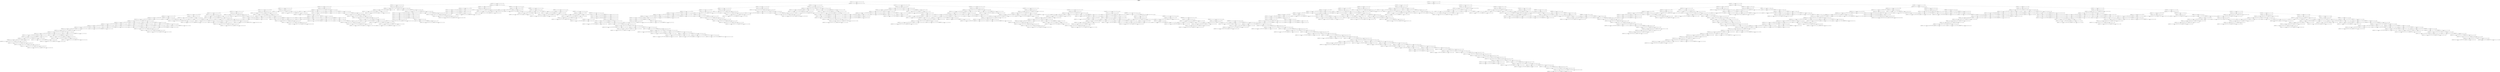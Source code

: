 digraph G{
node [shape=box];
edge [fontname=helvetica];
0 [label=<represent=None<br/>type=None<br/>>];
2 [label=<represent=[1707, ['12', '18', '11', '10', '12', '7', '10', '14', '17', '16', '3', '14', '16', '7', '10']]<br/>type=0<br/>>];
4 [label=<represent=[824, ['12', '18', '11', '10', '12', '7', '10', '14', '17', '16', '3', '14', '16', '7', '10']]<br/>type=0<br/>>];
6 [label=<represent=[384, ['12', '18', '11', '10', '12', '7', '10', '14', '17', '16', '3', '14', '16', '7', '10']]<br/>type=0<br/>>];
8 [label=<represent=[261, ['12', '18', '11', '10', '12', '7', '10', '14', '17', '16', '3', '14', '16', '7', '10']]<br/>type=0<br/>>];
10 [label=<represent=[217, ['12', '18', '11', '10', '12', '7', '10', '14', '17', '16', '3', '14', '16', '7', '10']]<br/>type=0<br/>>];
12 [label=<represent=[177, ['12', '18', '11', '10', '12', '7', '10', '14', '17', '16', '3', '14', '16', '7', '10']]<br/>type=0<br/>>];
14 [label=<represent=[150, ['12', '18', '11', '10', '12', '7', '10', '14', '17', '16', '3', '14', '16', '7', '10']]<br/>type=0<br/>>];
16 [label=<represent=[132, ['12', '18', '11', '10', '12', '7', '10', '14', '17', '16', '3', '14', '16', '7', '10']]<br/>type=0<br/>>];
18 [label=<represent=[127, ['12', '18', '11', '10', '12', '7', '10', '14', '17', '16', '3', '14', '16', '7', '10']]<br/>type=0<br/>>];
20 [label=<represent=[119, ['12', '18', '11', '10', '12', '7', '10', '14', '17', '16', '3', '14', '16', '7', '10']]<br/>type=0<br/>>];
22 [label=<represent=[106, ['12', '18', '11', '10', '12', '7', '10', '14', '17', '16', '3', '14', '16', '7', '10']]<br/>type=0<br/>>];
24 [label=<represent=[100, ['12', '18', '11', '10', '12', '7', '10', '14', '17', '16', '3', '14', '16', '7', '10']]<br/>type=0<br/>>];
26 [label=<represent=[98, ['12', '18', '11', '10', '12', '7', '10', '14', '17', '16', '3', '14', '16', '7', '10']]<br/>type=0<br/>>];
28 [label=<represent=[94, ['12', '18', '11', '10', '12', '7', '10', '14', '17', '16', '3', '14', '16', '7', '10']]<br/>type=0<br/>>];
30 [label=<represent=[90, ['12', '18', '11', '10', '12', '7', '10', '14', '17', '16', '3', '14', '16', '7', '10']]<br/>type=0<br/>>];
32 [label=<represent=[79, ['12', '18', '11', '10', '12', '7', '10', '14', '17', '16', '3', '14', '16', '7', '10']]<br/>type=0<br/>>];
34 [label=<represent=[77, ['12', '18', '11', '10', '12', '7', '10', '14', '17', '16', '3', '14', '16', '7', '10']]<br/>type=0<br/>>];
36 [label=<represent=[76, ['12', '18', '11', '10', '12', '7', '10', '14', '17', '16', '3', '14', '16', '7', '10']]<br/>type=0<br/>>];
38 [label=<represent=[75, ['12', '18', '11', '10', '12', '7', '10', '14', '17', '16', '3', '14', '16', '7', '10']]<br/>type=0<br/>>];
40 [label=<represent=[74, ['12', '18', '11', '10', '12', '7', '10', '14', '17', '16', '3', '14', '16', '7', '10']]<br/>type=0<br/>>];
42 [label=<represent=[71, ['12', '18', '11', '10', '12', '7', '10', '14', '17', '16', '3', '14', '16', '7', '10']]<br/>type=0<br/>>];
44 [label=<represent=[67, ['12', '18', '11', '10', '12', '7', '10', '14', '17', '16', '3', '14', '16', '7', '10']]<br/>type=0<br/>>];
46 [label=<represent=[66, ['12', '18', '11', '10', '12', '7', '10', '14', '17', '16', '3', '14', '16', '7', '10']]<br/>type=0<br/>>];
48 [label=<represent=[65, ['12', '18', '11', '10', '12', '7', '10', '14', '17', '16', '3', '14', '16', '7', '10']]<br/>type=0<br/>>];
50 [label=<represent=[60, ['12', '18', '11', '10', '12', '7', '10', '14', '17', '16', '3', '14', '16', '7', '10']]<br/>type=0<br/>>];
52 [label=<represent=[58, ['12', '18', '11', '10', '12', '7', '10', '14', '17', '16', '3', '14', '16', '7', '10']]<br/>type=0<br/>>];
51 [label=<represent=[2, ['4', '4', '11', '10', '7', '17', '10', '11', '14', '17', '19', '13', '8', '17', '4']]<br/>type=1<br/>>];
54 [label=<represent=[2, ['12', '2', '10', '7', '2', '17', '11', '17', '2', '14', '9', '4', '9', '7', '9']]<br/>type=0<br/>>];
53 [label=<represent=[0, ['4', '4', '11', '10', '7', '17', '10', '11', '14', '17', '19', '13', '8', '17', '4']]<br/>type=1<br/>>];
56 [label=<represent=[2, ['5', '11', '10', '14', '9', '7', '9', '1', '3', '10', '11', '14', '17', '0', '13']]<br/>type=0<br/>>];
55 [label=<represent=[0, ['4', '4', '11', '10', '7', '17', '10', '11', '14', '17', '19', '13', '8', '17', '4']]<br/>type=1<br/>>];
58 [label=<represent=[1, ['12', '11', '17', '7', '11', '2', '14', '0', '8', '17', '4', '3', '17', '17', '10']]<br/>type=0<br/>>];
57 [label=<represent=[0, ['4', '4', '11', '10', '7', '17', '10', '11', '14', '17', '19', '13', '8', '17', '4']]<br/>type=1<br/>>];
60 [label=<represent=[1, ['8', '11', '11', '9', '9', '12', '10', '8', '7', '10', '17', '8', '5', '11', '7']]<br/>type=0<br/>>];
59 [label=<represent=[0, ['4', '4', '11', '10', '7', '17', '10', '11', '14', '17', '19', '13', '8', '17', '4']]<br/>type=1<br/>>];
49 [label=<represent=[4, ['9', '18', '8', '5', '16', '9', '16', '7', '9', '9']]<br/>type=1<br/>>];
47 [label=<represent=[15, ['14', '11', '12', '9', '13', '4', '6', '9', '7', '14', '16', '16', '11', '16', '19']]<br/>type=1<br/>>];
62 [label=<represent=[1, ['12', '1', '16', '7', '14', '10', '16', '7', '3', '16', '3', '11', '7', '10', '16']]<br/>type=0<br/>>];
61 [label=<represent=[3, ['14', '11', '12', '9', '13', '4', '6', '9', '7', '14', '16', '16', '11', '16', '19']]<br/>type=1<br/>>];
64 [label=<represent=[0, ['11', '6', '7', '14', '7', '16', '16', '13', '13', '5', '7', '2', '18', '3', '7']]<br/>type=0<br/>>];
63 [label=<represent=[1, ['14', '11', '12', '9', '13', '4', '6', '9', '7', '14', '16', '16', '11', '16', '19']]<br/>type=1<br/>>];
45 [label=<represent=[62, ['19', '7', '7', '18', '6', '10', '8', '12', '15', '0', '7', '5', '3', '0', '7']]<br/>type=1<br/>>];
43 [label=<represent=[28, ['16', '0', '10', '7', '9', '4', '9', '14', '7', '0', '5', '17', '3']]<br/>type=1<br/>>];
41 [label=<represent=[77, ['5', '10', '19', '10', '3', '8', '5', '8', '14', '16', '11', '13', '10', '12', '11']]<br/>type=1<br/>>];
66 [label=<represent=[3, ['10', '8', '7', '8', '14', '3', '3', '14', '10', '11', '8', '10', '12', '1', '11']]<br/>type=0<br/>>];
65 [label=<represent=[5, ['5', '10', '19', '10', '3', '8', '5', '8', '14', '16', '11', '13', '10', '12', '11']]<br/>type=1<br/>>];
68 [label=<represent=[2, ['11', '5', '8', '1', '0', '8', '11', '10', '11', '11', '14', '11', '4', '14', '7']]<br/>type=0<br/>>];
67 [label=<represent=[4, ['5', '10', '19', '10', '3', '8', '5', '8', '14', '16', '11', '13', '10', '12', '11']]<br/>type=1<br/>>];
70 [label=<represent=[0, ['10', '10', '17', '19', '14', '2', '2', '7', '16', '17', '11', '10', '10', '15', '1']]<br/>type=0<br/>>];
69 [label=<represent=[2, ['5', '10', '19', '10', '3', '8', '5', '8', '14', '16', '11', '13', '10', '12', '11']]<br/>type=1<br/>>];
72 [label=<represent=[0, ['10', '4', '10', '15', '3', '16', '3', '8', '3', '16', '10', '7', '19', '11', '18']]<br/>type=0<br/>>];
71 [label=<represent=[1, ['5', '10', '19', '10', '3', '8', '5', '8', '14', '16', '11', '13', '10', '12', '11']]<br/>type=1<br/>>];
39 [label=<represent=[5, ['1', '12', '15', '4', '2', '12', '16', '4', '4', '17', '7', '15', '5', '14', '14']]<br/>type=1<br/>>];
74 [label=<represent=[2, ['12', '17', '1', '19', '18', '1', '2', '12', '4', '17', '8', '5', '7', '4', '7']]<br/>type=0<br/>>];
73 [label=<represent=[0, ['1', '12', '15', '4', '2', '12', '16', '4', '4', '17', '7', '15', '5', '14', '14']]<br/>type=1<br/>>];
37 [label=<represent=[45, ['18', '11', '6', '12', '8', '19', '3', '9', '1', '13', '7', '18', '15', '1', '10']]<br/>type=1<br/>>];
35 [label=<represent=[21, ['7', '15', '11', '9', '17', '12', '5', '15', '14', '4', '3', '8', '18', '14', '9']]<br/>type=1<br/>>];
33 [label=<represent=[49, ['0', '3', '14', '12', '13', '7', '15', '4', '11', '13', '7', '3', '1', '16', '7']]<br/>type=1<br/>>];
76 [label=<represent=[1, ['0', '12', '5', '12', '14', '4', '12', '0', '10', '13', '0', '19', '2', '1', '5']]<br/>type=0<br/>>];
75 [label=<represent=[0, ['0', '3', '14', '12', '13', '7', '15', '4', '11', '13', '7', '3', '1', '16', '7']]<br/>type=1<br/>>];
31 [label=<represent=[34, ['7', '12', '10', '10', '9', '17', '10', '9', '16', '16', '0', '17', '3', '16', '16']]<br/>type=1<br/>>];
78 [label=<represent=[0, ['0', '12', '17', '8', '10', '7', '17', '16', '8', '8', '16', '7', '17', '9', '3']]<br/>type=0<br/>>];
77 [label=<represent=[1, ['7', '12', '10', '10', '9', '17', '10', '9', '16', '16', '0', '17', '3', '16', '16']]<br/>type=1<br/>>];
29 [label=<represent=[53, ['11', '6', '10', '12', '11', '10', '5', '0', '3', '13', '7', '4', '13', '2', '9']]<br/>type=1<br/>>];
80 [label=<represent=[1, ['5', '11', '13', '10', '18', '11', '3', '7', '9', '18', '4', '12', '4', '10', '7']]<br/>type=0<br/>>];
79 [label=<represent=[7, ['11', '6', '10', '12', '11', '10', '5', '0', '3', '13', '7', '4', '13', '2', '9']]<br/>type=1<br/>>];
82 [label=<represent=[2, ['11', '10', '4', '11', '14', '7', '8', '10', '16', '15', '2', '3', '11', '7', '2']]<br/>type=0<br/>>];
81 [label=<represent=[5, ['11', '6', '10', '12', '11', '10', '5', '0', '3', '13', '7', '4', '13', '2', '9']]<br/>type=1<br/>>];
84 [label=<represent=[0, ['11', '6', '10', '2', '11', '15', '5', '9', '7', '17', '9', '15', '7', '10', '9']]<br/>type=0<br/>>];
83 [label=<represent=[4, ['11', '6', '10', '12', '11', '10', '5', '0', '3', '13', '7', '4', '13', '2', '9']]<br/>type=1<br/>>];
86 [label=<represent=[1, ['12', '11', '12', '15', '2', '8', '0', '2', '4', '2', '3', '7', '9', '18', '0']]<br/>type=0<br/>>];
85 [label=<represent=[2, ['11', '6', '10', '12', '11', '10', '5', '0', '3', '13', '7', '4', '13', '2', '9']]<br/>type=1<br/>>];
88 [label=<represent=[0, ['11', '4', '10', '7', '12', '7', '0', '3', '0', '7', '3', '7', '16', '4', '2']]<br/>type=0<br/>>];
87 [label=<represent=[1, ['11', '6', '10', '12', '11', '10', '5', '0', '3', '13', '7', '4', '13', '2', '9']]<br/>type=1<br/>>];
27 [label=<represent=[42, ['10', '7', '14', '8', '6', '7', '3', '17', '5', '4', '16', '4', '10', '18', '10']]<br/>type=1<br/>>];
90 [label=<represent=[3, ['11', '10', '7', '17', '6', '13', '7', '13', '17', '3', '3', '1', '3', '5', '10']]<br/>type=0<br/>>];
89 [label=<represent=[1, ['10', '7', '14', '8', '6', '7', '3', '17', '5', '4', '16', '4', '10', '18', '10']]<br/>type=1<br/>>];
92 [label=<represent=[0, ['14', '12', '0', '4', '11', '3', '5', '16', '3', '8', '10', '11', '15', '18', '8']]<br/>type=0<br/>>];
91 [label=<represent=[1, ['10', '7', '14', '8', '6', '7', '3', '17', '5', '4', '16', '4', '10', '18', '10']]<br/>type=1<br/>>];
94 [label=<represent=[1, ['1', '0', '1', '14', '0', '18', '17', '16', '4', '16', '13', '5', '10', '18', '13']]<br/>type=0<br/>>];
93 [label=<represent=[0, ['10', '7', '14', '8', '6', '7', '3', '17', '5', '4', '16', '4', '10', '18', '10']]<br/>type=1<br/>>];
25 [label=<represent=[63, ['11', '14', '5', '17', '0', '1', '14', '10', '16', '1', '4', '7', '2', '16', '7']]<br/>type=1<br/>>];
96 [label=<represent=[5, ['10', '5', '3', '0', '7', '12', '1', '16', '7', '14', '10', '16', '7', '3', '16']]<br/>type=0<br/>>];
95 [label=<represent=[3, ['11', '14', '5', '17', '0', '1', '14', '10', '16', '1', '4', '7', '2', '16', '7']]<br/>type=1<br/>>];
98 [label=<represent=[1, ['11', '17', '1', '1', '17', '9', '8', '14', '4', '8', '9', '2', '16', '1', '10']]<br/>type=0<br/>>];
97 [label=<represent=[3, ['11', '14', '5', '17', '0', '1', '14', '10', '16', '1', '4', '7', '2', '16', '7']]<br/>type=1<br/>>];
100 [label=<represent=[0, ['11', '4', '7', '0', '12', '7', '10', '0', '0', '7', '8', '7', '16', '4', '2']]<br/>type=0<br/>>];
99 [label=<represent=[1, ['11', '14', '5', '17', '0', '1', '14', '10', '16', '1', '4', '7', '2', '16', '7']]<br/>type=1<br/>>];
23 [label=<represent=[30, ['16', '9', '3', '12', '19', '9', '7', '19', '7', '14', '3', '16', '14', '2', '2']]<br/>type=1<br/>>];
21 [label=<represent=[58, ['19', '14', '19', '18', '1', '5', '19', '3', '11', '17', '14', '5', '2', '12', '16']]<br/>type=1<br/>>];
102 [label=<represent=[2, ['12', '4', '7', '2', '19', '0', '10', '18', '16', '19', '3', '14', '12', '16', '13']]<br/>type=0<br/>>];
101 [label=<represent=[1, ['19', '14', '19', '18', '1', '5', '19', '3', '11', '17', '14', '5', '2', '12', '16']]<br/>type=1<br/>>];
104 [label=<represent=[3, ['14', '11', '0', '19', '19', '18', '17', '4', '4', '3', '14', '8', '0', '7', '10']]<br/>type=0<br/>>];
103 [label=<represent=[0, ['19', '14', '19', '18', '1', '5', '19', '3', '11', '17', '14', '5', '2', '12', '16']]<br/>type=1<br/>>];
106 [label=<represent=[1, ['7', '12', '0', '14', '12', '18', '18', '14', '5', '11', '13', '3', '17', '0', '7']]<br/>type=0<br/>>];
105 [label=<represent=[0, ['19', '14', '19', '18', '1', '5', '19', '3', '11', '17', '14', '5', '2', '12', '16']]<br/>type=1<br/>>];
19 [label=<represent=[51, ['8', '1', '1', '12', '17', '7', '10', '1', '17', '10', '14', '16', '4', '0', '17']]<br/>type=1<br/>>];
108 [label=<represent=[9, ['15', '12', '0', '7', '17', '3', '1', '17', '11', '12', '7', '7', '14', '1', '0']]<br/>type=0<br/>>];
107 [label=<represent=[7, ['8', '1', '1', '12', '17', '7', '10', '1', '17', '10', '14', '16', '4', '0', '17']]<br/>type=1<br/>>];
110 [label=<represent=[11, ['19', '12', '11', '2', '14', '17', '2', '7', '10', '11', '13', '2', '14', '11', '17']]<br/>type=0<br/>>];
109 [label=<represent=[6, ['8', '1', '1', '12', '17', '7', '10', '1', '17', '10', '14', '16', '4', '0', '17']]<br/>type=1<br/>>];
112 [label=<represent=[6, ['0', '11', '7', '1', '15', '10', '18', '9', '3', '4', '1', '10', '12', '14', '17']]<br/>type=0<br/>>];
111 [label=<represent=[5, ['8', '1', '1', '12', '17', '7', '10', '1', '17', '10', '14', '16', '4', '0', '17']]<br/>type=1<br/>>];
114 [label=<represent=[2, ['1', '15', '19', '3', '12', '2', '0', '13', '7', '10', '17', '14', '8', '0', '4']]<br/>type=0<br/>>];
113 [label=<represent=[5, ['8', '1', '1', '12', '17', '7', '10', '1', '17', '10', '14', '16', '4', '0', '17']]<br/>type=1<br/>>];
116 [label=<represent=[0, ['12', '3', '14', '8', '11', '17', '8', '4', '10', '14', '1', '14', '19', '16', '17']]<br/>type=0<br/>>];
115 [label=<represent=[3, ['8', '1', '1', '12', '17', '7', '10', '1', '17', '10', '14', '16', '4', '0', '17']]<br/>type=1<br/>>];
118 [label=<represent=[1, ['6', '1', '7', '4', '7', '11', '5', '12', '12', '10', '15', '8', '14', '0', '17']]<br/>type=0<br/>>];
117 [label=<represent=[2, ['8', '1', '1', '12', '17', '7', '10', '1', '17', '10', '14', '16', '4', '0', '17']]<br/>type=1<br/>>];
17 [label=<represent=[107, ['18', '4', '9', '9', '4', '3', '7', '16', '15', '16', '10', '16', '8', '13', '16', '17', '10', '2', '9']]<br/>type=1<br/>>];
120 [label=<represent=[7, ['7', '16', '12', '10', '7', '18', '9', '14', '9', '7', '16', '16', '8', '14', '9']]<br/>type=0<br/>>];
122 [label=<represent=[6, ['7', '16', '12', '10', '7', '18', '9', '14', '9', '7', '16', '16', '8', '14', '9']]<br/>type=0<br/>>];
121 [label=<represent=[5, ['18', '4', '9', '9', '4', '3', '7', '16', '15', '16', '10', '16', '8', '13', '16', '17', '10', '2', '9']]<br/>type=1<br/>>];
124 [label=<represent=[0, ['11', '10', '5', '8', '14', '3', '8', '15', '16', '10', '13', '10', '4', '1', '3']]<br/>type=0<br/>>];
123 [label=<represent=[4, ['18', '4', '9', '9', '4', '3', '7', '16', '15', '16', '10', '16', '8', '13', '16', '17', '10', '2', '9']]<br/>type=1<br/>>];
126 [label=<represent=[0, ['2', '7', '7', '9', '10', '7', '1', '16', '10', '17', '7', '10', '2', '17', '17']]<br/>type=0<br/>>];
125 [label=<represent=[2, ['18', '4', '9', '9', '4', '3', '7', '16', '15', '16', '10', '16', '8', '13', '16', '17', '10', '2', '9']]<br/>type=1<br/>>];
128 [label=<represent=[0, ['0', '12', '9', '16', '19', '14', '16', '16', '4', '4', '13', '14', '16', '3', '0']]<br/>type=0<br/>>];
127 [label=<represent=[1, ['18', '4', '9', '9', '4', '3', '7', '16', '15', '16', '10', '16', '8', '13', '16', '17', '10', '2', '9']]<br/>type=1<br/>>];
119 [label=<represent=[5, ['4', '4', '4', '0', '4', '18', '7', '7', '2', '17', '19', '4', '10', '16', '16']]<br/>type=1<br/>>];
15 [label=<represent=[144, ['10', '14', '17', '6', '12', '3', '3', '16', '5', '12', '7', '5', '16', '9', '7']]<br/>type=1<br/>>];
130 [label=<represent=[0, ['0', '10', '2', '10', '14', '14', '7', '17', '3', '17', '18', '16', '12', '1', '9']]<br/>type=0<br/>>];
129 [label=<represent=[1, ['3', '9', '10', '10', '14', '2', '6', '12', '3', '3', '16', '5', '12', '7', '5']]<br/>type=1<br/>>];
132 [label=<represent=[2, ['11', '4', '10', '7', '12', '7', '0', '3', '0', '7', '3', '7', '16', '4', '2']]<br/>type=0<br/>>];
131 [label=<represent=[0, ['3', '9', '10', '10', '14', '2', '6', '12', '3', '3', '16', '5', '12', '7', '5']]<br/>type=1<br/>>];
13 [label=<represent=[141, ['11', '4', '8', '14', '14', '17', '8', '18', '16', '3', '15', '8', '14', '16', '17']]<br/>type=1<br/>>];
134 [label=<represent=[9, ['11', '10', '10', '14', '13', '17', '0', '15', '14', '7', '11', '9', '16', '13', '17']]<br/>type=0<br/>>];
133 [label=<represent=[17, ['11', '4', '8', '14', '14', '17', '8', '18', '16', '3', '15', '8', '14', '16', '17']]<br/>type=1<br/>>];
136 [label=<represent=[3, ['11', '2', '3', '7', '14', '19', '9', '0', '14', '17', '7', '8', '16', '7', '16']]<br/>type=0<br/>>];
135 [label=<represent=[14, ['11', '4', '8', '14', '14', '17', '8', '18', '16', '3', '15', '8', '14', '16', '17']]<br/>type=1<br/>>];
138 [label=<represent=[11, ['4', '14', '11', '14', '19', '17', '16', '3', '11', '15', '9', '0', '14', '14', '4']]<br/>type=0<br/>>];
140 [label=<represent=[2, ['4', '14', '11', '14', '19', '17', '16', '3', '11', '15', '9', '0', '14', '14', '4']]<br/>type=0<br/>>];
142 [label=<represent=[1, ['4', '14', '11', '14', '19', '17', '16', '3', '11', '15', '9', '0', '14', '14', '4']]<br/>type=0<br/>>];
141 [label=<represent=[0, ['8', '0', '8', '3', '1', '17', '4', '11', '14', '1', '17', '13', '7', '16', '3']]<br/>type=1<br/>>];
139 [label=<represent=[0, ['19', '8', '17', '17', '1', '16', '0', '14', '3', '1', '14', '4', '14', '16', '8']]<br/>type=1<br/>>];
137 [label=<represent=[12, ['11', '4', '8', '14', '14', '17', '8', '18', '16', '3', '15', '8', '14', '16', '17']]<br/>type=1<br/>>];
144 [label=<represent=[0, ['2', '7', '18', '11', '18', '17', '11', '3', '12', '14', '14', '8', '3', '7', '17']]<br/>type=0<br/>>];
143 [label=<represent=[8, ['11', '4', '8', '14', '14', '17', '8', '18', '16', '3', '15', '8', '14', '16', '17']]<br/>type=1<br/>>];
146 [label=<represent=[4, ['11', '4', '2', '7', '17', '0', '7', '9', '3', '15', '3', '16', '7', '9', '18']]<br/>type=0<br/>>];
145 [label=<represent=[6, ['11', '4', '8', '14', '14', '17', '8', '18', '16', '3', '15', '8', '14', '16', '17']]<br/>type=1<br/>>];
148 [label=<represent=[4, ['4', '2', '19', '14', '15', '17', '15', '15', '6', '0', '16', '9', '17', '14', '7']]<br/>type=0<br/>>];
147 [label=<represent=[5, ['11', '4', '8', '14', '14', '17', '8', '18', '16', '3', '15', '8', '14', '16', '17']]<br/>type=1<br/>>];
150 [label=<represent=[1, ['11', '17', '7', '8', '14', '18', '3', '14', '11', '15', '8', '7', '7', '8', '10']]<br/>type=0<br/>>];
149 [label=<represent=[4, ['11', '4', '8', '14', '14', '17', '8', '18', '16', '3', '15', '8', '14', '16', '17']]<br/>type=1<br/>>];
152 [label=<represent=[2, ['7', '7', '14', '14', '12', '0', '4', '8', '18', '5', '11', '7', '8', '7', '16']]<br/>type=0<br/>>];
151 [label=<represent=[3, ['11', '4', '8', '14', '14', '17', '8', '18', '16', '3', '15', '8', '14', '16', '17']]<br/>type=1<br/>>];
11 [label=<represent=[23, ['10', '0', '11', '17', '14', '7', '14', '10', '17', '7', '14', '18', '5', '7', '19']]<br/>type=1<br/>>];
154 [label=<represent=[15, ['3', '7', '9', '10', '7', '8', '16', '14', '17', '7', '10', '2', '12', '17', '7']]<br/>type=0<br/>>];
153 [label=<represent=[2, ['10', '0', '11', '17', '14', '7', '14', '10', '17', '7', '14', '18', '5', '7', '19']]<br/>type=1<br/>>];
156 [label=<represent=[3, ['2', '7', '10', '13', '11', '7', '11', '14', '3', '17', '14', '12', '11', '7', '4']]<br/>type=0<br/>>];
155 [label=<represent=[2, ['10', '0', '11', '17', '14', '7', '14', '10', '17', '7', '14', '18', '5', '7', '19']]<br/>type=1<br/>>];
158 [label=<represent=[22, ['3', '11', '7', '10', '16', '3', '10', '17', '4', '10', '10', '14', '7', '19', '17']]<br/>type=0<br/>>];
157 [label=<represent=[2, ['10', '0', '11', '17', '14', '7', '14', '10', '17', '7', '14', '18', '5', '7', '19']]<br/>type=1<br/>>];
160 [label=<represent=[3, ['3', '14', '8', '7', '2', '0', '7', '3', '17', '14', '16', '4', '19', '7', '3']]<br/>type=0<br/>>];
162 [label=<represent=[0, ['17', '3', '0', '14', '8', '2', '2', '14', '8', '7', '7', '0', '7', '9', '7']]<br/>type=0<br/>>];
161 [label=<represent=[2, ['18', '17', '14', '7', '3', '6', '14', '9', '1', '7', '16', '19', '3', '16', '12']]<br/>type=1<br/>>];
164 [label=<represent=[0, ['3', '14', '8', '7', '2', '0', '7', '3', '17', '14', '16', '4', '19', '7', '3']]<br/>type=0<br/>>];
163 [label=<represent=[1, ['18', '17', '14', '7', '3', '6', '14', '9', '1', '7', '16', '19', '3', '16', '12']]<br/>type=1<br/>>];
159 [label=<represent=[2, ['10', '0', '11', '17', '14', '7', '14', '10', '17', '7', '14', '18', '5', '7', '19']]<br/>type=1<br/>>];
166 [label=<represent=[11, ['11', '10', '11', '17', '2', '16', '19', '18', '16', '8', '8', '10', '7', '1', '18']]<br/>type=0<br/>>];
165 [label=<represent=[1, ['10', '0', '11', '17', '14', '7', '14', '10', '17', '7', '14', '18', '5', '7', '19']]<br/>type=1<br/>>];
168 [label=<represent=[16, ['19', '9', '18', '0', '14', '7', '7', '7', '18', '17', '5', '7', '4', '10', '1']]<br/>type=0<br/>>];
170 [label=<represent=[1, ['19', '9', '18', '0', '14', '7', '7', '7', '18', '17', '5', '7', '4', '10', '1']]<br/>type=0<br/>>];
169 [label=<represent=[0, ['19', '1', '11', '10', '9', '14', '10', '7', '3', '17', '18', '0', '17', '8', '14']]<br/>type=1<br/>>];
167 [label=<represent=[1, ['10', '0', '11', '17', '14', '7', '14', '10', '17', '7', '14', '18', '5', '7', '19']]<br/>type=1<br/>>];
172 [label=<represent=[3, ['11', '17', '0', '18', '12', '1', '10', '14', '10', '1', '1', '12', '1', '19', '12']]<br/>type=0<br/>>];
171 [label=<represent=[1, ['10', '0', '11', '17', '14', '7', '14', '10', '17', '7', '14', '18', '5', '7', '19']]<br/>type=1<br/>>];
174 [label=<represent=[3, ['5', '9', '8', '10', '9', '0', '7', '10', '18', '2', '14', '7', '8', '14', '7']]<br/>type=0<br/>>];
173 [label=<represent=[1, ['10', '0', '11', '17', '14', '7', '14', '10', '17', '7', '14', '18', '5', '7', '19']]<br/>type=1<br/>>];
176 [label=<represent=[3, ['11', '3', '15', '14', '17', '3', '17', '4', '7', '17', '3', '0', '14', '8', '2']]<br/>type=0<br/>>];
175 [label=<represent=[1, ['10', '0', '11', '17', '14', '7', '14', '10', '17', '7', '14', '18', '5', '7', '19']]<br/>type=1<br/>>];
178 [label=<represent=[6, ['7', '2', '7', '0', '9', '19', '14', '17', '14', '16', '10', '17', '8', '7', '14']]<br/>type=0<br/>>];
177 [label=<represent=[1, ['10', '0', '11', '17', '14', '7', '14', '10', '17', '7', '14', '18', '5', '7', '19']]<br/>type=1<br/>>];
9 [label=<represent=[96, ['11', '4', '13', '3', '10', '5', '16', '15', '17', '14', '7', '11', '5', '11', '16']]<br/>type=1<br/>>];
180 [label=<represent=[15, ['15', '11', '14', '11', '13', '3', '14', '8', '7', '2', '0', '7', '3', '17', '14']]<br/>type=0<br/>>];
182 [label=<represent=[8, ['15', '11', '14', '11', '13', '3', '14', '8', '7', '2', '0', '7', '3', '17', '14']]<br/>type=0<br/>>];
181 [label=<represent=[1, ['17', '7', '15', '5', '14', '14', '7', '15', '15', '11', '12', '6', '4', '6', '15']]<br/>type=1<br/>>];
179 [label=<represent=[16, ['11', '4', '13', '3', '10', '5', '16', '15', '17', '14', '7', '11', '5', '11', '16']]<br/>type=1<br/>>];
184 [label=<represent=[6, ['12', '1', '19', '13', '2', '7', '10', '13', '11', '7', '16', '17', '8', '14', '14']]<br/>type=0<br/>>];
186 [label=<represent=[0, ['12', '1', '19', '13', '2', '7', '10', '13', '11', '7', '16', '17', '8', '14', '14']]<br/>type=0<br/>>];
185 [label=<represent=[5, ['4', '11', '7', '17', '5', '14', '15', '4', '14', '17', '3', '3', '3', '11', '19']]<br/>type=1<br/>>];
183 [label=<represent=[10, ['11', '4', '13', '3', '10', '5', '16', '15', '17', '14', '7', '11', '5', '11', '16']]<br/>type=1<br/>>];
188 [label=<represent=[25, ['11', '7', '10', '14', '11', '18', '17', '8', '11', '0', '11', '11', '2', '7', '7']]<br/>type=0<br/>>];
187 [label=<represent=[7, ['11', '4', '13', '3', '10', '5', '16', '15', '17', '14', '7', '11', '5', '11', '16']]<br/>type=1<br/>>];
190 [label=<represent=[3, ['9', '19', '7', '10', '7', '17', '14', '7', '8', '4', '7', '3', '11', '16', '4']]<br/>type=0<br/>>];
189 [label=<represent=[7, ['11', '4', '13', '3', '10', '5', '16', '15', '17', '14', '7', '11', '5', '11', '16']]<br/>type=1<br/>>];
192 [label=<represent=[16, ['11', '4', '7', '0', '12', '0', '0', '3', '0', '7', '16', '7', '16', '4', '2']]<br/>type=0<br/>>];
191 [label=<represent=[6, ['11', '4', '13', '3', '10', '5', '16', '15', '17', '14', '7', '11', '5', '11', '16']]<br/>type=1<br/>>];
194 [label=<represent=[11, ['11', '10', '10', '11', '13', '14', '0', '15', '14', '7', '8', '11', '16', '0', '14']]<br/>type=0<br/>>];
193 [label=<represent=[5, ['11', '4', '13', '3', '10', '5', '16', '15', '17', '14', '7', '11', '5', '11', '16']]<br/>type=1<br/>>];
196 [label=<represent=[8, ['14', '11', '3', '10', '12', '16', '7', '8', '11', '7', '4', '7', '7', '19', '8']]<br/>type=0<br/>>];
195 [label=<represent=[5, ['11', '4', '13', '3', '10', '5', '16', '15', '17', '14', '7', '11', '5', '11', '16']]<br/>type=1<br/>>];
198 [label=<represent=[5, ['4', '17', '14', '1', '2', '1', '7', '16', '8', '7', '13', '13', '7', '14', '5']]<br/>type=0<br/>>];
197 [label=<represent=[4, ['11', '4', '13', '3', '10', '5', '16', '15', '17', '14', '7', '11', '5', '11', '16']]<br/>type=1<br/>>];
200 [label=<represent=[2, ['4', '12', '13', '8', '7', '5', '2', '15', '6', '7', '10', '2', '14', '4', '11']]<br/>type=0<br/>>];
199 [label=<represent=[4, ['11', '4', '13', '3', '10', '5', '16', '15', '17', '14', '7', '11', '5', '11', '16']]<br/>type=1<br/>>];
202 [label=<represent=[9, ['11', '7', '0', '17', '14', '3', '2', '7', '7', '17', '15', '3', '11', '9', '11']]<br/>type=0<br/>>];
204 [label=<represent=[1, ['11', '7', '0', '17', '14', '3', '2', '7', '7', '17', '15', '3', '11', '9', '11']]<br/>type=0<br/>>];
203 [label=<represent=[0, ['0', '8', '3', '11', '0', '19', '7', '2', '3', '5', '17', '3', '11', '16', '11']]<br/>type=1<br/>>];
201 [label=<represent=[3, ['11', '4', '13', '3', '10', '5', '16', '15', '17', '14', '7', '11', '5', '11', '16']]<br/>type=1<br/>>];
7 [label=<represent=[72, ['16', '10', '8', '16', '18', '11', '1', '16', '12', '17', '16', '16', '17', '5', '16']]<br/>type=1<br/>>];
206 [label=<represent=[6, ['12', '7', '3', '0', '14', '11', '10', '11', '16', '2', '16', '7', '17', '16', '19']]<br/>type=0<br/>>];
208 [label=<represent=[0, ['12', '7', '3', '0', '14', '11', '10', '11', '16', '2', '16', '7', '17', '16', '19']]<br/>type=0<br/>>];
210 [label=<represent=[0, ['12', '7', '3', '0', '14', '11', '10', '11', '16', '2', '16', '7', '17', '16', '19']]<br/>type=0<br/>>];
209 [label=<represent=[3, ['7', '7', '14', '2', '14', '14', '11', '0', '17', '5', '0', '16', '1', '19', '17']]<br/>type=1<br/>>];
212 [label=<represent=[0, ['14', '14', '12', '14', '0', '0', '6', '16', '3', '17', '5', '17', '3', '3', '2']]<br/>type=0<br/>>];
211 [label=<represent=[1, ['7', '7', '14', '2', '14', '14', '11', '0', '17', '5', '0', '16', '1', '19', '17']]<br/>type=1<br/>>];
207 [label=<represent=[3, ['8', '13', '10', '0', '16', '1', '3', '7', '17', '9']]<br/>type=1<br/>>];
205 [label=<represent=[12, ['16', '10', '8', '16', '18', '11', '1', '16', '12', '17', '16', '16', '17', '5', '16']]<br/>type=1<br/>>];
214 [label=<represent=[12, ['11', '10', '14', '8', '2', '18', '8', '3', '3', '11', '16', '3', '13', '0', '17']]<br/>type=0<br/>>];
213 [label=<represent=[10, ['16', '10', '8', '16', '18', '11', '1', '16', '12', '17', '16', '16', '17', '5', '16']]<br/>type=1<br/>>];
216 [label=<represent=[6, ['16', '11', '19', '1', '16', '12', '17', '16', '17', '16', '14', '17', '16', '3', '9', '17', '16']]<br/>type=0<br/>>];
218 [label=<represent=[3, ['16', '11', '19', '1', '16', '12', '17', '16', '17', '16', '14', '17', '16', '3', '9', '17', '16']]<br/>type=0<br/>>];
220 [label=<represent=[2, ['16', '11', '19', '1', '16', '12', '17', '16', '17', '16', '14', '17', '16', '3', '9', '17', '16']]<br/>type=0<br/>>];
222 [label=<represent=[2, ['16', '11', '19', '1', '16', '12', '17', '16', '17', '16', '14', '17', '16', '3', '9', '17', '16']]<br/>type=0<br/>>];
224 [label=<represent=[2, ['16', '11', '19', '1', '16', '12', '17', '16', '17', '16', '14', '17', '16', '3', '9', '17', '16']]<br/>type=0<br/>>];
226 [label=<represent=[2, ['16', '11', '19', '1', '16', '12', '17', '16', '17', '16', '14', '17', '16', '3', '9', '17', '16']]<br/>type=0<br/>>];
228 [label=<represent=[3, ['19', '16', '11', '0', '1', '16', '12', '17', '16', '17', '16', '14', '17', '16', '3', '9', '17', '16']]<br/>type=0<br/>>];
227 [label=<represent=[4, ['4', '3', '7', '16', '15', '16', '10', '16', '8', '13', '16', '17', '10', '2', '9']]<br/>type=1<br/>>];
225 [label=<represent=[1, ['18', '4', '1', '16', '3', '12', '14', '8', '3', '1', '9', '7', '17', '7', '14']]<br/>type=1<br/>>];
230 [label=<represent=[1, ['0', '18', '5', '1', '6', '16', '14', '0', '17', '0', '2', '9', '7', '7', '0']]<br/>type=0<br/>>];
229 [label=<represent=[0, ['18', '4', '1', '16', '3', '12', '14', '8', '3', '1', '9', '7', '17', '7', '14']]<br/>type=1<br/>>];
232 [label=<represent=[1, ['10', '16', '19', '12', '1', '9', '1', '0', '0', '1', '15', '0', '17', '19', '7']]<br/>type=0<br/>>];
231 [label=<represent=[0, ['18', '4', '1', '16', '3', '12', '14', '8', '3', '1', '9', '7', '17', '7', '14']]<br/>type=1<br/>>];
223 [label=<represent=[3, ['11', '13', '14', '3', '12', '4', '16', '8', '3', '16', '3', '9', '15', '2', '5']]<br/>type=1<br/>>];
221 [label=<represent=[5, ['1', '7', '12', '3', '10', '1', '17', '3', '9', '16', '16', '0', '17', '3', '16']]<br/>type=1<br/>>];
219 [label=<represent=[9, ['14', '4', '14', '16', '8', '5', '12', '7', '8', '17', '14', '16', '4', '3', '7']]<br/>type=1<br/>>];
217 [label=<represent=[1, ['1', '11', '6', '4', '16', '3', '6', '2', '10', '9', '8', '5', '9', '17', '7']]<br/>type=1<br/>>];
215 [label=<represent=[10, ['16', '10', '8', '16', '18', '11', '1', '16', '12', '17', '16', '16', '17', '5', '16']]<br/>type=1<br/>>];
234 [label=<represent=[21, ['7', '18', '11', '8', '2', '2', '3', '7', '1', '2', '1', '12', '10', '5', '8']]<br/>type=0<br/>>];
233 [label=<represent=[6, ['16', '10', '8', '16', '18', '11', '1', '16', '12', '17', '16', '16', '17', '5', '16']]<br/>type=1<br/>>];
236 [label=<represent=[4, ['0', '4', '8', '18', '5', '11', '7', '8', '7', '16', '15', '7', '8', '17', '12']]<br/>type=0<br/>>];
235 [label=<represent=[5, ['16', '10', '8', '16', '18', '11', '1', '16', '12', '17', '16', '16', '17', '5', '16']]<br/>type=1<br/>>];
238 [label=<represent=[2, ['1', '14', '18', '7', '2', '11', '18', '5', '3', '17', '4', '17', '2', '17', '9']]<br/>type=0<br/>>];
237 [label=<represent=[4, ['16', '10', '8', '16', '18', '11', '1', '16', '12', '17', '16', '16', '17', '5', '16']]<br/>type=1<br/>>];
240 [label=<represent=[11, ['0', '10', '18', '16', '19', '3', '14', '12', '16', '13', '13', '10', '9', '7', '18']]<br/>type=0<br/>>];
239 [label=<represent=[3, ['16', '10', '8', '16', '18', '11', '1', '16', '12', '17', '16', '16', '17', '5', '16']]<br/>type=1<br/>>];
5 [label=<represent=[254, ['8', '1', '9', '12', '16', '18', '1', '9', '10', '17', '12', '18', '1', '16', '1', '11', '10', '11']]<br/>type=1<br/>>];
242 [label=<represent=[33, ['3', '7', '8', '10', '17', '16', '5', '14', '3', '10', '11', '11', '17', '10', '11']]<br/>type=0<br/>>];
244 [label=<represent=[11, ['3', '7', '8', '10', '17', '16', '5', '14', '3', '10', '11', '11', '17', '10', '11']]<br/>type=0<br/>>];
246 [label=<represent=[11, ['3', '7', '8', '10', '17', '16', '5', '14', '3', '10', '11', '11', '17', '10', '11']]<br/>type=0<br/>>];
248 [label=<represent=[10, ['3', '7', '8', '10', '17', '16', '5', '14', '3', '10', '11', '11', '17', '10', '11']]<br/>type=0<br/>>];
250 [label=<represent=[10, ['3', '7', '8', '10', '17', '16', '5', '14', '3', '10', '11', '11', '17', '10', '11']]<br/>type=0<br/>>];
249 [label=<represent=[9, ['19', '2', '12', '10', '2', '11', '4', '1', '2', '0', '7', '17', '10', '6', '11']]<br/>type=1<br/>>];
252 [label=<represent=[1, ['3', '4', '7', '3', '3', '12', '10', '9', '13', '3', '2', '18', '11', '8', '17']]<br/>type=0<br/>>];
251 [label=<represent=[0, ['19', '2', '12', '10', '2', '11', '4', '1', '2', '0', '7', '17', '10', '6', '11']]<br/>type=1<br/>>];
247 [label=<represent=[15, ['3', '16', '7', '0', '16', '3', '0', '7', '4', '11', '16', '13', '4', '10', '5']]<br/>type=1<br/>>];
245 [label=<represent=[14, ['16', '4', '17', '16', '8', '8', '1', '1', '12', '17', '7', '10', '1', '17', '10']]<br/>type=1<br/>>];
243 [label=<represent=[32, ['8', '5', '8', '14', '16', '11', '13', '10', '12', '11', '16', '3', '3', '15', '4']]<br/>type=1<br/>>];
254 [label=<represent=[0, ['0', '2', '14', '12', '6', '7', '7', '1', '11', '9', '13', '7', '10', '11', '1']]<br/>type=0<br/>>];
253 [label=<represent=[4, ['8', '5', '8', '14', '16', '11', '13', '10', '12', '11', '16', '3', '3', '15', '4']]<br/>type=1<br/>>];
241 [label=<represent=[77, ['8', '1', '9', '12', '16', '18', '1', '9', '10', '17', '12', '18', '1', '16', '1', '11', '10', '11']]<br/>type=1<br/>>];
256 [label=<represent=[24, ['11', '11', '18', '13', '7', '10', '3', '12', '14', '16', '19', '17', '12', '18', '10']]<br/>type=0<br/>>];
258 [label=<represent=[3, ['11', '11', '18', '13', '7', '10', '3', '12', '14', '16', '19', '17', '12', '18', '10']]<br/>type=0<br/>>];
260 [label=<represent=[3, ['11', '11', '18', '13', '7', '10', '3', '12', '14', '16', '19', '17', '12', '18', '10']]<br/>type=0<br/>>];
262 [label=<represent=[1, ['11', '11', '18', '13', '7', '10', '3', '12', '14', '16', '19', '17', '12', '18', '10']]<br/>type=0<br/>>];
261 [label=<represent=[4, ['14', '16', '2', '10', '7', '17', '14', '15', '3', '9', '16', '17', '18', '8', '1']]<br/>type=1<br/>>];
259 [label=<represent=[1, ['18', '11', '11', '17', '0', '5', '1', '7', '4', '18', '14', '16', '11', '13', '15']]<br/>type=1<br/>>];
257 [label=<represent=[6, ['7', '12', '5', '1', '8', '0', '16', '3', '3', '9', '7', '14', '17', '18', '2']]<br/>type=1<br/>>];
264 [label=<represent=[0, ['7', '2', '14', '3', '16', '15', '12', '1', '16', '3', '17', '7', '17', '7', '10']]<br/>type=0<br/>>];
263 [label=<represent=[2, ['7', '12', '0', '16', '17', '7', '8', '4', '0', '8', '7', '18', '4', '17', '4']]<br/>type=1<br/>>];
255 [label=<represent=[53, ['8', '1', '9', '12', '16', '18', '1', '9', '10', '17', '12', '18', '1', '16', '1', '11', '10', '11']]<br/>type=1<br/>>];
266 [label=<represent=[30, ['7', '12', '10', '10', '7', '11', '4', '17', '18', '16', '13', '7', '2', '17', '3']]<br/>type=0<br/>>];
268 [label=<represent=[2, ['7', '12', '10', '10', '7', '11', '4', '17', '18', '16', '13', '7', '2', '17', '3']]<br/>type=0<br/>>];
270 [label=<represent=[1, ['7', '12', '10', '10', '7', '11', '4', '17', '18', '16', '13', '7', '2', '17', '3']]<br/>type=0<br/>>];
272 [label=<represent=[0, ['7', '12', '10', '10', '7', '11', '4', '17', '18', '16', '13', '7', '2', '17', '3']]<br/>type=0<br/>>];
271 [label=<represent=[1, ['4', '4', '14', '0', '16', '4', '4', '4', '0', '4', '18', '7', '7', '2', '17']]<br/>type=1<br/>>];
269 [label=<represent=[0, ['1', '10', '3', '9', '7', '18', '15', '13', '16', '8']]<br/>type=1<br/>>];
267 [label=<represent=[0, ['7', '12', '5', '1', '8', '0', '16', '3', '3', '9', '7', '14', '17', '18', '2']]<br/>type=1<br/>>];
265 [label=<represent=[47, ['8', '1', '9', '12', '16', '18', '1', '9', '10', '17', '12', '18', '1', '16', '1', '11', '10', '11']]<br/>type=1<br/>>];
274 [label=<represent=[69, ['14', '17', '1', '3', '9', '2', '7', '18', '11', '18', '17', '11', '10', '12', '17']]<br/>type=0<br/>>];
276 [label=<represent=[0, ['7', '2', '8', '17', '7', '18', '8', '11', '2', '2', '3', '7', '1', '17', '1']]<br/>type=0<br/>>];
275 [label=<represent=[1, ['12', '16', '4', '14', '14', '7', '18', '18', '10', '1', '12', '19', '5', '19', '3']]<br/>type=1<br/>>];
278 [label=<represent=[1, ['14', '17', '1', '3', '9', '2', '7', '18', '11', '18', '17', '11', '10', '12', '17']]<br/>type=0<br/>>];
280 [label=<represent=[0, ['14', '17', '1', '3', '9', '2', '7', '18', '11', '18', '17', '11', '10', '12', '17']]<br/>type=0<br/>>];
279 [label=<represent=[1, ['5', '1', '7', '4', '18', '14', '16', '11', '13', '15', '14', '1', '18', '11', '6']]<br/>type=1<br/>>];
277 [label=<represent=[0, ['12', '16', '4', '14', '14', '7', '18', '18', '10', '1', '12', '19', '5', '19', '3']]<br/>type=1<br/>>];
273 [label=<represent=[43, ['8', '1', '9', '12', '16', '18', '1', '9', '10', '17', '12', '18', '1', '16', '1', '11', '10', '11']]<br/>type=1<br/>>];
282 [label=<represent=[33, ['14', '7', '0', '8', '16', '18', '10', '7', '18', '11', '5', '7', '3', '14', '16']]<br/>type=0<br/>>];
284 [label=<represent=[3, ['14', '7', '0', '8', '16', '18', '10', '7', '18', '11', '5', '7', '3', '14', '16']]<br/>type=0<br/>>];
286 [label=<represent=[2, ['14', '7', '0', '8', '16', '18', '10', '7', '18', '11', '5', '7', '3', '14', '16']]<br/>type=0<br/>>];
288 [label=<represent=[2, ['14', '7', '0', '8', '16', '18', '10', '7', '18', '11', '5', '7', '3', '14', '16']]<br/>type=0<br/>>];
290 [label=<represent=[1, ['14', '7', '0', '8', '16', '18', '10', '7', '18', '11', '5', '7', '3', '14', '16']]<br/>type=0<br/>>];
289 [label=<represent=[0, ['14', '16', '2', '10', '7', '17', '14', '15', '3', '9', '16', '17', '18', '8', '1']]<br/>type=1<br/>>];
287 [label=<represent=[1, ['8', '7', '8', '5', '18', '18', '11', '11', '17', '0', '5', '1', '7', '4', '18']]<br/>type=1<br/>>];
285 [label=<represent=[3, ['16', '7', '0', '17', '16', '10', '1', '16', '19', '7', '7', '16', '13', '5', '9']]<br/>type=1<br/>>];
283 [label=<represent=[0, ['8', '7', '4', '11', '8', '11', '16', '9', '1', '3', '12', '2', '18', '18', '16']]<br/>type=1<br/>>];
281 [label=<represent=[42, ['8', '1', '9', '12', '16', '18', '1', '9', '10', '17', '12', '18', '1', '16', '1', '11', '10', '11']]<br/>type=1<br/>>];
292 [label=<represent=[2, ['13', '1', '16', '7', '14', '10', '16', '7', '10', '16', '3', '11', '10', '10', '11']]<br/>type=0<br/>>];
291 [label=<represent=[37, ['8', '1', '9', '12', '16', '18', '1', '9', '10', '17', '12', '18', '1', '16', '1', '11', '10', '11']]<br/>type=1<br/>>];
294 [label=<represent=[13, ['7', '18', '8', '11', '5', '17', '6', '3', '12', '18', '15', '11', '2', '8', '7']]<br/>type=0<br/>>];
293 [label=<represent=[35, ['8', '1', '9', '12', '16', '18', '1', '9', '10', '17', '12', '18', '1', '16', '1', '11', '10', '11']]<br/>type=1<br/>>];
296 [label=<represent=[18, ['2', '16', '18', '0', '3', '1', '9', '10', '16', '18', '4', '19', '3', '3', '11']]<br/>type=0<br/>>];
295 [label=<represent=[34, ['8', '1', '9', '12', '16', '18', '1', '9', '10', '17', '12', '18', '1', '16', '1', '11', '10', '11']]<br/>type=1<br/>>];
298 [label=<represent=[54, ['8', '10', '7', '12', '2', '7', '4', '3', '7', '0', '4', '11', '2', '10', '16']]<br/>type=0<br/>>];
300 [label=<represent=[3, ['8', '10', '7', '12', '2', '7', '4', '3', '7', '0', '4', '11', '2', '10', '16']]<br/>type=0<br/>>];
299 [label=<represent=[0, ['4', '10', '7', '12', '16', '19', '9', '7', '2', '9', '16', '5', '1', '8', '5']]<br/>type=1<br/>>];
297 [label=<represent=[31, ['8', '1', '9', '12', '16', '18', '1', '9', '10', '17', '12', '18', '1', '16', '1', '11', '10', '11']]<br/>type=1<br/>>];
302 [label=<represent=[2, ['2', '2', '2', '3', '18', '10', '12', '11', '11', '4', '4', '17', '7', '2', '7']]<br/>type=0<br/>>];
301 [label=<represent=[30, ['8', '1', '9', '12', '16', '18', '1', '9', '10', '17', '12', '18', '1', '16', '1', '11', '10', '11']]<br/>type=1<br/>>];
304 [label=<represent=[10, ['0', '7', '7', '18', '19', '1', '18', '13', '2', '1', '11', '7', '7', '17', '11']]<br/>type=0<br/>>];
306 [label=<represent=[1, ['0', '7', '7', '18', '19', '1', '18', '13', '2', '1', '11', '7', '7', '17', '11']]<br/>type=0<br/>>];
305 [label=<represent=[0, ['19', '2', '11', '7', '12', '5', '1', '1', '0', '16', '3', '3', '9', '7', '11']]<br/>type=1<br/>>];
303 [label=<represent=[28, ['8', '1', '9', '12', '16', '18', '1', '9', '10', '17', '12', '18', '1', '16', '1', '11', '10', '11']]<br/>type=1<br/>>];
308 [label=<represent=[44, ['18', '4', '12', '0', '10', '11', '0', '18', '12', '1', '10', '5', '8', '0', '7']]<br/>type=0<br/>>];
307 [label=<represent=[26, ['8', '1', '9', '12', '16', '18', '1', '9', '10', '17', '12', '18', '1', '16', '1', '11', '10', '11']]<br/>type=1<br/>>];
310 [label=<represent=[33, ['15', '18', '8', '3', '12', '4', '4', '1', '8', '18', '14', '11', '3', '10', '12']]<br/>type=0<br/>>];
312 [label=<represent=[1, ['15', '18', '8', '3', '12', '4', '4', '1', '8', '18', '14', '11', '3', '10', '12']]<br/>type=0<br/>>];
311 [label=<represent=[0, ['12', '16', '4', '4', '17', '7', '15', '5', '14', '14', '7', '15', '15', '11', '12']]<br/>type=1<br/>>];
309 [label=<represent=[25, ['8', '1', '9', '12', '16', '18', '1', '9', '10', '17', '12', '18', '1', '16', '1', '11', '10', '11']]<br/>type=1<br/>>];
314 [label=<represent=[14, ['12', '7', '16', '7', '13', '17', '18', '17', '11', '11', '9', '16', '2', '1', '1']]<br/>type=0<br/>>];
316 [label=<represent=[0, ['12', '7', '16', '7', '13', '17', '18', '17', '11', '11', '9', '16', '2', '1', '1']]<br/>type=0<br/>>];
318 [label=<represent=[0, ['12', '7', '16', '7', '13', '17', '18', '17', '11', '11', '9', '16', '2', '1', '1']]<br/>type=0<br/>>];
317 [label=<represent=[1, ['0', '1', '2', '7', '16', '10', '8', '17', '4', '17', '3', '9', '5', '8', '9']]<br/>type=1<br/>>];
315 [label=<represent=[1, ['5', '4', '9', '11', '7', '16', '1', '3', '1', '7', '2', '12', '13', '4', '11']]<br/>type=1<br/>>];
313 [label=<represent=[24, ['8', '1', '9', '12', '16', '18', '1', '9', '10', '17', '12', '18', '1', '16', '1', '11', '10', '11']]<br/>type=1<br/>>];
320 [label=<represent=[2, ['7', '12', '18', '3', '4', '18', '2', '2', '5', '12', '12', '4', '16', '11', '4']]<br/>type=0<br/>>];
319 [label=<represent=[23, ['8', '1', '9', '12', '16', '18', '1', '9', '10', '17', '12', '18', '1', '16', '1', '11', '10', '11']]<br/>type=1<br/>>];
322 [label=<represent=[18, ['4', '3', '7', '12', '8', '0', '18', '2', '18', '16', '6', '4', '4', '11', '19']]<br/>type=0<br/>>];
324 [label=<represent=[0, ['4', '3', '7', '12', '8', '0', '18', '2', '18', '16', '6', '4', '4', '11', '19']]<br/>type=0<br/>>];
323 [label=<represent=[1, ['12', '14', '2', '18', '17', '7', '16', '9', '15', '16', '3', '4', '0', '4', '11']]<br/>type=1<br/>>];
321 [label=<represent=[22, ['8', '1', '9', '12', '16', '18', '1', '9', '10', '17', '12', '18', '1', '16', '1', '11', '10', '11']]<br/>type=1<br/>>];
326 [label=<represent=[23, ['8', '11', '11', '11', '12', '11', '7', '10', '11', '11', '5', '18', '11', '17', '17']]<br/>type=0<br/>>];
328 [label=<represent=[1, ['8', '11', '11', '11', '12', '11', '7', '10', '11', '11', '5', '18', '11', '17', '17']]<br/>type=0<br/>>];
327 [label=<represent=[0, ['18', '16', '11', '11', '11', '11', '3', '7', '7', '3', '3', '3', '7', '0', '16']]<br/>type=1<br/>>];
325 [label=<represent=[21, ['8', '1', '9', '12', '16', '18', '1', '9', '10', '17', '12', '18', '1', '16', '1', '11', '10', '11']]<br/>type=1<br/>>];
330 [label=<represent=[30, ['17', '7', '0', '1', '0', '14', '2', '14', '16', '10', '17', '8', '7', '12', '14']]<br/>type=0<br/>>];
332 [label=<represent=[2, ['17', '7', '0', '1', '0', '14', '2', '14', '16', '10', '17', '8', '7', '12', '14']]<br/>type=0<br/>>];
334 [label=<represent=[1, ['17', '7', '0', '1', '0', '14', '2', '14', '16', '10', '17', '8', '7', '12', '14']]<br/>type=0<br/>>];
333 [label=<represent=[0, ['18', '16', '9', '9', '18', '1', '2', '10', '0', '17', '2', '0', '9', '8', '14']]<br/>type=1<br/>>];
331 [label=<represent=[0, ['1', '9', '9', '7', '7', '14', '2', '14', '14', '8', '0', '17', '5', '0', '16']]<br/>type=1<br/>>];
329 [label=<represent=[20, ['8', '1', '9', '12', '16', '18', '1', '9', '10', '17', '12', '18', '1', '16', '1', '11', '10', '11']]<br/>type=1<br/>>];
336 [label=<represent=[8, ['12', '3', '15', '19', '14', '0', '17', '3', '12', '0', '7', '0', '11', '11', '18']]<br/>type=0<br/>>];
338 [label=<represent=[1, ['12', '3', '15', '19', '14', '0', '17', '3', '12', '0', '7', '0', '11', '11', '18']]<br/>type=0<br/>>];
337 [label=<represent=[0, ['12', '11', '15', '2', '2', '5', '14', '16', '12', '2', '0', '4', '10', '11', '14']]<br/>type=1<br/>>];
335 [label=<represent=[18, ['8', '1', '9', '12', '16', '18', '1', '9', '10', '17', '12', '18', '1', '16', '1', '11', '10', '11']]<br/>type=1<br/>>];
340 [label=<represent=[12, ['5', '8', '13', '2', '13', '7', '17', '4', '1', '16', '15', '5', '7', '5', '13']]<br/>type=0<br/>>];
339 [label=<represent=[15, ['8', '1', '9', '12', '16', '18', '1', '9', '10', '17', '12', '18', '1', '16', '1', '11', '10', '11']]<br/>type=1<br/>>];
3 [label=<represent=[889, ['9', '17', '10', '11', '9', '3', '11', '8', '10', '3', '5', '19', '10', '4', '5', '16', '7', '14', '10', '3']]<br/>type=1<br/>>];
342 [label=<represent=[283, ['11', '0', '10', '13', '14', '7', '2', '7', '11', '11', '11', '10', '14', '10', '17']]<br/>type=0<br/>>];
344 [label=<represent=[57, ['11', '0', '10', '13', '14', '7', '2', '7', '11', '11', '11', '10', '14', '10', '17']]<br/>type=0<br/>>];
346 [label=<represent=[41, ['11', '0', '10', '13', '14', '7', '2', '7', '11', '11', '11', '10', '14', '10', '17']]<br/>type=0<br/>>];
348 [label=<represent=[34, ['11', '0', '10', '13', '14', '7', '2', '7', '11', '11', '11', '10', '14', '10', '17']]<br/>type=0<br/>>];
350 [label=<represent=[25, ['11', '0', '10', '13', '14', '7', '2', '7', '11', '11', '11', '10', '14', '10', '17']]<br/>type=0<br/>>];
352 [label=<represent=[23, ['11', '0', '10', '13', '14', '7', '2', '7', '11', '11', '11', '10', '14', '10', '17']]<br/>type=0<br/>>];
354 [label=<represent=[18, ['11', '0', '10', '13', '14', '7', '2', '7', '11', '11', '11', '10', '14', '10', '17']]<br/>type=0<br/>>];
356 [label=<represent=[16, ['11', '0', '10', '13', '14', '7', '2', '7', '11', '11', '11', '10', '14', '10', '17']]<br/>type=0<br/>>];
358 [label=<represent=[22, ['11', '0', '10', '13', '14', '7', '2', '7', '11', '11', '11', '10', '14', '10', '17']]<br/>type=0<br/>>];
360 [label=<represent=[21, ['11', '0', '10', '13', '14', '7', '2', '7', '11', '11', '11', '10', '14', '10', '17']]<br/>type=0<br/>>];
362 [label=<represent=[20, ['11', '0', '10', '13', '14', '7', '2', '7', '11', '11', '11', '10', '14', '10', '17']]<br/>type=0<br/>>];
364 [label=<represent=[17, ['11', '0', '10', '13', '14', '7', '2', '7', '11', '11', '11', '10', '14', '10', '17']]<br/>type=0<br/>>];
363 [label=<represent=[18, ['10', '12', '7', '17', '15', '11', '9', '11', '18', '5', '15', '17', '9', '10', '17']]<br/>type=1<br/>>];
361 [label=<represent=[4, ['0', '3', '13', '7', '4', '13', '2', '9', '14', '10', '1', '9', '9', '7', '7']]<br/>type=1<br/>>];
366 [label=<represent=[0, ['1', '13', '7', '11', '11', '7', '2', '14', '7', '15', '1', '7', '7', '4', '3']]<br/>type=0<br/>>];
365 [label=<represent=[1, ['0', '3', '13', '7', '4', '13', '2', '9', '14', '10', '1', '9', '9', '7', '7']]<br/>type=1<br/>>];
359 [label=<represent=[8, ['6', '11', '17', '9', '10', '19', '14', '19', '18', '1', '5', '19', '3', '11', '17']]<br/>type=1<br/>>];
357 [label=<represent=[3, ['18', '11', '11', '4', '11', '0', '10', '14', '10', '11', '3']]<br/>type=1<br/>>];
355 [label=<represent=[4, ['5', '14', '8', '9', '4', '10', '13', '10', '4', '9', '11', '11', '17', '3', '8']]<br/>type=1<br/>>];
368 [label=<represent=[1, ['9', '12', '1', '19', '13', '2', '7', '10', '13', '11', '7', '11', '17', '8', '11']]<br/>type=0<br/>>];
367 [label=<represent=[0, ['5', '14', '8', '9', '4', '10', '13', '10', '4', '9', '11', '11', '17', '3', '8']]<br/>type=1<br/>>];
353 [label=<represent=[26, ['19', '9', '11', '14', '10', '18', '14', '11', '10', '14', '14', '3', '18', '9', '1']]<br/>type=1<br/>>];
370 [label=<represent=[0, ['14', '10', '2', '19', '7', '3', '18', '16', '10', '3', '11', '9', '0', '11', '11']]<br/>type=0<br/>>];
369 [label=<represent=[2, ['19', '9', '11', '14', '10', '18', '14', '11', '10', '14', '14', '3', '18', '9', '1']]<br/>type=1<br/>>];
351 [label=<represent=[39, ['11', '3', '8', '10', '17', '7', '9', '4', '14', '7', '7', '11', '11', '14', '9']]<br/>type=1<br/>>];
372 [label=<represent=[0, ['5', '11', '5', '10', '4', '19', '7', '4', '7', '7', '11', '12', '2', '8', '2']]<br/>type=0<br/>>];
371 [label=<represent=[9, ['11', '3', '8', '10', '17', '7', '9', '4', '14', '7', '7', '11', '11', '14', '9']]<br/>type=1<br/>>];
374 [label=<represent=[7, ['11', '9', '9', '12', '10', '11', '10', '18', '17', '7', '5', '7', '11', '8', '17']]<br/>type=0<br/>>];
373 [label=<represent=[8, ['11', '3', '8', '10', '17', '7', '9', '4', '14', '7', '7', '11', '11', '14', '9']]<br/>type=1<br/>>];
376 [label=<represent=[4, ['11', '9', '16', '14', '8', '1', '19', '1', '2', '7', '7', '11', '18', '7', '14']]<br/>type=0<br/>>];
375 [label=<represent=[6, ['11', '3', '8', '10', '17', '7', '9', '4', '14', '7', '7', '11', '11', '14', '9']]<br/>type=1<br/>>];
378 [label=<represent=[2, ['0', '10', '0', '0', '7', '7', '7', '16', '4', '2', '11', '15', '11', '9', '4']]<br/>type=0<br/>>];
377 [label=<represent=[4, ['11', '3', '8', '10', '17', '7', '9', '4', '14', '7', '7', '11', '11', '14', '9']]<br/>type=1<br/>>];
380 [label=<represent=[0, ['7', '7', '11', '19', '3', '10', '4', '7', '7', '5', '12', '4', '11', '3', '10']]<br/>type=0<br/>>];
379 [label=<represent=[3, ['11', '3', '8', '10', '17', '7', '9', '4', '14', '7', '7', '11', '11', '14', '9']]<br/>type=1<br/>>];
382 [label=<represent=[0, ['10', '19', '1', '5', '1', '9', '7', '4', '14', '15', '7', '14', '17', '11', '9']]<br/>type=0<br/>>];
381 [label=<represent=[2, ['11', '3', '8', '10', '17', '7', '9', '4', '14', '7', '7', '11', '11', '14', '9']]<br/>type=1<br/>>];
384 [label=<represent=[0, ['11', '13', '1', '7', '18', '8', '18', '8', '2', '5', '10', '7', '2', '7', '7']]<br/>type=0<br/>>];
383 [label=<represent=[1, ['11', '3', '8', '10', '17', '7', '9', '4', '14', '7', '7', '11', '11', '14', '9']]<br/>type=1<br/>>];
349 [label=<represent=[10, ['2', '14', '11', '2', '6', '11', '11', '5', '9', '14', '3', '17', '5', '7', '19']]<br/>type=1<br/>>];
386 [label=<represent=[2, ['0', '3', '14', '19', '14', '17', '8', '11', '10', '15', '11', '17', '11', '14', '5']]<br/>type=0<br/>>];
385 [label=<represent=[1, ['2', '14', '11', '2', '6', '11', '11', '5', '9', '14', '3', '17', '5', '7', '19']]<br/>type=1<br/>>];
347 [label=<represent=[52, ['11', '19', '3', '13', '3', '14', '4', '16', '17', '0', '10', '9', '8', '12', '14']]<br/>type=1<br/>>];
388 [label=<represent=[5, ['11', '0', '0', '1', '1', '3', '5', '14', '10', '10', '13', '1', '16', '10', '14']]<br/>type=0<br/>>];
387 [label=<represent=[11, ['11', '19', '3', '13', '3', '14', '4', '16', '17', '0', '10', '9', '8', '12', '14']]<br/>type=1<br/>>];
390 [label=<represent=[4, ['11', '7', '9', '1', '13', '19', '13', '10', '2', '3', '13', '7', '3', '17']]<br/>type=0<br/>>];
389 [label=<represent=[9, ['11', '19', '3', '13', '3', '14', '4', '16', '17', '0', '10', '9', '8', '12', '14']]<br/>type=1<br/>>];
392 [label=<represent=[4, ['17', '7', '0', '1', '0', '14', '2', '14', '16', '10', '17', '8', '7', '12', '14']]<br/>type=0<br/>>];
394 [label=<represent=[1, ['17', '7', '0', '1', '0', '14', '2', '14', '16', '10', '17', '8', '7', '12', '14']]<br/>type=0<br/>>];
393 [label=<represent=[0, ['8', '5', '0', '5', '13', '2', '17', '4', '3', '7', '0', '14', '10', '12', '19']]<br/>type=1<br/>>];
391 [label=<represent=[6, ['11', '19', '3', '13', '3', '14', '4', '16', '17', '0', '10', '9', '8', '12', '14']]<br/>type=1<br/>>];
345 [label=<represent=[14, ['2', '5', '14', '16', '12', '2', '0', '4', '10', '11', '14', '19', '15', '12', '10']]<br/>type=1<br/>>];
396 [label=<represent=[7, ['11', '9', '0', '19', '4', '7', '10', '11', '1', '2', '0', '10', '14', '19', '15']]<br/>type=0<br/>>];
395 [label=<represent=[3, ['2', '5', '14', '16', '12', '2', '0', '4', '10', '11', '14', '19', '15', '12', '10']]<br/>type=1<br/>>];
398 [label=<represent=[4, ['0', '2', '5', '8', '7', '3', '11', '3', '16', '2', '5', '10', '14', '4', '10']]<br/>type=0<br/>>];
400 [label=<represent=[1, ['0', '2', '5', '8', '7', '3', '11', '3', '16', '2', '5', '10', '14', '4', '10']]<br/>type=0<br/>>];
399 [label=<represent=[0, ['0', '2', '9', '2', '16', '2', '3', '5', '7', '8', '11', '14', '14', '4', '10']]<br/>type=1<br/>>];
397 [label=<represent=[2, ['2', '5', '14', '16', '12', '2', '0', '4', '10', '11', '14', '19', '15', '12', '10']]<br/>type=1<br/>>];
402 [label=<represent=[4, ['0', '14', '16', '6', '7', '8', '11', '10', '7', '7', '11', '7', '1', '10', '3']]<br/>type=0<br/>>];
401 [label=<represent=[1, ['2', '5', '14', '16', '12', '2', '0', '4', '10', '11', '14', '19', '15', '12', '10']]<br/>type=1<br/>>];
404 [label=<represent=[0, ['2', '7', '15', '0', '11', '17', '11', '17', '14', '8', '7', '18', '19', '1', '10']]<br/>type=0<br/>>];
403 [label=<represent=[1, ['2', '5', '14', '16', '12', '2', '0', '4', '10', '11', '14', '19', '15', '12', '10']]<br/>type=1<br/>>];
406 [label=<represent=[1, ['7', '4', '18', '14', '13', '3', '7', '12', '11', '10', '2', '2', '14', '19', '5']]<br/>type=0<br/>>];
405 [label=<represent=[0, ['2', '5', '14', '16', '12', '2', '0', '4', '10', '11', '14', '19', '15', '12', '10']]<br/>type=1<br/>>];
343 [label=<represent=[89, ['9', '15', '7', '7', '15', '16', '19', '11', '10', '1', '0', '4', '8', '14', '10', '11', '17', '1', '13', '9']]<br/>type=1<br/>>];
408 [label=<represent=[13, ['5', '11', '3', '0', '10', '14', '5', '10', '11', '13', '8', '11', '19', '15', '19']]<br/>type=0<br/>>];
410 [label=<represent=[1, ['5', '11', '3', '0', '10', '14', '5', '10', '11', '13', '8', '11', '19', '15', '19']]<br/>type=0<br/>>];
412 [label=<represent=[1, ['5', '11', '3', '0', '10', '14', '5', '10', '11', '13', '8', '11', '19', '15', '19']]<br/>type=0<br/>>];
411 [label=<represent=[0, ['5', '15', '3', '0', '10', '17', '2', '3', '11', '14', '3', '10', '10', '13', '4']]<br/>type=1<br/>>];
414 [label=<represent=[1, ['11', '7', '0', '11', '7', '7', '7', '3', '10', '10', '11', '13', '14', '7', '4']]<br/>type=0<br/>>];
413 [label=<represent=[0, ['5', '15', '3', '0', '10', '17', '2', '3', '11', '14', '3', '10', '10', '13', '4']]<br/>type=1<br/>>];
409 [label=<represent=[5, ['4', '9', '4', '0', '10', '9', '0', '14', '1', '0', '10', '11', '0', '15', '14']]<br/>type=1<br/>>];
407 [label=<represent=[25, ['9', '15', '7', '7', '15', '16', '19', '11', '10', '1', '0', '4', '8', '14', '10', '11', '17', '1', '13', '9']]<br/>type=1<br/>>];
416 [label=<represent=[12, ['14', '15', '1', '16', '7', '11', '7', '3', '11', '13', '10', '3', '17', '6', '17']]<br/>type=0<br/>>];
415 [label=<represent=[21, ['9', '15', '7', '7', '15', '16', '19', '11', '10', '1', '0', '4', '8', '14', '10', '11', '17', '1', '13', '9']]<br/>type=1<br/>>];
418 [label=<represent=[9, ['4', '10', '2', '13', '7', '0', '4', '14', '19', '10', '8', '14', '9', '11', '19']]<br/>type=0<br/>>];
417 [label=<represent=[19, ['9', '15', '7', '7', '15', '16', '19', '11', '10', '1', '0', '4', '8', '14', '10', '11', '17', '1', '13', '9']]<br/>type=1<br/>>];
420 [label=<represent=[1, ['9', '16', '11', '0', '17', '1', '11', '0', '16', '10', '13', '7', '9', '19', '8']]<br/>type=0<br/>>];
419 [label=<represent=[16, ['9', '15', '7', '7', '15', '16', '19', '11', '10', '1', '0', '4', '8', '14', '10', '11', '17', '1', '13', '9']]<br/>type=1<br/>>];
422 [label=<represent=[0, ['17', '14', '7', '19', '9', '13', '16', '7', '18', '11', '10', '10', '11', '8', '0']]<br/>type=0<br/>>];
421 [label=<represent=[15, ['9', '15', '7', '7', '15', '16', '19', '11', '10', '1', '0', '4', '8', '14', '10', '11', '17', '1', '13', '9']]<br/>type=1<br/>>];
424 [label=<represent=[1, ['11', '2', '0', '0', '3', '18', '4', '1', '1', '8', '5', '7', '7', '8', '17']]<br/>type=0<br/>>];
423 [label=<represent=[13, ['9', '15', '7', '7', '15', '16', '19', '11', '10', '1', '0', '4', '8', '14', '10', '11', '17', '1', '13', '9']]<br/>type=1<br/>>];
426 [label=<represent=[6, ['4', '0', '10', '4', '0', '15', '17', '11', '18', '4', '11', '17', '15', '3', '2']]<br/>type=0<br/>>];
425 [label=<represent=[12, ['9', '15', '7', '7', '15', '16', '19', '11', '10', '1', '0', '4', '8', '14', '10', '11', '17', '1', '13', '9']]<br/>type=1<br/>>];
428 [label=<represent=[6, ['16', '11', '7', '0', '7', '13', '7', '3', '4', '10', '5', '8', '13', '2', '13']]<br/>type=0<br/>>];
427 [label=<represent=[11, ['9', '15', '7', '7', '15', '16', '19', '11', '10', '1', '0', '4', '8', '14', '10', '11', '17', '1', '13', '9']]<br/>type=1<br/>>];
430 [label=<represent=[7, ['10', '7', '8', '19', '14', '17', '8', '11', '17', '8', '8', '10', '7', '11', '17']]<br/>type=0<br/>>];
432 [label=<represent=[1, ['10', '7', '8', '19', '14', '17', '8', '11', '17', '8', '8', '10', '7', '11', '17']]<br/>type=0<br/>>];
431 [label=<represent=[0, ['9', '10', '8', '3', '17', '14', '15', '3', '7', '17', '17', '11', '8', '14', '4']]<br/>type=1<br/>>];
429 [label=<represent=[10, ['9', '15', '7', '7', '15', '16', '19', '11', '10', '1', '0', '4', '8', '14', '10', '11', '17', '1', '13', '9']]<br/>type=1<br/>>];
341 [label=<represent=[471, ['9', '17', '10', '11', '9', '3', '11', '8', '10', '3', '5', '19', '10', '4', '5', '16', '7', '14', '10', '3']]<br/>type=1<br/>>];
434 [label=<represent=[373, ['17', '10', '11', '3', '12', '19', '14', '7', '11', '13', '11', '19', '16', '3', '9']]<br/>type=0<br/>>];
436 [label=<represent=[40, ['17', '10', '11', '3', '12', '19', '14', '7', '11', '13', '11', '19', '16', '3', '9']]<br/>type=0<br/>>];
438 [label=<represent=[25, ['17', '10', '11', '3', '12', '19', '14', '7', '11', '13', '11', '19', '16', '3', '9']]<br/>type=0<br/>>];
440 [label=<represent=[21, ['17', '10', '11', '3', '12', '19', '14', '7', '11', '13', '11', '19', '16', '3', '9']]<br/>type=0<br/>>];
442 [label=<represent=[18, ['17', '10', '11', '3', '12', '19', '14', '7', '11', '13', '11', '19', '16', '3', '9']]<br/>type=0<br/>>];
444 [label=<represent=[15, ['17', '10', '11', '3', '12', '19', '14', '7', '11', '13', '11', '19', '16', '3', '9']]<br/>type=0<br/>>];
446 [label=<represent=[13, ['17', '10', '11', '3', '12', '19', '14', '7', '11', '13', '11', '19', '16', '3', '9']]<br/>type=0<br/>>];
448 [label=<represent=[12, ['17', '10', '11', '3', '12', '19', '14', '7', '11', '13', '11', '19', '16', '3', '9']]<br/>type=0<br/>>];
447 [label=<represent=[0, ['3', '5', '7', '19', '14', '2', '0', '11', '19', '10', '5', '14', '4', '16', '7']]<br/>type=1<br/>>];
445 [label=<represent=[15, ['17', '10', '1', '10', '9', '12', '9', '13', '12', '1', '1', '10', '15', '1', '3']]<br/>type=1<br/>>];
443 [label=<represent=[6, ['2', '2', '13', '4', '3', '2', '10', '2', '3', '2', '11', '4', '4', '13', '9']]<br/>type=1<br/>>];
441 [label=<represent=[14, ['16', '16', '5', '7', '11', '6', '11', '17', '9', '10', '19', '14', '19', '18', '1']]<br/>type=1<br/>>];
450 [label=<represent=[0, ['7', '16', '3', '0', '12', '5', '11', '11', '4', '14', '19', '3', '13', '15', '0']]<br/>type=0<br/>>];
449 [label=<represent=[1, ['19', '16', '11', '4', '17', '3', '6', '4', '12', '17', '19', '0', '17', '4', '14']]<br/>type=1<br/>>];
439 [label=<represent=[14, ['3', '17', '7', '3', '9', '16', '14', '4', '17', '7', '13', '9', '17', '17', '11']]<br/>type=1<br/>>];
452 [label=<represent=[0, ['3', '0', '11', '8', '13', '17', '7', '11', '7', '8', '17', '7', '0', '11', '19']]<br/>type=0<br/>>];
451 [label=<represent=[1, ['3', '17', '7', '3', '9', '16', '14', '4', '17', '7', '13', '9', '17', '17', '11']]<br/>type=1<br/>>];
437 [label=<represent=[12, ['11', '3', '17', '2', '11', '14', '4', '11', '16', '1', '3', '13', '2', '4', '16']]<br/>type=1<br/>>];
435 [label=<represent=[1, ['10', '7', '11', '1', '4', '14', '11', '0', '8', '16', '5', '14', '1', '11', '19']]<br/>type=1<br/>>];
454 [label=<represent=[6, ['7', '4', '10', '10', '11', '13', '7', '7', '17', '8', '2', '9', '14', '11', '3']]<br/>type=0<br/>>];
453 [label=<represent=[0, ['10', '7', '11', '1', '4', '14', '11', '0', '8', '16', '5', '14', '1', '11', '19']]<br/>type=1<br/>>];
456 [label=<represent=[2, ['2', '1', '11', '7', '1', '11', '7', '6', '16', '5', '0', '4', '3', '7', '2']]<br/>type=0<br/>>];
455 [label=<represent=[0, ['10', '7', '11', '1', '4', '14', '11', '0', '8', '16', '5', '14', '1', '11', '19']]<br/>type=1<br/>>];
458 [label=<represent=[3, ['11', '3', '19', '7', '11', '9', '14', '4', '3', '18', '11', '1', '12', '4', '11']]<br/>type=0<br/>>];
457 [label=<represent=[0, ['10', '7', '11', '1', '4', '14', '11', '0', '8', '16', '5', '14', '1', '11', '19']]<br/>type=1<br/>>];
460 [label=<represent=[3, ['14', '11', '3', '3', '12', '16', '7', '8', '11', '7', '4', '7', '7', '19', '8']]<br/>type=0<br/>>];
462 [label=<represent=[1, ['14', '11', '3', '3', '12', '16', '7', '8', '11', '7', '4', '7', '7', '19', '8']]<br/>type=0<br/>>];
461 [label=<represent=[0, ['8', '5', '4', '12', '15', '14', '18', '3', '3', '1', '2', '7', '4', '9', '19']]<br/>type=1<br/>>];
459 [label=<represent=[0, ['10', '7', '11', '1', '4', '14', '11', '0', '8', '16', '5', '14', '1', '11', '19']]<br/>type=1<br/>>];
464 [label=<represent=[9, ['7', '7', '14', '1', '0', '14', '14', '7', '19', '16', '9', '17', '3', '11', '3']]<br/>type=0<br/>>];
466 [label=<represent=[1, ['7', '7', '14', '1', '0', '14', '14', '7', '19', '16', '9', '17', '3', '11', '3']]<br/>type=0<br/>>];
465 [label=<represent=[0, ['9', '7', '4', '2', '14', '1', '3', '3', '14', '9', '3', '11', '8', '0', '11']]<br/>type=1<br/>>];
463 [label=<represent=[0, ['10', '7', '11', '1', '4', '14', '11', '0', '8', '16', '5', '14', '1', '11', '19']]<br/>type=1<br/>>];
433 [label=<represent=[376, ['9', '17', '10', '11', '9', '3', '11', '8', '10', '3', '5', '19', '10', '4', '5', '16', '7', '14', '10', '3']]<br/>type=1<br/>>];
468 [label=<represent=[202, ['8', '10', '11', '11', '19', '0', '3', '4', '17', '18', '19', '0', '14', '7', '10', '9', '8', '17']]<br/>type=0<br/>>];
470 [label=<represent=[27, ['8', '10', '11', '11', '19', '0', '3', '4', '17', '18', '19', '0', '14', '7', '10', '9', '8', '17']]<br/>type=0<br/>>];
472 [label=<represent=[16, ['8', '10', '11', '11', '19', '0', '3', '4', '17', '18', '19', '0', '14', '7', '10', '9', '8', '17']]<br/>type=0<br/>>];
474 [label=<represent=[15, ['8', '10', '11', '11', '19', '0', '3', '4', '17', '18', '19', '0', '14', '7', '10', '9', '8', '17']]<br/>type=0<br/>>];
476 [label=<represent=[12, ['8', '10', '11', '11', '19', '0', '3', '4', '17', '18', '19', '0', '14', '7', '10', '9', '8', '17']]<br/>type=0<br/>>];
478 [label=<represent=[12, ['8', '10', '11', '11', '19', '0', '3', '4', '17', '18', '19', '0', '14', '7', '10', '9', '8', '17']]<br/>type=0<br/>>];
480 [label=<represent=[10, ['8', '10', '11', '11', '19', '0', '3', '4', '17', '18', '19', '0', '14', '7', '10', '9', '8', '17']]<br/>type=0<br/>>];
482 [label=<represent=[9, ['8', '10', '11', '11', '19', '0', '3', '4', '17', '18', '19', '0', '14', '7', '10', '9', '8', '17']]<br/>type=0<br/>>];
484 [label=<represent=[9, ['8', '10', '11', '11', '19', '0', '3', '4', '17', '18', '19', '0', '14', '7', '10', '9', '8', '17']]<br/>type=0<br/>>];
486 [label=<represent=[6, ['8', '10', '11', '11', '19', '0', '3', '4', '17', '18', '19', '0', '14', '7', '10', '9', '8', '17']]<br/>type=0<br/>>];
488 [label=<represent=[5, ['8', '10', '11', '11', '19', '0', '3', '4', '17', '18', '19', '0', '14', '7', '10', '9', '8', '17']]<br/>type=0<br/>>];
487 [label=<represent=[10, ['16', '2', '3', '8', '3', '17', '9', '3', '8', '0', '2', '14', '10', '8', '4']]<br/>type=1<br/>>];
485 [label=<represent=[0, ['11', '11', '5', '9', '14', '3', '17', '5', '7', '19', '10', '10', '8', '5', '8']]<br/>type=1<br/>>];
483 [label=<represent=[2, ['5', '4', '13', '4', '10', '11', '3', '4', '11', '7', '4', '2', '19', '17', '9']]<br/>type=1<br/>>];
490 [label=<represent=[1, ['9', '14', '10', '0', '10', '5', '11', '3', '10', '8', '17', '11', '4', '17', '17']]<br/>type=0<br/>>];
489 [label=<represent=[0, ['5', '4', '13', '4', '10', '11', '3', '4', '11', '7', '4', '2', '19', '17', '9']]<br/>type=1<br/>>];
481 [label=<represent=[10, ['11', '11', '17', '3', '8', '10', '8', '9', '8', '8', '10', '4', '8', '4', '9']]<br/>type=1<br/>>];
479 [label=<represent=[11, ['11', '9', '19', '3', '19', '12', '5', '0', '5', '17', '8', '3', '6', '1', '12']]<br/>type=1<br/>>];
492 [label=<represent=[3, ['6', '3', '0', '11', '11', '3', '12', '5', '5', '17', '3', '5', '10', '7', '7']]<br/>type=0<br/>>];
491 [label=<represent=[2, ['11', '9', '19', '3', '19', '1', '5', '0', '5', '17', '2', '3', '6', '1', '12']]<br/>type=1<br/>>];
477 [label=<represent=[3, ['11', '4', '0', '7', '4', '5', '7', '7', '3', '7', '12', '16', '4', '0', '0', '7', '7', '8', '2']]<br/>type=1<br/>>];
475 [label=<represent=[22, ['11', '2', '16', '1', '3', '11', '19', '3', '13', '3', '14', '4', '16', '17', '0']]<br/>type=1<br/>>];
473 [label=<represent=[17, ['12', '17', '2', '4', '10', '3', '17', '1', '14', '10', '10', '9', '7', '8', '17', '10']]<br/>type=1<br/>>];
494 [label=<represent=[1, ['8', '3', '19', '15', '17', '14', '10', '7', '16', '7', '11', '18', '8', '17', '17']]<br/>type=0<br/>>];
493 [label=<represent=[3, ['12', '17', '2', '4', '10', '3', '17', '1', '14', '10', '10', '9', '7', '8', '17', '10']]<br/>type=1<br/>>];
496 [label=<represent=[1, ['10', '14', '7', '10', '4', '2', '4', '4', '9', '1', '16', '7', '8', '4', '0']]<br/>type=0<br/>>];
495 [label=<represent=[2, ['12', '17', '2', '4', '10', '3', '17', '1', '14', '10', '10', '9', '7', '8', '17', '10']]<br/>type=1<br/>>];
471 [label=<represent=[30, ['16', '11', '14', '5', '14', '19', '7', '16', '10', '7', '3', '17', '19', '3', '9']]<br/>type=1<br/>>];
469 [label=<represent=[38, ['14', '11', '15', '16', '17', '14', '19', '14', '15', '17', '10', '7', '5', '14', '8']]<br/>type=1<br/>>];
498 [label=<represent=[7, ['11', '4', '3', '1', '14', '5', '4', '4', '19', '15', '7', '8', '17', '6', '18']]<br/>type=0<br/>>];
497 [label=<represent=[14, ['14', '11', '15', '16', '17', '14', '19', '14', '15', '17', '10', '7', '5', '14', '8']]<br/>type=1<br/>>];
500 [label=<represent=[8, ['11', '15', '4', '7', '19', '17', '12', '5', '4', '3', '5', '3', '2', '6', '17']]<br/>type=0<br/>>];
499 [label=<represent=[11, ['14', '11', '15', '16', '17', '14', '19', '14', '15', '17', '10', '7', '5', '14', '8']]<br/>type=1<br/>>];
467 [label=<represent=[335, ['9', '17', '10', '11', '9', '3', '11', '8', '10', '3', '5', '19', '10', '4', '5', '16', '7', '14', '10', '3']]<br/>type=1<br/>>];
502 [label=<represent=[5, ['9', '11', '17', '13', '12', '7', '9', '18', '10', '10', '8', '16', '3', '14', '11']]<br/>type=0<br/>>];
504 [label=<represent=[0, ['9', '11', '17', '13', '12', '7', '9', '18', '10', '10', '8', '16', '3', '14', '11']]<br/>type=0<br/>>];
506 [label=<represent=[0, ['9', '11', '17', '13', '12', '7', '9', '18', '10', '10', '8', '16', '3', '14', '11']]<br/>type=0<br/>>];
508 [label=<represent=[0, ['9', '11', '17', '13', '12', '7', '9', '18', '10', '10', '8', '16', '3', '14', '11']]<br/>type=0<br/>>];
510 [label=<represent=[0, ['9', '11', '17', '13', '12', '7', '9', '18', '10', '10', '8', '16', '3', '14', '11']]<br/>type=0<br/>>];
512 [label=<represent=[0, ['9', '11', '17', '13', '12', '7', '9', '18', '10', '10', '8', '16', '3', '14', '11']]<br/>type=0<br/>>];
514 [label=<represent=[0, ['9', '11', '17', '13', '12', '7', '9', '18', '10', '10', '8', '16', '3', '14', '11']]<br/>type=0<br/>>];
516 [label=<represent=[0, ['9', '11', '17', '13', '12', '7', '9', '18', '10', '10', '8', '16', '3', '14', '11']]<br/>type=0<br/>>];
515 [label=<represent=[15, ['15', '11', '4', '1', '5', '3', '3', '3', '13', '10', '8', '9', '9', '14', '1']]<br/>type=1<br/>>];
513 [label=<represent=[10, ['7', '5', '16', '9', '7', '18', '10', '2', '10', '10', '16', '12', '4', '5', '17']]<br/>type=1<br/>>];
518 [label=<represent=[0, ['10', '7', '9', '7', '15', '19', '12', '7', '11', '18', '2', '10', '16', '14', '12']]<br/>type=0<br/>>];
517 [label=<represent=[1, ['7', '5', '16', '9', '7', '18', '10', '2', '10', '10', '16', '12', '4', '5', '17']]<br/>type=1<br/>>];
511 [label=<represent=[21, ['11', '3', '7', '7', '3', '3', '3', '7', '0', '16', '3', '0', '7', '4', '11']]<br/>type=1<br/>>];
509 [label=<represent=[1, ['19', '3', '9', '1', '13', '7', '18', '15', '1', '10', '1', '4', '13', '13', '7']]<br/>type=1<br/>>];
507 [label=<represent=[2, ['13', '5', '12', '9', '4', '9', '16', '7', '8', '7', '2', '8', '16', '8', '14']]<br/>type=1<br/>>];
520 [label=<represent=[1, ['9', '4', '9', '7', '17', '2', '7', '2', '9', '7', '14', '12', '16', '3', '14']]<br/>type=0<br/>>];
519 [label=<represent=[0, ['13', '5', '12', '9', '4', '9', '16', '7', '8', '7', '2', '8', '16', '8', '14']]<br/>type=1<br/>>];
505 [label=<represent=[8, ['16', '8', '8', '1', '1', '12', '17', '7', '10', '1', '9', '10', '14', '16', '11']]<br/>type=1<br/>>];
522 [label=<represent=[1, ['7', '17', '16', '7', '8', '8', '17', '13', '5', '11', '7', '14', '10', '10', '8']]<br/>type=0<br/>>];
521 [label=<represent=[0, ['16', '8', '8', '1', '1', '12', '17', '7', '10', '1', '9', '10', '14', '16', '11']]<br/>type=1<br/>>];
503 [label=<represent=[19, ['10', '4', '2', '10', '16', '1', '15', '10', '7', '4', '19', '14', '5', '11', '2']]<br/>type=1<br/>>];
501 [label=<represent=[288, ['9', '17', '10', '11', '9', '3', '11', '8', '10', '3', '5', '19', '10', '4', '5', '16', '7', '14', '10', '3']]<br/>type=1<br/>>];
524 [label=<represent=[19, ['15', '10', '16', '14', '4', '3', '11', '8', '17', '10', '3', '8', '2', '10', '11']]<br/>type=0<br/>>];
526 [label=<represent=[7, ['15', '10', '16', '14', '4', '3', '11', '8', '17', '10', '3', '8', '2', '10', '11']]<br/>type=0<br/>>];
528 [label=<represent=[5, ['15', '10', '16', '14', '4', '3', '11', '8', '17', '10', '3', '8', '2', '10', '11']]<br/>type=0<br/>>];
530 [label=<represent=[5, ['15', '10', '16', '14', '4', '3', '11', '8', '17', '10', '3', '8', '2', '10', '11']]<br/>type=0<br/>>];
532 [label=<represent=[5, ['15', '10', '16', '14', '4', '3', '11', '8', '17', '10', '3', '8', '2', '10', '11']]<br/>type=0<br/>>];
534 [label=<represent=[4, ['15', '10', '16', '14', '4', '3', '11', '8', '17', '10', '3', '8', '2', '10', '11']]<br/>type=0<br/>>];
536 [label=<represent=[3, ['15', '10', '16', '14', '4', '3', '11', '8', '17', '10', '3', '8', '2', '10', '11']]<br/>type=0<br/>>];
538 [label=<represent=[3, ['15', '10', '16', '14', '4', '3', '11', '8', '17', '10', '3', '8', '2', '10', '11']]<br/>type=0<br/>>];
537 [label=<represent=[11, ['15', '14', '16', '14', '5', '4', '7', '18', '17', '9', '3', '16', '17', '3', '0']]<br/>type=1<br/>>];
540 [label=<represent=[0, ['4', '8', '3', '16', '14', '4', '3', '7', '12', '8', '0', '18', '2', '18', '16']]<br/>type=0<br/>>];
539 [label=<represent=[3, ['15', '14', '16', '14', '5', '4', '7', '18', '17', '9', '3', '16', '17', '3', '0']]<br/>type=1<br/>>];
542 [label=<represent=[0, ['14', '7', '18', '4', '17', '8', '7', '10', '7', '7', '1', '8', '0', '3', '2']]<br/>type=0<br/>>];
541 [label=<represent=[1, ['15', '14', '16', '14', '5', '4', '7', '18', '17', '9', '3', '16', '17', '3', '0']]<br/>type=1<br/>>];
544 [label=<represent=[1, ['4', '5', '9', '14', '5', '4', '1', '5', '7', '3', '7', '17', '1', '4', '10']]<br/>type=0<br/>>];
543 [label=<represent=[0, ['15', '14', '16', '14', '5', '4', '7', '18', '17', '9', '3', '16', '17', '3', '0']]<br/>type=1<br/>>];
535 [label=<represent=[10, ['16', '7', '17', '1', '11', '6', '4', '16', '10', '6', '2', '10', '9', '8', '5']]<br/>type=1<br/>>];
533 [label=<represent=[10, ['10', '4', '8', '4', '9', '9', '15', '10', '11', '10', '4', '5', '4', '11', '8']]<br/>type=1<br/>>];
546 [label=<represent=[5, ['11', '7', '0', '10', '4', '7', '17', '4', '9', '10', '2', '1', '11', '8', '3']]<br/>type=0<br/>>];
545 [label=<represent=[2, ['10', '4', '8', '4', '9', '9', '15', '10', '11', '10', '4', '5', '4', '11', '8']]<br/>type=1<br/>>];
548 [label=<represent=[0, ['4', '6', '5', '19', '10', '4', '11', '2', '11', '12', '10', '7', '4', '2', '11']]<br/>type=0<br/>>];
547 [label=<represent=[1, ['10', '4', '8', '4', '9', '9', '15', '10', '11', '10', '4', '5', '4', '11', '8']]<br/>type=1<br/>>];
550 [label=<represent=[2, ['10', '7', '17', '4', '3', '10', '14', '10', '6', '4', '11', '4', '7', '7', '12']]<br/>type=0<br/>>];
549 [label=<represent=[0, ['10', '4', '8', '4', '9', '9', '15', '10', '11', '10', '4', '5', '4', '11', '8']]<br/>type=1<br/>>];
531 [label=<represent=[19, ['3', '7', '3', '5', '4', '15', '13', '4', '11', '1', '5', '15', '10', '10', '13', '2']]<br/>type=1<br/>>];
529 [label=<represent=[8, ['10', '1', '1', '14', '4', '11', '18', '2', '3', '0', '3', '9', '3', '10', '2']]<br/>type=1<br/>>];
527 [label=<represent=[8, ['7', '3', '7', '9', '0', '15', '9', '9', '16', '7', '10', '1', '4', '10', '8']]<br/>type=1<br/>>];
525 [label=<represent=[15, ['16', '19', '11', '10', '1', '0', '4', '8', '14', '10', '11', '17', '1', '13', '9']]<br/>type=1<br/>>];
552 [label=<represent=[2, ['16', '3', '4', '7', '0', '10', '2', '7', '7', '4', '4', '1', '11', '9', '16']]<br/>type=0<br/>>];
551 [label=<represent=[4, ['16', '19', '11', '10', '1', '0', '4', '8', '14', '10', '11', '17', '1', '13', '9']]<br/>type=1<br/>>];
554 [label=<represent=[5, ['7', '16', '11', '0', '8', '5', '3', '10', '12', '9', '12', '9', '7', '1', '18']]<br/>type=0<br/>>];
553 [label=<represent=[3, ['16', '19', '11', '10', '1', '0', '4', '8', '14', '10', '11', '17', '1', '13', '9']]<br/>type=1<br/>>];
523 [label=<represent=[259, ['9', '17', '10', '11', '9', '3', '11', '8', '10', '3', '5', '19', '10', '4', '5', '16', '7', '14', '10', '3']]<br/>type=1<br/>>];
556 [label=<represent=[1, ['11', '11', '17', '7', '14', '17', '0', '10', '11', '5', '17', '11', '3', '10', '4']]<br/>type=0<br/>>];
558 [label=<represent=[0, ['11', '11', '17', '7', '14', '17', '0', '10', '11', '5', '17', '11', '3', '10', '4']]<br/>type=0<br/>>];
560 [label=<represent=[0, ['11', '11', '17', '7', '14', '17', '0', '10', '11', '5', '17', '11', '3', '10', '4']]<br/>type=0<br/>>];
562 [label=<represent=[0, ['11', '11', '17', '7', '14', '17', '0', '10', '11', '5', '17', '11', '3', '10', '4']]<br/>type=0<br/>>];
564 [label=<represent=[0, ['11', '11', '17', '7', '14', '17', '0', '10', '11', '5', '17', '11', '3', '10', '4']]<br/>type=0<br/>>];
563 [label=<represent=[8, ['7', '4', '14', '3', '7', '10', '14', '1', '11', '0', '4', '3', '1', '5', '3']]<br/>type=1<br/>>];
561 [label=<represent=[5, ['11', '11', '17', '3', '8', '10', '8', '9', '8', '8', '10', '4', '8', '4', '9']]<br/>type=1<br/>>];
559 [label=<represent=[8, ['7', '11', '9', '10', '11', '7', '17', '7', '8', '11', '4', '17', '10', '16', '11']]<br/>type=1<br/>>];
557 [label=<represent=[7, ['2', '14', '3', '0', '9', '1', '3', '10', '5', '8', '16', '0', '17', '10', '4']]<br/>type=1<br/>>];
555 [label=<represent=[228, ['9', '17', '10', '11', '9', '3', '11', '8', '10', '3', '5', '19', '10', '4', '5', '16', '7', '14', '10', '3']]<br/>type=1<br/>>];
566 [label=<represent=[35, ['0', '2', '10', '7', '11', '11', '10', '11', '7', '16', '7', '3', '14', '11', '18']]<br/>type=0<br/>>];
565 [label=<represent=[214, ['9', '17', '10', '11', '9', '3', '11', '8', '10', '3', '5', '19', '10', '4', '5', '16', '7', '14', '10', '3']]<br/>type=1<br/>>];
568 [label=<represent=[74, ['3', '11', '7', '10', '16', '10', '10', '17', '4', '10', '3', '14', '7', '19', '17']]<br/>type=0<br/>>];
570 [label=<represent=[15, ['3', '11', '7', '10', '16', '10', '10', '17', '4', '10', '3', '14', '7', '19', '17']]<br/>type=0<br/>>];
572 [label=<represent=[13, ['3', '11', '7', '10', '16', '10', '10', '17', '4', '10', '3', '14', '7', '19', '17']]<br/>type=0<br/>>];
574 [label=<represent=[0, ['3', '11', '10', '10', '11', '10', '7', '17', '4', '3', '10', '14', '10', '6', '4']]<br/>type=0<br/>>];
576 [label=<represent=[0, ['3', '11', '10', '10', '11', '10', '7', '17', '4', '3', '10', '14', '10', '6', '4']]<br/>type=0<br/>>];
578 [label=<represent=[0, ['3', '11', '10', '10', '11', '10', '7', '17', '4', '3', '10', '14', '10', '6', '4']]<br/>type=0<br/>>];
580 [label=<represent=[0, ['3', '11', '10', '10', '11', '10', '7', '17', '4', '3', '10', '14', '10', '6', '4']]<br/>type=0<br/>>];
579 [label=<represent=[3, ['16', '14', '6', '10', '1', '10', '18', '2', '10', '17', '17', '7', '8', '10', '8']]<br/>type=1<br/>>];
582 [label=<represent=[0, ['14', '14', '10', '8', '14', '10', '17', '10', '10', '2', '17', '7', '7', '14', '7']]<br/>type=0<br/>>];
581 [label=<represent=[1, ['16', '14', '6', '10', '1', '10', '18', '2', '10', '17', '17', '7', '8', '10', '8']]<br/>type=1<br/>>];
577 [label=<represent=[3, ['3', '5', '9', '13', '3', '3', '6', '11', '7', '0', '14', '8', '7']]<br/>type=1<br/>>];
575 [label=<represent=[8, ['17', '8', '3', '11', '1', '4', '16', '3', '9', '10', '10', '14', '17', '6', '12']]<br/>type=1<br/>>];
573 [label=<represent=[1, ['0', '1', '11', '8', '4', '14', '7', '10', '16', '5', '1', '19', '4', '0', '17', '10', '11', '19']]<br/>type=1<br/>>];
571 [label=<represent=[10, ['7', '11', '16', '9', '12', '10', '11', '8', '3', '12', '16', '11', '0', '9', '17', '3', '17']]<br/>type=1<br/>>];
584 [label=<represent=[0, ['2', '7', '3', '4', '11', '0', '5', '16', '1', '1', '2', '10', '4', '2', '8']]<br/>type=0<br/>>];
586 [label=<represent=[0, ['2', '7', '3', '4', '11', '0', '5', '16', '1', '1', '2', '10', '4', '2', '8']]<br/>type=0<br/>>];
585 [label=<represent=[2, ['4', '5', '7', '7', '3', '7', '12', '16', '4', '0', '0', '7', '7', '8', '2']]<br/>type=1<br/>>];
583 [label=<represent=[3, ['16', '4', '9', '4', '9', '3', '3', '16', '3', '9', '10', '17', '1', '17', '4']]<br/>type=1<br/>>];
569 [label=<represent=[1, ['4', '10', '9', '10', '0', '16', '11', '17', '14', '0', '13', '7', '12', '17', '14']]<br/>type=1<br/>>];
588 [label=<represent=[2, ['1', '10', '9', '11', '16', '9', '17', '11', '4', '15', '10', '13', '14', '13', '9']]<br/>type=0<br/>>];
587 [label=<represent=[0, ['4', '10', '9', '10', '0', '16', '11', '17', '14', '0', '13', '7', '12', '17', '14']]<br/>type=1<br/>>];
567 [label=<represent=[203, ['9', '17', '10', '11', '9', '3', '11', '8', '10', '3', '5', '19', '10', '4', '5', '16', '7', '14', '10', '3']]<br/>type=1<br/>>];
590 [label=<represent=[141, ['11', '4', '9', '3', '10', '3', '17', '16', '10', '4', '16', '7', '1', '9', '10']]<br/>type=0<br/>>];
592 [label=<represent=[9, ['11', '4', '9', '3', '10', '3', '17', '16', '10', '4', '16', '7', '1', '9', '10']]<br/>type=0<br/>>];
594 [label=<represent=[7, ['11', '4', '9', '3', '10', '3', '17', '16', '10', '4', '16', '7', '1', '9', '10']]<br/>type=0<br/>>];
596 [label=<represent=[5, ['11', '4', '9', '3', '10', '3', '17', '16', '10', '4', '16', '7', '1', '9', '10']]<br/>type=0<br/>>];
598 [label=<represent=[3, ['11', '4', '9', '3', '10', '3', '17', '16', '10', '4', '16', '7', '1', '9', '10']]<br/>type=0<br/>>];
597 [label=<represent=[2, ['14', '4', '11', '18', '2', '3', '0', '3', '9', '3', '10', '2', '16', '7', '9']]<br/>type=1<br/>>];
595 [label=<represent=[4, ['5', '10', '3', '17', '9', '16', '11', '10', '12', '3', '3', '11', '16', '10', '2']]<br/>type=1<br/>>];
593 [label=<represent=[2, ['8', '8', '11', '3', '10', '5', '16', '16', '2', '7', '0', '17', '16', '0', '10']]<br/>type=1<br/>>];
600 [label=<represent=[1, ['0', '11', '7', '11', '16', '16', '3', '17', '16', '4', '16', '11', '7', '10', '9']]<br/>type=0<br/>>];
599 [label=<represent=[0, ['8', '8', '11', '3', '10', '5', '16', '16', '2', '7', '0', '17', '16', '0', '10']]<br/>type=1<br/>>];
591 [label=<represent=[10, ['16', '16', '4', '9', '4', '14', '10', '3', '16', '3', '9', '10', '17', '5', '17']]<br/>type=1<br/>>];
589 [label=<represent=[175, ['9', '17', '10', '11', '9', '3', '11', '8', '10', '3', '5', '19', '10', '4', '5', '16', '7', '14', '10', '3']]<br/>type=1<br/>>];
602 [label=<represent=[45, ['17', '14', '17', '3', '14', '7', '7', '8', '13', '11', '10', '14', '16', '7', '10']]<br/>type=0<br/>>];
604 [label=<represent=[0, ['17', '14', '17', '3', '14', '7', '7', '8', '13', '11', '10', '14', '16', '7', '10']]<br/>type=0<br/>>];
606 [label=<represent=[0, ['17', '14', '17', '3', '14', '7', '7', '8', '13', '11', '10', '14', '16', '7', '10']]<br/>type=0<br/>>];
608 [label=<represent=[0, ['17', '14', '17', '3', '14', '7', '7', '8', '13', '11', '10', '14', '16', '7', '10']]<br/>type=0<br/>>];
607 [label=<represent=[4, ['9', '9', '19', '8', '1', '19', '17', '7', '8', '1', '11', '10', '9', '14', '10']]<br/>type=1<br/>>];
605 [label=<represent=[1, ['17', '7', '2', '11', '16', '4', '1', '3', '1', '10', '12', '0', '2', '2', '3']]<br/>type=1<br/>>];
603 [label=<represent=[1, ['3', '3', '3', '13', '10', '8', '9', '9', '14', '1', '1', '5', '10', '16', '16']]<br/>type=1<br/>>];
601 [label=<represent=[164, ['9', '17', '10', '11', '9', '3', '11', '8', '10', '3', '5', '19', '10', '4', '5', '16', '7', '14', '10', '3']]<br/>type=1<br/>>];
610 [label=<represent=[81, ['17', '7', '10', '16', '9', '11', '10', '9', '0', '14', '12', '3', '16', '12', '3']]<br/>type=0<br/>>];
612 [label=<represent=[6, ['17', '7', '10', '16', '9', '11', '10', '9', '0', '14', '12', '3', '16', '12', '3']]<br/>type=0<br/>>];
614 [label=<represent=[4, ['17', '7', '10', '16', '9', '11', '10', '9', '0', '14', '12', '3', '16', '12', '3']]<br/>type=0<br/>>];
616 [label=<represent=[4, ['17', '7', '10', '16', '9', '11', '10', '9', '0', '14', '12', '3', '16', '12', '3']]<br/>type=0<br/>>];
618 [label=<represent=[4, ['17', '7', '10', '16', '9', '11', '10', '9', '0', '14', '12', '3', '16', '12', '3']]<br/>type=0<br/>>];
617 [label=<represent=[6, ['8', '8', '1', '1', '12', '17', '7', '10', '1', '9', '10', '14', '3', '4', '0']]<br/>type=1<br/>>];
615 [label=<represent=[6, ['7', '3', '17', '0', '3', '16', '4', '9', '4', '9', '3', '3', '16', '3', '9']]<br/>type=1<br/>>];
613 [label=<represent=[5, ['16', '11', '1', '4', '16', '3', '9', '10', '10', '14', '2', '6', '12', '3', '3']]<br/>type=1<br/>>];
611 [label=<represent=[1, ['5', '1', '17', '5', '9', '11', '3', '8', '5', '18', '10', '7', '17', '16', '12', '17']]<br/>type=1<br/>>];
609 [label=<represent=[154, ['9', '17', '10', '11', '9', '3', '11', '8', '10', '3', '5', '19', '10', '4', '5', '16', '7', '14', '10', '3']]<br/>type=1<br/>>];
620 [label=<represent=[21, ['7', '7', '6', '9', '19', '18', '15', '10', '11', '7', '11', '8', '16', '10', '1']]<br/>type=0<br/>>];
622 [label=<represent=[0, ['7', '7', '6', '9', '19', '18', '15', '10', '11', '7', '11', '8', '16', '10', '1']]<br/>type=0<br/>>];
621 [label=<represent=[2, ['7', '3', '1', '16', '7', '19', '7', '3', '15', '4', '1']]<br/>type=1<br/>>];
619 [label=<represent=[142, ['9', '17', '10', '11', '9', '3', '11', '8', '10', '3', '5', '19', '10', '4', '5', '16', '7', '14', '10', '3']]<br/>type=1<br/>>];
624 [label=<represent=[53, ['10', '5', '11', '10', '10', '13', '1', '16', '7', '14', '10', '16', '7', '10', '16']]<br/>type=0<br/>>];
626 [label=<represent=[4, ['10', '5', '11', '10', '10', '13', '1', '16', '7', '14', '10', '16', '7', '10', '16']]<br/>type=0<br/>>];
628 [label=<represent=[4, ['10', '5', '11', '10', '10', '13', '1', '16', '7', '14', '10', '16', '7', '10', '16']]<br/>type=0<br/>>];
630 [label=<represent=[3, ['10', '5', '11', '10', '10', '13', '1', '16', '7', '14', '10', '16', '7', '10', '16']]<br/>type=0<br/>>];
629 [label=<represent=[7, ['9', '16', '7', '8', '7', '2', '8', '16', '8', '14', '10', '6', '10', '9', '13']]<br/>type=1<br/>>];
627 [label=<represent=[1, ['10', '12', '11', '10', '5', '0', '3', '13', '7', '4', '13', '2', '9', '14', '10']]<br/>type=1<br/>>];
625 [label=<represent=[6, ['5', '4', '18', '16', '17', '10', '5', '16', '4', '1', '7', '12', '10', '10', '9']]<br/>type=1<br/>>];
623 [label=<represent=[135, ['9', '17', '10', '11', '9', '3', '11', '8', '10', '3', '5', '19', '10', '4', '5', '16', '7', '14', '10', '3']]<br/>type=1<br/>>];
632 [label=<represent=[62, ['9', '12', '8', '13', '10', '17', '8', '10', '16', '3', '11', '3', '19', '4', '16']]<br/>type=0<br/>>];
631 [label=<represent=[124, ['9', '17', '10', '11', '9', '3', '11', '8', '10', '3', '5', '19', '10', '4', '5', '16', '7', '14', '10', '3']]<br/>type=1<br/>>];
634 [label=<represent=[43, ['11', '2', '15', '19', '11', '10', '19', '7', '11', '10', '14', '4', '3', '7', '1']]<br/>type=0<br/>>];
636 [label=<represent=[1, ['11', '2', '15', '19', '11', '10', '19', '7', '11', '10', '14', '4', '3', '7', '1']]<br/>type=0<br/>>];
635 [label=<represent=[0, ['11', '2', '6', '11', '11', '5', '9', '14', '3', '17', '5', '10', '19', '10', '3']]<br/>type=1<br/>>];
633 [label=<represent=[121, ['9', '17', '10', '11', '9', '3', '11', '8', '10', '3', '5', '19', '10', '4', '5', '16', '7', '14', '10', '3']]<br/>type=1<br/>>];
638 [label=<represent=[61, ['11', '9', '0', '19', '16', '7', '10', '11', '1', '2', '0', '10', '14', '19', '16']]<br/>type=0<br/>>];
637 [label=<represent=[119, ['9', '17', '10', '11', '9', '3', '11', '8', '10', '3', '5', '19', '10', '4', '5', '16', '7', '14', '10', '3']]<br/>type=1<br/>>];
640 [label=<represent=[80, ['10', '3', '19', '11', '7', '3', '8', '8', '10', '11', '11', '7', '11', '2', '10']]<br/>type=0<br/>>];
642 [label=<represent=[0, ['10', '3', '19', '11', '7', '3', '8', '8', '10', '11', '11', '7', '11', '2', '10']]<br/>type=0<br/>>];
641 [label=<represent=[1, ['19', '2', '11', '7', '2', '8', '3', '8', '5', '10', '2', '18', '12', '4', '4']]<br/>type=1<br/>>];
639 [label=<represent=[118, ['9', '17', '10', '11', '9', '3', '11', '8', '10', '3', '5', '19', '10', '4', '5', '16', '7', '14', '10', '3']]<br/>type=1<br/>>];
644 [label=<represent=[64, ['7', '18', '9', '3', '3', '19', '11', '10', '16', '7', '13', '5', '10', '9', '1']]<br/>type=0<br/>>];
643 [label=<represent=[117, ['9', '17', '10', '11', '9', '3', '11', '8', '10', '3', '5', '19', '10', '4', '5', '16', '7', '14', '10', '3']]<br/>type=1<br/>>];
646 [label=<represent=[41, ['12', '0', '17', '2', '16', '11', '5', '10', '7', '2', '0', '7', '19', '16', '14']]<br/>type=0<br/>>];
648 [label=<represent=[1, ['12', '0', '17', '2', '16', '11', '5', '10', '7', '2', '0', '7', '19', '16', '14']]<br/>type=0<br/>>];
647 [label=<represent=[0, ['12', '0', '17', '5', '1', '1', '10', '8', '4', '10', '18', '17', '9', '0', '9']]<br/>type=1<br/>>];
645 [label=<represent=[115, ['9', '17', '10', '11', '9', '3', '11', '8', '10', '3', '5', '19', '10', '4', '5', '16', '7', '14', '10', '3']]<br/>type=1<br/>>];
650 [label=<represent=[91, ['11', '11', '9', '9', '12', '3', '11', '7', '10', '17', '10', '5', '15', '7', '11']]<br/>type=0<br/>>];
649 [label=<represent=[110, ['9', '17', '10', '11', '9', '3', '11', '8', '10', '3', '5', '19', '10', '4', '5', '16', '7', '14', '10', '3']]<br/>type=1<br/>>];
652 [label=<represent=[33, ['3', '7', '11', '19', '3', '10', '4', '7', '7', '5', '12', '9', '18', '3', '10']]<br/>type=0<br/>>];
654 [label=<represent=[2, ['3', '7', '11', '19', '3', '10', '4', '7', '7', '5', '12', '9', '18', '3', '10']]<br/>type=0<br/>>];
653 [label=<represent=[1, ['16', '1', '1', '3', '17', '3', '10', '5', '16', '4', '1', '7', '12', '3', '10']]<br/>type=1<br/>>];
651 [label=<represent=[105, ['9', '17', '10', '11', '9', '3', '11', '8', '10', '3', '5', '19', '10', '4', '5', '16', '7', '14', '10', '3']]<br/>type=1<br/>>];
656 [label=<represent=[7, ['17', '4', '11', '5', '1', '0', '9', '6', '10', '7', '4', '6', '8', '10', '17']]<br/>type=0<br/>>];
655 [label=<represent=[101, ['9', '17', '10', '11', '9', '3', '11', '8', '10', '3', '5', '19', '10', '4', '5', '16', '7', '14', '10', '3']]<br/>type=1<br/>>];
658 [label=<represent=[7, ['10', '14', '4', '8', '14', '0', '10', '7', '16', '7', '15', '10', '10', '0', '3']]<br/>type=0<br/>>];
660 [label=<represent=[0, ['10', '14', '4', '8', '14', '0', '10', '7', '16', '7', '15', '10', '10', '0', '3']]<br/>type=0<br/>>];
662 [label=<represent=[0, ['10', '14', '4', '8', '14', '0', '10', '7', '16', '7', '15', '10', '10', '0', '3']]<br/>type=0<br/>>];
664 [label=<represent=[0, ['10', '14', '4', '8', '14', '0', '10', '7', '16', '7', '15', '10', '10', '0', '3']]<br/>type=0<br/>>];
663 [label=<represent=[3, ['10', '8', '18', '7', '8', '14', '4', '12', '15', '12', '14', '10', '8', '3', '3']]<br/>type=1<br/>>];
661 [label=<represent=[1, ['5', '8', '10', '4', '3', '4', '4', '14', '0', '16', '4', '4', '4', '0', '4']]<br/>type=1<br/>>];
659 [label=<represent=[2, ['4', '7', '14', '10', '8', '4', '3', '8', '15', '4', '5', '4', '13', '4', '10']]<br/>type=1<br/>>];
657 [label=<represent=[100, ['9', '17', '10', '11', '9', '3', '11', '8', '10', '3', '5', '19', '10', '4', '5', '16', '7', '14', '10', '3']]<br/>type=1<br/>>];
666 [label=<represent=[40, ['15', '2', '9', '11', '7', '16', '11', '18', '3', '17', '11', '13', '3', '16', '7']]<br/>type=0<br/>>];
668 [label=<represent=[1, ['15', '2', '9', '11', '7', '16', '11', '18', '3', '17', '11', '13', '3', '16', '7']]<br/>type=0<br/>>];
667 [label=<represent=[0, ['11', '15', '6', '2', '4', '9', '11', '14', '6', '16', '12', '14', '2', '18', '17']]<br/>type=1<br/>>];
665 [label=<represent=[94, ['9', '17', '10', '11', '9', '3', '11', '8', '10', '3', '5', '19', '10', '4', '5', '16', '7', '14', '10', '3']]<br/>type=1<br/>>];
670 [label=<represent=[3, ['17', '13', '9', '9', '16', '10', '3', '2', '7', '2', '14', '16', '4', '10', '3']]<br/>type=0<br/>>];
672 [label=<represent=[0, ['17', '13', '9', '9', '16', '10', '3', '2', '7', '2', '14', '16', '4', '10', '3']]<br/>type=0<br/>>];
671 [label=<represent=[1, ['5', '16', '4', '3', '15', '5', '8', '10', '4', '3', '4', '4', '14', '0', '16']]<br/>type=1<br/>>];
669 [label=<represent=[90, ['9', '17', '10', '11', '9', '3', '11', '8', '10', '3', '5', '19', '10', '4', '5', '16', '7', '14', '10', '3']]<br/>type=1<br/>>];
674 [label=<represent=[79, ['0', '17', '3', '12', '0', '7', '0', '11', '11', '18', '10', '9', '5', '7', '10']]<br/>type=0<br/>>];
676 [label=<represent=[1, ['0', '17', '3', '12', '0', '7', '0', '11', '11', '18', '10', '9', '5', '7', '10']]<br/>type=0<br/>>];
675 [label=<represent=[0, ['17', '5', '5', '0', '11', '4', '18', '8', '4', '15', '4', '14', '8', '5', '10']]<br/>type=1<br/>>];
673 [label=<represent=[88, ['9', '17', '10', '11', '9', '3', '11', '8', '10', '3', '5', '19', '10', '4', '5', '16', '7', '14', '10', '3']]<br/>type=1<br/>>];
678 [label=<represent=[84, ['9', '10', '17', '8', '17', '10', '18', '3', '7', '17', '10', '3', '17', '9', '6']]<br/>type=0<br/>>];
680 [label=<represent=[1, ['9', '10', '17', '8', '17', '10', '18', '3', '7', '17', '10', '3', '17', '9', '6']]<br/>type=0<br/>>];
679 [label=<represent=[0, ['1', '10', '8', '4', '10', '18', '17', '9', '7', '9', '1', '5', '4', '13', '7']]<br/>type=1<br/>>];
677 [label=<represent=[86, ['9', '17', '10', '11', '9', '3', '11', '8', '10', '3', '5', '19', '10', '4', '5', '16', '7', '14', '10', '3']]<br/>type=1<br/>>];
682 [label=<represent=[35, ['2', '12', '17', '10', '10', '19', '11', '4', '16', '3', '14', '7', '9', '9', '1']]<br/>type=0<br/>>];
684 [label=<represent=[1, ['2', '12', '17', '10', '10', '19', '11', '4', '16', '3', '14', '7', '9', '9', '1']]<br/>type=0<br/>>];
686 [label=<represent=[0, ['2', '12', '17', '10', '10', '19', '11', '4', '16', '3', '14', '7', '9', '9', '1']]<br/>type=0<br/>>];
685 [label=<represent=[1, ['3', '8', '18', '14', '9', '3', '17', '10', '1', '19', '11', '4', '8', '14', '14']]<br/>type=1<br/>>];
683 [label=<represent=[0, ['9', '1', '13', '10', '10', '7', '19', '7', '3', '14', '0', '9', '17', '9', '2']]<br/>type=1<br/>>];
681 [label=<represent=[84, ['9', '17', '10', '11', '9', '3', '11', '8', '10', '3', '5', '19', '10', '4', '5', '16', '7', '14', '10', '3']]<br/>type=1<br/>>];
688 [label=<represent=[41, ['0', '4', '11', '18', '5', '16', '7', '8', '10', '16', '15', '18', '8', '3', '12']]<br/>type=0<br/>>];
687 [label=<represent=[80, ['9', '17', '10', '11', '9', '3', '11', '8', '10', '3', '5', '19', '10', '4', '5', '16', '7', '14', '10', '3']]<br/>type=1<br/>>];
690 [label=<represent=[67, ['18', '0', '10', '11', '9', '8', '5', '4', '1', '2', '14', '5', '19', '1', '14']]<br/>type=0<br/>>];
692 [label=<represent=[2, ['18', '0', '10', '11', '9', '8', '5', '4', '1', '2', '14', '5', '19', '1', '14']]<br/>type=0<br/>>];
691 [label=<represent=[0, ['9', '10', '9', '7', '4', '2', '14', '1', '3', '3', '14', '9', '3', '11', '8']]<br/>type=1<br/>>];
689 [label=<represent=[79, ['9', '17', '10', '11', '9', '3', '11', '8', '10', '3', '5', '19', '10', '4', '5', '16', '7', '14', '10', '3']]<br/>type=1<br/>>];
694 [label=<represent=[61, ['6', '9', '3', '8', '13', '15', '11', '8', '10', '15', '7', '10', '17', '2', '3']]<br/>type=0<br/>>];
693 [label=<represent=[76, ['9', '17', '10', '11', '9', '3', '11', '8', '10', '3', '5', '19', '10', '4', '5', '16', '7', '14', '10', '3']]<br/>type=1<br/>>];
696 [label=<represent=[1, ['11', '10', '3', '4', '2', '16', '6', '1', '14', '8', '8', '10', '9', '7', '8']]<br/>type=0<br/>>];
695 [label=<represent=[75, ['9', '17', '10', '11', '9', '3', '11', '8', '10', '3', '5', '19', '10', '4', '5', '16', '7', '14', '10', '3']]<br/>type=1<br/>>];
698 [label=<represent=[12, ['4', '10', '7', '13', '14', '7', '11', '9', '7', '19', '16', '7', '10', '8', '1']]<br/>type=0<br/>>];
697 [label=<represent=[73, ['9', '17', '10', '11', '9', '3', '11', '8', '10', '3', '5', '19', '10', '4', '5', '16', '7', '14', '10', '3']]<br/>type=1<br/>>];
700 [label=<represent=[39, ['17', '10', '5', '8', '13', '2', '13', '10', '3', '4', '17', '5', '15', '5', '17']]<br/>type=0<br/>>];
699 [label=<represent=[72, ['9', '17', '10', '11', '9', '3', '11', '8', '10', '3', '5', '19', '10', '4', '5', '16', '7', '14', '10', '3']]<br/>type=1<br/>>];
702 [label=<represent=[31, ['8', '16', '11', '17', '7', '7', '1', '9', '2', '3', '4', '7', '14', '13', '10']]<br/>type=0<br/>>];
701 [label=<represent=[70, ['9', '17', '10', '11', '9', '3', '11', '8', '10', '3', '5', '19', '10', '4', '5', '16', '7', '14', '10', '3']]<br/>type=1<br/>>];
704 [label=<represent=[42, ['3', '5', '16', '16', '10', '18', '18', '10', '7', '11', '8', '10', '10', '11', '4']]<br/>type=0<br/>>];
706 [label=<represent=[2, ['3', '5', '16', '16', '10', '18', '18', '10', '7', '11', '8', '10', '10', '11', '4']]<br/>type=0<br/>>];
708 [label=<represent=[1, ['3', '5', '16', '16', '10', '18', '18', '10', '7', '11', '8', '10', '10', '11', '4']]<br/>type=0<br/>>];
707 [label=<represent=[0, ['7', '3', '17', '5', '4', '16', '4', '10', '18', '10', '0', '9', '5', '19', '4']]<br/>type=1<br/>>];
705 [label=<represent=[0, ['11', '8', '3', '3', '16', '11', '3', '8', '10', '10', '9', '2', '11', '7', '5']]<br/>type=1<br/>>];
703 [label=<represent=[68, ['9', '17', '10', '11', '9', '3', '11', '8', '10', '3', '5', '19', '10', '4', '5', '16', '7', '14', '10', '3']]<br/>type=1<br/>>];
710 [label=<represent=[22, ['17', '11', '7', '0', '0', '7', '9', '1', '5', '7', '17', '11', '3', '5', '7']]<br/>type=0<br/>>];
709 [label=<represent=[65, ['9', '17', '10', '11', '9', '3', '11', '8', '10', '3', '5', '19', '10', '4', '5', '16', '7', '14', '10', '3']]<br/>type=1<br/>>];
712 [label=<represent=[27, ['10', '2', '2', '7', '3', '4', '11', '0', '5', '16', '1', '1', '2', '10', '4']]<br/>type=0<br/>>];
714 [label=<represent=[1, ['10', '2', '2', '7', '3', '4', '11', '0', '5', '16', '1', '1', '2', '10', '4']]<br/>type=0<br/>>];
713 [label=<represent=[0, ['8', '10', '9', '4', '2', '4', '16', '1', '3', '13', '10', '4', '14', '4', '4']]<br/>type=1<br/>>];
711 [label=<represent=[63, ['9', '17', '10', '11', '9', '3', '11', '8', '10', '3', '5', '19', '10', '4', '5', '16', '7', '14', '10', '3']]<br/>type=1<br/>>];
716 [label=<represent=[7, ['3', '3', '5', '9', '4', '19', '17', '7', '8', '4', '14', '3', '7', '10', '7']]<br/>type=0<br/>>];
718 [label=<represent=[2, ['3', '2', '3', '6', '9', '3', '17', '14', '16', '1', '7', '7', '14', '14', '12']]<br/>type=0<br/>>];
717 [label=<represent=[3, ['3', '6', '2', '10', '9', '8', '5', '9', '17', '7', '8', '4', '5', '0', '8']]<br/>type=1<br/>>];
715 [label=<represent=[61, ['9', '17', '10', '11', '9', '3', '11', '8', '10', '3', '5', '19', '10', '4', '5', '16', '7', '14', '10', '3']]<br/>type=1<br/>>];
720 [label=<represent=[18, ['7', '9', '11', '11', '9', '8', '10', '6', '18', '9', '10', '1', '4', '5', '5']]<br/>type=0<br/>>];
719 [label=<represent=[56, ['9', '17', '10', '11', '9', '3', '11', '8', '10', '3', '5', '19', '10', '4', '5', '16', '7', '14', '10', '3']]<br/>type=1<br/>>];
722 [label=<represent=[15, ['18', '4', '12', '7', '10', '11', '0', '0', '4', '1', '10', '5', '11', '10', '10']]<br/>type=0<br/>>];
721 [label=<represent=[54, ['9', '17', '10', '11', '9', '3', '11', '8', '10', '3', '5', '19', '10', '4', '5', '16', '7', '14', '10', '3']]<br/>type=1<br/>>];
724 [label=<represent=[6, ['8', '17', '10', '18', '11', '11', '17', '2', '10', '7', '1', '2', '1', '11', '3']]<br/>type=0<br/>>];
726 [label=<represent=[0, ['8', '17', '10', '18', '11', '11', '17', '2', '10', '7', '1', '2', '1', '11', '3']]<br/>type=0<br/>>];
725 [label=<represent=[1, ['17', '7', '7', '5', '3', '5', '5', '8', '3', '8', '10', '0', '17', '10', '11']]<br/>type=1<br/>>];
723 [label=<represent=[52, ['9', '17', '10', '11', '9', '3', '11', '8', '10', '3', '5', '19', '10', '4', '5', '16', '7', '14', '10', '3']]<br/>type=1<br/>>];
1 [label=<represent=[874, ['1', '17', '17', '19', '0', '16', '16', '8', '12', '11', '1', '5', '7', '16', '16']]<br/>type=1<br/>>];
728 [label=<represent=[843, ['10', '1', '19', '16', '17', '7', '19', '3', '7', '11', '5', '10', '7', '16', '1']]<br/>type=0<br/>>];
730 [label=<represent=[190, ['10', '1', '19', '16', '17', '7', '19', '3', '7', '11', '5', '10', '7', '16', '1']]<br/>type=0<br/>>];
732 [label=<represent=[89, ['10', '1', '19', '16', '17', '7', '19', '3', '7', '11', '5', '10', '7', '16', '1']]<br/>type=0<br/>>];
734 [label=<represent=[64, ['10', '1', '19', '16', '17', '7', '19', '3', '7', '11', '5', '10', '7', '16', '1']]<br/>type=0<br/>>];
736 [label=<represent=[57, ['10', '1', '19', '16', '17', '7', '19', '3', '7', '11', '5', '10', '7', '16', '1']]<br/>type=0<br/>>];
738 [label=<represent=[41, ['10', '1', '19', '16', '17', '7', '19', '3', '7', '11', '5', '10', '7', '16', '1']]<br/>type=0<br/>>];
740 [label=<represent=[37, ['10', '1', '19', '16', '17', '7', '19', '3', '7', '11', '5', '10', '7', '16', '1']]<br/>type=0<br/>>];
742 [label=<represent=[24, ['10', '1', '19', '16', '17', '7', '19', '3', '7', '11', '5', '10', '7', '16', '1']]<br/>type=0<br/>>];
744 [label=<represent=[20, ['10', '1', '19', '16', '17', '7', '19', '3', '7', '11', '5', '10', '7', '16', '1']]<br/>type=0<br/>>];
746 [label=<represent=[17, ['10', '1', '19', '16', '17', '7', '19', '3', '7', '11', '5', '10', '7', '16', '1']]<br/>type=0<br/>>];
748 [label=<represent=[16, ['10', '1', '19', '16', '17', '7', '19', '3', '7', '11', '5', '10', '7', '16', '1']]<br/>type=0<br/>>];
750 [label=<represent=[14, ['10', '1', '19', '16', '17', '7', '19', '3', '7', '11', '5', '10', '7', '16', '1']]<br/>type=0<br/>>];
752 [label=<represent=[13, ['10', '1', '19', '16', '17', '7', '19', '3', '7', '11', '5', '10', '7', '16', '1']]<br/>type=0<br/>>];
751 [label=<represent=[6, ['3', '17', '1', '10', '5', '5', '2', '7', '7', '19', '16', '17', '11', '11', '5']]<br/>type=1<br/>>];
749 [label=<represent=[3, ['1', '19', '17', '11', '9', '19', '3', '19', '1', '5', '0', '5', '17', '1', '3']]<br/>type=1<br/>>];
747 [label=<represent=[17, ['10', '17', '19', '8', '2', '5', '4', '9', '11', '7', '16', '1', '3', '1', '7']]<br/>type=1<br/>>];
754 [label=<represent=[1, ['9', '10', '19', '17', '4', '3', '19', '12', '0', '17', '11', '3', '1', '0', '9']]<br/>type=0<br/>>];
756 [label=<represent=[0, ['9', '10', '19', '17', '4', '3', '19', '12', '0', '17', '11', '3', '1', '0', '9']]<br/>type=0<br/>>];
755 [label=<represent=[1, ['10', '17', '19', '8', '2', '5', '4', '9', '11', '7', '16', '1', '3', '1', '7']]<br/>type=1<br/>>];
753 [label=<represent=[0, ['17', '5', '7', '7', '10', '10', '16', '1', '9', '3', '1', '4', '1', '19']]<br/>type=1<br/>>];
745 [label=<represent=[6, ['3', '10', '5', '1', '4', '6', '17', '16', '9', '8', '15', '19', '1', '11', '17']]<br/>type=1<br/>>];
743 [label=<represent=[0, ['16', '4', '11', '19', '16', '16', '9', '7', '4', '19', '4', '5', '16', '8', '5']]<br/>type=1<br/>>];
741 [label=<represent=[10, ['16', '5', '1', '9', '17', '19', '1', '16', '0', '3', '7', '13', '0', '11', '1']]<br/>type=1<br/>>];
758 [label=<represent=[0, ['1', '1', '14', '8', '13', '3', '7', '18', '13', '11', '5', '7', '3', '0', '9']]<br/>type=0<br/>>];
757 [label=<represent=[1, ['16', '5', '1', '9', '17', '19', '1', '16', '0', '3', '7', '13', '0', '11', '1']]<br/>type=1<br/>>];
739 [label=<represent=[36, ['11', '17', '10', '11', '4', '1', '6', '19', '11', '10', '0', '7', '16', '11', '9']]<br/>type=1<br/>>];
760 [label=<represent=[6, ['10', '14', '10', '11', '4', '19', '14', '7', '11', '7', '11', '16', '16', '3', '17']]<br/>type=0<br/>>];
762 [label=<represent=[3, ['10', '14', '10', '11', '4', '19', '14', '7', '11', '7', '11', '16', '16', '3', '17']]<br/>type=0<br/>>];
761 [label=<represent=[7, ['11', '17', '10', '11', '4', '1', '6', '19', '11', '10', '0', '7', '16', '11', '9']]<br/>type=1<br/>>];
764 [label=<represent=[1, ['8', '17', '17', '11', '10', '17', '1', '10', '16', '11', '11', '10', '11', '2', '7']]<br/>type=0<br/>>];
763 [label=<represent=[2, ['11', '17', '10', '11', '4', '1', '6', '19', '11', '10', '0', '7', '16', '11', '9']]<br/>type=1<br/>>];
766 [label=<represent=[0, ['10', '19', '4', '7', '5', '6', '18', '8', '8', '12', '8', '11', '16', '7', '11']]<br/>type=0<br/>>];
765 [label=<represent=[1, ['11', '17', '10', '11', '4', '1', '6', '19', '11', '10', '0', '7', '16', '11', '9']]<br/>type=1<br/>>];
759 [label=<represent=[7, ['11', '11', '15', '1', '3', '16', '7', '11', '19', '19', '5', '8', '5', '7', '16']]<br/>type=1<br/>>];
768 [label=<represent=[1, ['2', '0', '0', '7', '5', '10', '0', '11', '1', '0', '3', '7', '7', '16', '8']]<br/>type=0<br/>>];
767 [label=<represent=[3, ['11', '11', '15', '1', '3', '16', '7', '11', '19', '19', '5', '8', '5', '7', '16']]<br/>type=1<br/>>];
770 [label=<represent=[0, ['14', '17', '0', '3', '11', '5', '17', '11', '3', '10', '4', '8', '0', '3', '16']]<br/>type=0<br/>>];
769 [label=<represent=[2, ['11', '11', '15', '1', '3', '16', '7', '11', '19', '19', '5', '8', '5', '7', '16']]<br/>type=1<br/>>];
772 [label=<represent=[0, ['11', '9', '0', '19', '16', '7', '10', '11', '1', '2', '0', '10', '14', '19', '16']]<br/>type=0<br/>>];
771 [label=<represent=[1, ['11', '11', '15', '1', '3', '16', '7', '11', '19', '19', '5', '8', '5', '7', '16']]<br/>type=1<br/>>];
737 [label=<represent=[35, ['10', '3', '5', '5', '16', '9', '17', '19', '2', '8', '0', '3', '16', '8', '0']]<br/>type=1<br/>>];
774 [label=<represent=[0, ['0', '9', '13', '9', '10', '7', '5', '9', '17', '0', '19', '1', '1', '0', '15']]<br/>type=0<br/>>];
773 [label=<represent=[1, ['1', '4', '16', '8', '5', '1', '16', '17', '19', '9', '16', '19', '3', '16', '8']]<br/>type=1<br/>>];
735 [label=<represent=[62, ['19', '16', '10', '4', '4', '11', '11', '14', '5', '8', '10', '7', '11', '1', '4']]<br/>type=1<br/>>];
776 [label=<represent=[2, ['2', '1', '1', '13', '19', '10', '3', '7', '11', '11', '1', '7', '2', '7', '11']]<br/>type=0<br/>>];
775 [label=<represent=[18, ['19', '16', '10', '4', '4', '11', '11', '14', '5', '8', '10', '7', '11', '1', '4']]<br/>type=1<br/>>];
778 [label=<represent=[9, ['10', '11', '17', '19', '16', '4', '10', '14', '10', '7', '14', '3', '19', '11', '5']]<br/>type=0<br/>>];
777 [label=<represent=[16, ['19', '16', '10', '4', '4', '11', '11', '14', '5', '8', '10', '7', '11', '1', '4']]<br/>type=1<br/>>];
780 [label=<represent=[5, ['1', '4', '6', '5', '19', '10', '16', '15', '2', '8', '11', '10', '3', '4', '2']]<br/>type=0<br/>>];
779 [label=<represent=[12, ['19', '16', '10', '4', '4', '11', '11', '14', '5', '8', '10', '7', '11', '1', '4']]<br/>type=1<br/>>];
782 [label=<represent=[3, ['2', '19', '13', '16', '5', '10', '19', '4', '16', '3', '13', '5', '2', '6', '7']]<br/>type=0<br/>>];
781 [label=<represent=[10, ['19', '16', '10', '4', '4', '11', '11', '14', '5', '8', '10', '7', '11', '1', '4']]<br/>type=1<br/>>];
784 [label=<represent=[10, ['7', '16', '11', '0', '8', '5', '3', '10', '12', '9', '12', '9', '7', '1', '18']]<br/>type=0<br/>>];
783 [label=<represent=[8, ['19', '16', '10', '4', '4', '11', '11', '14', '5', '8', '10', '7', '11', '1', '4']]<br/>type=1<br/>>];
786 [label=<represent=[7, ['16', '19', '8', '11', '11', '9', '9', '12', '10', '11', '7', '0', '9', '12', '11']]<br/>type=0<br/>>];
785 [label=<represent=[6, ['19', '16', '10', '4', '4', '11', '11', '14', '5', '8', '10', '7', '11', '1', '4']]<br/>type=1<br/>>];
788 [label=<represent=[7, ['9', '10', '19', '10', '11', '2', '2', '7', '7', '4', '8', '0', '8', '6', '8']]<br/>type=0<br/>>];
787 [label=<represent=[6, ['19', '16', '10', '4', '4', '11', '11', '14', '5', '8', '10', '7', '11', '1', '4']]<br/>type=1<br/>>];
733 [label=<represent=[37, ['0', '3', '16', '4', '16', '17', '19', '18', '3', '10', '12', '4', '1', '5', '4']]<br/>type=1<br/>>];
790 [label=<represent=[1, ['7', '0', '7', '13', '7', '3', '4', '0', '5', '8', '13', '2', '13', '10', '12']]<br/>type=0<br/>>];
789 [label=<represent=[4, ['0', '3', '16', '4', '16', '17', '19', '18', '3', '10', '12', '4', '1', '5', '4']]<br/>type=1<br/>>];
792 [label=<represent=[1, ['9', '1', '0', '0', '1', '15', '0', '17', '19', '7', '7', '10', '12', '4', '13']]<br/>type=0<br/>>];
791 [label=<represent=[3, ['0', '3', '16', '4', '16', '17', '19', '18', '3', '10', '12', '4', '1', '5', '4']]<br/>type=1<br/>>];
731 [label=<represent=[48, ['4', '11', '18', '16', '17', '17', '4', '9', '1', '12', '17', '7', '2', '11', '16']]<br/>type=1<br/>>];
794 [label=<represent=[16, ['17', '14', '7', '8', '4', '7', '3', '11', '16', '4', '5', '17', '16', '17', '11']]<br/>type=0<br/>>];
796 [label=<represent=[0, ['10', '17', '15', '0', '1', '17', '0', '7', '1', '5', '17', '3', '17', '0', '4']]<br/>type=0<br/>>];
795 [label=<represent=[2, ['4', '3', '8', '3', '17', '9', '3', '8', '10', '8', '16', '5', '4', '9', '11']]<br/>type=1<br/>>];
798 [label=<represent=[0, ['17', '14', '7', '8', '4', '7', '3', '11', '16', '4', '5', '17', '16', '17', '11']]<br/>type=0<br/>>];
797 [label=<represent=[1, ['4', '3', '8', '3', '17', '9', '3', '8', '10', '8', '16', '5', '4', '9', '11']]<br/>type=1<br/>>];
793 [label=<represent=[8, ['4', '11', '18', '16', '17', '17', '4', '9', '1', '12', '17', '7', '2', '11', '16']]<br/>type=1<br/>>];
800 [label=<represent=[9, ['15', '0', '17', '19', '7', '7', '10', '12', '4', '13', '19', '9', '12', '17', '7']]<br/>type=0<br/>>];
799 [label=<represent=[7, ['4', '11', '18', '16', '17', '17', '4', '9', '1', '12', '17', '7', '2', '11', '16']]<br/>type=1<br/>>];
802 [label=<represent=[9, ['12', '7', '16', '7', '13', '17', '18', '17', '11', '11', '9', '16', '2', '1', '1']]<br/>type=0<br/>>];
804 [label=<represent=[2, ['12', '7', '16', '7', '13', '17', '18', '17', '11', '11', '9', '16', '2', '1', '1']]<br/>type=0<br/>>];
806 [label=<represent=[1, ['12', '7', '16', '7', '13', '17', '18', '17', '11', '11', '9', '16', '2', '1', '1']]<br/>type=0<br/>>];
805 [label=<represent=[0, ['1', '3', '1', '7', '2', '1', '13', '4', '11', '9', '1', '6', '3', '16', '18']]<br/>type=1<br/>>];
803 [label=<represent=[0, ['2', '4', '19', '0', '17', '18', '2', '8', '4', '17', '11', '11', '10', '18', '2', '11']]<br/>type=1<br/>>];
801 [label=<represent=[5, ['4', '11', '18', '16', '17', '17', '4', '9', '1', '12', '17', '7', '2', '11', '16']]<br/>type=1<br/>>];
808 [label=<represent=[7, ['16', '4', '9', '7', '4', '2', '9', '1', '7', '18', '1', '7', '16', '11', '9']]<br/>type=0<br/>>];
807 [label=<represent=[4, ['4', '11', '18', '16', '17', '17', '4', '9', '1', '12', '17', '7', '2', '11', '16']]<br/>type=1<br/>>];
729 [label=<represent=[188, ['19', '1', '9', '16', '17', '11', '5', '7', '8', '16', '11', '17', '7', '8', '19']]<br/>type=1<br/>>];
810 [label=<represent=[86, ['17', '11', '19', '3', '17', '11', '17', '7', '17', '7', '7', '17', '4', '11', '1']]<br/>type=0<br/>>];
812 [label=<represent=[14, ['17', '11', '19', '3', '17', '11', '17', '7', '17', '7', '7', '17', '4', '11', '1']]<br/>type=0<br/>>];
814 [label=<represent=[11, ['17', '11', '19', '3', '17', '11', '17', '7', '17', '7', '7', '17', '4', '11', '1']]<br/>type=0<br/>>];
816 [label=<represent=[7, ['17', '11', '19', '3', '17', '11', '17', '7', '17', '7', '7', '17', '4', '11', '1']]<br/>type=0<br/>>];
818 [label=<represent=[6, ['17', '11', '19', '3', '17', '11', '17', '7', '17', '7', '7', '17', '4', '11', '1']]<br/>type=0<br/>>];
820 [label=<represent=[5, ['17', '11', '19', '3', '17', '11', '17', '7', '17', '7', '7', '17', '4', '11', '1']]<br/>type=0<br/>>];
819 [label=<represent=[6, ['11', '3', '2', '0', '11', '6', '7', '11', '7', '7', '3', '5', '0', '3', '12', '6', '0']]<br/>type=1<br/>>];
817 [label=<represent=[4, ['1', '1', '6', '1', '5', '7', '8', '17', '17', '4', '14', '3', '6', '1', '3']]<br/>type=1<br/>>];
815 [label=<represent=[2, ['3', '17', '7', '3', '9', '16', '14', '4', '17', '7', '13', '9', '17', '17', '11']]<br/>type=1<br/>>];
813 [label=<represent=[5, ['11', '7', '11', '1', '7', '8', '9', '16', '7', '2', '8', '7', '4', '11', '8']]<br/>type=1<br/>>];
822 [label=<represent=[0, ['11', '5', '16', '7', '0', '7', '11', '0', '7', '19', '8', '7', '1', '7', '17']]<br/>type=0<br/>>];
821 [label=<represent=[2, ['11', '7', '11', '1', '7', '8', '9', '16', '7', '2', '8', '7', '4', '11', '8']]<br/>type=1<br/>>];
824 [label=<represent=[0, ['11', '5', '7', '7', '8', '1', '4', '0', '17', '7', '7', '11', '11', '7', '3']]<br/>type=0<br/>>];
823 [label=<represent=[1, ['11', '7', '11', '1', '7', '8', '9', '16', '7', '2', '8', '7', '4', '11', '8']]<br/>type=1<br/>>];
811 [label=<represent=[16, ['14', '17', '10', '15', '8', '11', '17', '4', '9', '11', '16', '2', '3', '8', '3']]<br/>type=1<br/>>];
809 [label=<represent=[99, ['19', '1', '9', '16', '17', '11', '5', '7', '8', '16', '11', '17', '7', '8', '19']]<br/>type=1<br/>>];
826 [label=<represent=[27, ['0', '10', '3', '0', '7', '7', '7', '16', '4', '2', '11', '15', '11', '19', '17']]<br/>type=0<br/>>];
828 [label=<represent=[3, ['0', '10', '3', '0', '7', '7', '7', '16', '4', '2', '11', '15', '11', '19', '17']]<br/>type=0<br/>>];
830 [label=<represent=[2, ['0', '10', '3', '0', '7', '7', '7', '16', '4', '2', '11', '15', '11', '19', '17']]<br/>type=0<br/>>];
829 [label=<represent=[1, ['3', '5', '2', '2', '4', '5', '2', '4', '4', '5', '4', '2', '11', '19', '16']]<br/>type=1<br/>>];
827 [label=<represent=[0, ['9', '13', '4', '4', '16', '15', '4', '19', '17', '9', '3', '9', '17', '5', '5']]<br/>type=1<br/>>];
825 [label=<represent=[81, ['19', '1', '9', '16', '17', '11', '5', '7', '8', '16', '11', '17', '7', '8', '19']]<br/>type=1<br/>>];
832 [label=<represent=[70, ['16', '4', '19', '7', '3', '4', '2', '17', '5', '7', '16', '0', '0', '11', '6']]<br/>type=0<br/>>];
834 [label=<represent=[4, ['16', '4', '19', '7', '3', '4', '2', '17', '5', '7', '16', '0', '0', '11', '6']]<br/>type=0<br/>>];
833 [label=<represent=[8, ['8', '16', '8', '19', '4', '4', '17', '6', '7', '9', '16', '17', '11', '8', '6']]<br/>type=1<br/>>];
836 [label=<represent=[1, ['19', '2', '17', '4', '7', '4', '14', '0', '3', '12', '8', '9', '2', '17', '11']]<br/>type=0<br/>>];
835 [label=<represent=[3, ['8', '16', '8', '19', '4', '4', '17', '6', '7', '9', '16', '17', '11', '8', '6']]<br/>type=1<br/>>];
831 [label=<represent=[72, ['19', '1', '9', '16', '17', '11', '5', '7', '8', '16', '11', '17', '7', '8', '19']]<br/>type=1<br/>>];
838 [label=<represent=[10, ['8', '11', '16', '16', '17', '3', '10', '15', '3', '11', '5', '3', '18', '11', '4']]<br/>type=0<br/>>];
840 [label=<represent=[2, ['8', '11', '16', '16', '17', '3', '10', '15', '3', '11', '5', '3', '18', '11', '4']]<br/>type=0<br/>>];
842 [label=<represent=[1, ['8', '11', '16', '16', '17', '3', '10', '15', '3', '11', '5', '3', '18', '11', '4']]<br/>type=0<br/>>];
841 [label=<represent=[2, ['1', '16', '16', '0', '14', '17', '16', '10', '17', '1', '11', '8', '4', '4', '16']]<br/>type=1<br/>>];
844 [label=<represent=[0, ['16', '0', '17', '10', '4', '7', '13', '8', '1', '0', '12', '8', '3', '11', '0']]<br/>type=0<br/>>];
843 [label=<represent=[1, ['1', '16', '16', '0', '14', '17', '16', '10', '17', '1', '11', '8', '4', '4', '16']]<br/>type=1<br/>>];
846 [label=<represent=[2, ['1', '12', '16', '2', '17', '0', '1', '1', '5', '10', '6', '11', '9', '0', '4']]<br/>type=0<br/>>];
845 [label=<represent=[0, ['1', '16', '16', '0', '14', '17', '16', '10', '17', '1', '11', '8', '4', '4', '16']]<br/>type=1<br/>>];
839 [label=<represent=[4, ['11', '8', '4', '4', '16', '19', '9', '8', '19', '17', '15', '10', '5', '11', '7']]<br/>type=1<br/>>];
837 [label=<represent=[67, ['19', '1', '9', '16', '17', '11', '5', '7', '8', '16', '11', '17', '7', '8', '19']]<br/>type=1<br/>>];
848 [label=<represent=[0, ['7', '1', '15', '0', '3', '2', '11', '8', '5', '16', '11', '0', '1', '17', '17']]<br/>type=0<br/>>];
850 [label=<represent=[0, ['7', '1', '15', '0', '3', '2', '11', '8', '5', '16', '11', '0', '1', '17', '17']]<br/>type=0<br/>>];
852 [label=<represent=[0, ['7', '1', '15', '0', '3', '2', '11', '8', '5', '16', '11', '0', '1', '17', '17']]<br/>type=0<br/>>];
854 [label=<represent=[0, ['7', '1', '15', '0', '3', '2', '11', '8', '5', '16', '11', '0', '1', '17', '17']]<br/>type=0<br/>>];
853 [label=<represent=[1, ['14', '9', '3', '11', '8', '19', '16', '11', '4', '17', '3', '6', '4', '12', '17']]<br/>type=1<br/>>];
851 [label=<represent=[1, ['8', '5', '1', '11', '16', '8', '5', '0', '5', '13', '2', '17', '4', '3', '7']]<br/>type=1<br/>>];
849 [label=<represent=[1, ['3', '2', '0', '11', '6', '7', '11', '7', '7', '3', '5', '0', '3', '12', '6']]<br/>type=1<br/>>];
847 [label=<represent=[57, ['19', '1', '9', '16', '17', '11', '5', '7', '8', '16', '11', '17', '7', '8', '19']]<br/>type=1<br/>>];
856 [label=<represent=[24, ['0', '5', '10', '9', '13', '16', '3', '10', '10', '11', '5', '7', '11', '17', '15']]<br/>type=0<br/>>];
858 [label=<represent=[0, ['0', '5', '10', '9', '13', '16', '3', '10', '10', '11', '5', '7', '11', '17', '15']]<br/>type=0<br/>>];
857 [label=<represent=[3, ['8', '11', '11', '8', '5', '1', '16', '3', '11', '7', '7', '15', '11', '9', '17']]<br/>type=1<br/>>];
855 [label=<represent=[54, ['19', '1', '9', '16', '17', '11', '5', '7', '8', '16', '11', '17', '7', '8', '19']]<br/>type=1<br/>>];
860 [label=<represent=[44, ['2', '15', '7', '13', '19', '8', '3', '9', '17', '11', '17', '5', '17', '3', '19', '12']]<br/>type=0<br/>>];
862 [label=<represent=[3, ['2', '15', '7', '13', '19', '8', '3', '9', '17', '11', '17', '5', '17', '3', '19', '12']]<br/>type=0<br/>>];
864 [label=<represent=[1, ['2', '15', '7', '13', '19', '8', '3', '9', '17', '11', '17', '5', '17', '3', '19', '12']]<br/>type=0<br/>>];
863 [label=<represent=[0, ['0', '16', '1', '19', '17', '11', '9', '19', '3', '19', '12', '5', '0', '5', '17']]<br/>type=1<br/>>];
861 [label=<represent=[1, ['13', '9', '19', '1', '4', '7', '11', '19', '2', '11', '7', '12', '5', '1', '8']]<br/>type=1<br/>>];
859 [label=<represent=[51, ['19', '1', '9', '16', '17', '11', '5', '7', '8', '16', '11', '17', '7', '8', '19']]<br/>type=1<br/>>];
866 [label=<represent=[12, ['16', '5', '17', '19', '3', '2', '11', '16', '17', '7', '2', '7']]<br/>type=0<br/>>];
865 [label=<represent=[47, ['19', '1', '9', '16', '17', '11', '5', '7', '8', '16', '11', '17', '7', '8', '19']]<br/>type=1<br/>>];
868 [label=<represent=[18, ['5', '6', '2', '19', '10', '2', '11', '0', '5', '10', '7', '16', '11', '11', '4']]<br/>type=0<br/>>];
867 [label=<represent=[46, ['19', '1', '9', '16', '17', '11', '5', '7', '8', '16', '11', '17', '7', '8', '19']]<br/>type=1<br/>>];
870 [label=<represent=[10, ['16', '19', '17', '17', '3', '6', '2', '9', '13', '2', '4', '8', '10']]<br/>type=0<br/>>];
869 [label=<represent=[44, ['19', '1', '9', '16', '17', '11', '5', '7', '8', '16', '11', '17', '7', '8', '19']]<br/>type=1<br/>>];
872 [label=<represent=[44, ['4', '17', '11', '11', '0', '15', '9', '10', '15', '4', '1', '1', '7', '5', '8']]<br/>type=0<br/>>];
871 [label=<represent=[42, ['19', '1', '9', '16', '17', '11', '5', '7', '8', '16', '11', '17', '7', '8', '19']]<br/>type=1<br/>>];
874 [label=<represent=[14, ['12', '10', '19', '0', '1', '11', '19', '3', '2', '5', '0', '3', '16', '8', '8']]<br/>type=0<br/>>];
876 [label=<represent=[0, ['12', '10', '19', '0', '1', '11', '19', '3', '2', '5', '0', '3', '16', '8', '8']]<br/>type=0<br/>>];
875 [label=<represent=[2, ['19', '11', '3', '2', '0', '11', '6', '7', '11', '7', '7', '3', '5', '0', '3']]<br/>type=1<br/>>];
873 [label=<represent=[42, ['19', '1', '9', '16', '17', '11', '5', '7', '8', '16', '11', '17', '7', '8', '19']]<br/>type=1<br/>>];
878 [label=<represent=[37, ['19', '3', '19', '9', '11', '7', '8', '8', '5', '8', '16', '11', '3', '15', '12']]<br/>type=0<br/>>];
877 [label=<represent=[39, ['19', '1', '9', '16', '17', '11', '5', '7', '8', '16', '11', '17', '7', '8', '19']]<br/>type=1<br/>>];
880 [label=<represent=[36, ['7', '7', '5', '11', '13', '11', '8', '3', '7', '8', '11', '13', '8', '7', '8']]<br/>type=0<br/>>];
879 [label=<represent=[38, ['19', '1', '9', '16', '17', '11', '5', '7', '8', '16', '11', '17', '7', '8', '19']]<br/>type=1<br/>>];
882 [label=<represent=[38, ['8', '15', '1', '10', '15', '16', '7', '17', '5', '17', '10', '10', '19', '15', '14']]<br/>type=0<br/>>];
884 [label=<represent=[3, ['8', '15', '1', '10', '15', '16', '7', '17', '5', '17', '10', '10', '19', '15', '14']]<br/>type=0<br/>>];
886 [label=<represent=[2, ['8', '15', '1', '10', '15', '16', '7', '17', '5', '17', '10', '10', '19', '15', '14']]<br/>type=0<br/>>];
888 [label=<represent=[1, ['8', '15', '1', '10', '15', '16', '7', '17', '5', '17', '10', '10', '19', '15', '14']]<br/>type=0<br/>>];
887 [label=<represent=[0, ['1', '10', '15', '1', '3', '3', '7', '16', '17', '11', '5', '9', '8', '8', '15']]<br/>type=1<br/>>];
885 [label=<represent=[0, ['1', '6', '16', '8', '5', '0', '5', '13', '2', '17', '4', '3', '7', '0', '14']]<br/>type=1<br/>>];
883 [label=<represent=[2, ['5', '7', '11', '6', '11', '17', '1', '10', '19', '14', '19', '18', '1', '5', '19']]<br/>type=1<br/>>];
881 [label=<represent=[37, ['19', '1', '9', '16', '17', '11', '5', '7', '8', '16', '11', '17', '7', '8', '19']]<br/>type=1<br/>>];
727 [label=<represent=[453, ['1', '17', '17', '19', '0', '16', '16', '8', '12', '11', '1', '5', '7', '16', '16']]<br/>type=1<br/>>];
890 [label=<represent=[477, ['19', '9', '0', '14', '17', '7', '8', '16', '7', '16', '3', '11', '12', '7', '8']]<br/>type=0<br/>>];
892 [label=<represent=[50, ['19', '9', '0', '14', '17', '7', '8', '16', '7', '16', '3', '11', '12', '7', '8']]<br/>type=0<br/>>];
894 [label=<represent=[38, ['19', '9', '0', '14', '17', '7', '8', '16', '7', '16', '3', '11', '12', '7', '8']]<br/>type=0<br/>>];
896 [label=<represent=[28, ['19', '9', '0', '14', '17', '7', '8', '16', '7', '16', '3', '11', '12', '7', '8']]<br/>type=0<br/>>];
898 [label=<represent=[19, ['19', '9', '0', '14', '17', '7', '8', '16', '7', '16', '3', '11', '12', '7', '8']]<br/>type=0<br/>>];
900 [label=<represent=[13, ['19', '9', '0', '14', '17', '7', '8', '16', '7', '16', '3', '11', '12', '7', '8']]<br/>type=0<br/>>];
902 [label=<represent=[8, ['19', '9', '0', '14', '17', '7', '8', '16', '7', '16', '3', '11', '12', '7', '8']]<br/>type=0<br/>>];
904 [label=<represent=[5, ['19', '9', '0', '14', '17', '7', '8', '16', '7', '16', '3', '11', '12', '7', '8']]<br/>type=0<br/>>];
906 [label=<represent=[4, ['19', '9', '0', '14', '17', '7', '8', '16', '7', '16', '3', '11', '12', '7', '8']]<br/>type=0<br/>>];
905 [label=<represent=[8, ['2', '18', '18', '1', '19', '4', '8', '8', '18', '3', '11', '19', '12', '5', '7']]<br/>type=1<br/>>];
903 [label=<represent=[0, ['9', '3', '9', '7', '0', '7', '8', '4', '8', '5', '9', '1', '19', '3', '1', '12', '3']]<br/>type=1<br/>>];
901 [label=<represent=[3, ['8', '9', '9', '14', '1', '1', '5', '10', '16', '16', '19', '13', '0', '9', '7']]<br/>type=1<br/>>];
899 [label=<represent=[28, ['6', '10', '8', '12', '15', '0', '7', '5', '3', '0', '7', '16', '12', '5', '5', '11', '4', '12', '2', '2']]<br/>type=1<br/>>];
908 [label=<represent=[1, ['14', '7', '2', '7', '17', '4', '3', '8', '15', '2', '7', '0', '2', '12', '12']]<br/>type=0<br/>>];
907 [label=<represent=[0, ['0', '7', '5', '3', '0', '7', '16', '12', '5', '5', '11', '4', '12', '2', '2']]<br/>type=1<br/>>];
910 [label=<represent=[2, ['0', '8', '8', '8', '7', '0', '7', '13', '7', '3', '4', '0', '5', '8', '13']]<br/>type=0<br/>>];
909 [label=<represent=[0, ['0', '7', '5', '3', '0', '7', '16', '12', '5', '5', '11', '4', '12', '2', '2']]<br/>type=1<br/>>];
912 [label=<represent=[2, ['1', '0', '4', '0', '2', '16', '7', '13', '16', '7', '2', '5', '11', '11', '12']]<br/>type=0<br/>>];
911 [label=<represent=[0, ['0', '7', '5', '3', '0', '7', '16', '12', '5', '5', '11', '4', '12', '2', '2']]<br/>type=1<br/>>];
897 [label=<represent=[13, ['16', '16', '19', '17', '7', '16', '19', '17', '8', '16', '1', '4', '16', '8', '5']]<br/>type=1<br/>>];
914 [label=<represent=[4, ['8', '0', '2', '4', '2', '3', '7', '9', '18', '0', '2', '8', '16', '0', '4']]<br/>type=0<br/>>];
913 [label=<represent=[0, ['16', '16', '19', '17', '7', '16', '19', '17', '8', '16', '1', '4', '16', '8', '5']]<br/>type=1<br/>>];
895 [label=<represent=[37, ['1', '19', '7', '14', '17', '10', '12', '14', '11', '7', '11', '8', '1', '6', '11', '5', '15', '11', '3', '8']]<br/>type=1<br/>>];
916 [label=<represent=[2, ['2', '0', '17', '19', '7', '7', '14', '3', '11', '19', '7', '15', '13', '7', '3']]<br/>type=0<br/>>];
915 [label=<represent=[13, ['1', '19', '7', '14', '17', '10', '12', '14', '11', '7', '11', '8', '1', '6', '11', '5', '15', '11', '3', '8']]<br/>type=1<br/>>];
918 [label=<represent=[0, ['9', '17', '19', '14', '17', '12', '7', '18', '3', '11', '11', '15', '3', '8', '11']]<br/>type=0<br/>>];
917 [label=<represent=[11, ['1', '19', '7', '14', '17', '10', '12', '14', '11', '7', '11', '8', '1', '6', '11', '5', '15', '11', '3', '8']]<br/>type=1<br/>>];
920 [label=<represent=[9, ['11', '4', '9', '16', '18', '16', '2', '14', '10', '11', '11', '2', '8', '7', '1']]<br/>type=0<br/>>];
922 [label=<represent=[1, ['11', '4', '9', '16', '18', '16', '2', '14', '10', '11', '11', '2', '8', '7', '1']]<br/>type=0<br/>>];
921 [label=<represent=[0, ['17', '9', '3', '8', '0', '2', '14', '10', '8', '4', '8', '11', '11', '8', '5']]<br/>type=1<br/>>];
919 [label=<represent=[10, ['1', '19', '7', '14', '17', '10', '12', '14', '11', '7', '11', '8', '1', '6', '11', '5', '15', '11', '3', '8']]<br/>type=1<br/>>];
924 [label=<represent=[9, ['17', '7', '7', '14', '8', '2', '2', '2', '12', '7', '7', '14', '7', '9', '3']]<br/>type=0<br/>>];
923 [label=<represent=[7, ['1', '19', '7', '14', '17', '10', '12', '14', '11', '7', '11', '8', '1', '6', '11', '5', '15', '11', '3', '8']]<br/>type=1<br/>>];
926 [label=<represent=[10, ['9', '7', '4', '17', '17', '2', '0', '7', '7', '10', '2', '14', '11', '8', '6']]<br/>type=0<br/>>];
925 [label=<represent=[7, ['1', '19', '7', '14', '17', '10', '12', '14', '11', '7', '11', '8', '1', '6', '11', '5', '15', '11', '3', '8']]<br/>type=1<br/>>];
928 [label=<represent=[5, ['14', '14', '3', '3', '12', '16', '7', '8', '11', '7', '4', '7', '7', '19', '8']]<br/>type=0<br/>>];
927 [label=<represent=[7, ['1', '19', '7', '14', '17', '10', '12', '14', '11', '7', '11', '8', '1', '6', '11', '5', '15', '11', '3', '8']]<br/>type=1<br/>>];
930 [label=<represent=[0, ['1', '1', '9', '7', '14', '17', '7', '2', '9', '7', '14', '17', '1', '3', '9']]<br/>type=0<br/>>];
929 [label=<represent=[6, ['1', '19', '7', '14', '17', '10', '12', '14', '11', '7', '11', '8', '1', '6', '11', '5', '15', '11', '3', '8']]<br/>type=1<br/>>];
932 [label=<represent=[0, ['19', '9', '11', '7', '8', '8', '5', '8', '16', '11', '3', '15', '12', '11', '1']]<br/>type=0<br/>>];
931 [label=<represent=[4, ['1', '19', '7', '14', '17', '10', '12', '14', '11', '7', '11', '8', '1', '6', '11', '5', '15', '11', '3', '8']]<br/>type=1<br/>>];
934 [label=<represent=[0, ['8', '4', '11', '9', '4', '17', '8', '8', '6', '15', '11', '12', '8', '9', '19']]<br/>type=0<br/>>];
933 [label=<represent=[3, ['1', '19', '7', '14', '17', '10', '12', '14', '11', '7', '11', '8', '1', '6', '11', '5', '15', '11', '3', '8']]<br/>type=1<br/>>];
936 [label=<represent=[0, ['5', '16', '7', '0', '0', '8', '0', '7', '16', '14', '7', '14', '7', '8', '1']]<br/>type=0<br/>>];
935 [label=<represent=[2, ['1', '19', '7', '14', '17', '10', '12', '14', '11', '7', '11', '8', '1', '6', '11', '5', '15', '11', '3', '8']]<br/>type=1<br/>>];
893 [label=<represent=[10, ['14', '7', '16', '9', '16', '3', '11', '17', '16', '5', '12', '7', '3', '5', '17']]<br/>type=1<br/>>];
938 [label=<represent=[7, ['14', '0', '6', '8', '14', '3', '17', '11', '10', '11', '5', '7', '5', '11', '5']]<br/>type=0<br/>>];
937 [label=<represent=[4, ['14', '7', '16', '9', '16', '3', '11', '17', '16', '5', '12', '7', '3', '5', '17']]<br/>type=1<br/>>];
940 [label=<represent=[6, ['3', '5', '0', '14', '3', '16', '12', '16', '19', '15', '10', '4', '17', '7', '17']]<br/>type=0<br/>>];
942 [label=<represent=[0, ['3', '5', '0', '14', '3', '16', '12', '16', '19', '15', '10', '4', '17', '7', '17']]<br/>type=0<br/>>];
941 [label=<represent=[2, ['9', '17', '4', '5', '4', '0', '3', '3', '8', '4', '2', '3', '19', '15', '9']]<br/>type=1<br/>>];
939 [label=<represent=[3, ['14', '7', '16', '9', '16', '3', '11', '17', '16', '5', '12', '7', '3', '5', '17']]<br/>type=1<br/>>];
944 [label=<represent=[2, ['14', '7', '8', '0', '11', '9', '16', '12', '11', '16', '12', '11', '12', '15', '2']]<br/>type=0<br/>>];
946 [label=<represent=[1, ['14', '7', '8', '0', '11', '9', '16', '12', '11', '16', '12', '11', '12', '15', '2']]<br/>type=0<br/>>];
945 [label=<represent=[0, ['19', '8', '4', '2', '7', '11', '12', '16', '12', '7', '18', '5', '11', '5', '5']]<br/>type=1<br/>>];
943 [label=<represent=[3, ['14', '7', '16', '9', '16', '3', '11', '17', '16', '5', '12', '7', '3', '5', '17']]<br/>type=1<br/>>];
891 [label=<represent=[54, ['1', '11', '19', '17', '0', '10', '5', '16', '7', '1', '16', '16', '3', '17', '12']]<br/>type=1<br/>>];
948 [label=<represent=[5, ['9', '9', '9', '19', '4', '1', '5', '10', '10', '10', '8', '11', '19', '7', '12']]<br/>type=0<br/>>];
950 [label=<represent=[1, ['9', '9', '9', '19', '4', '1', '5', '10', '10', '10', '8', '11', '19', '7', '12']]<br/>type=0<br/>>];
949 [label=<represent=[0, ['15', '9', '4', '1', '2', '5', '8', '7', '16', '0', '7', '12', '9', '3', '18']]<br/>type=1<br/>>];
947 [label=<represent=[12, ['1', '11', '19', '17', '0', '10', '5', '16', '7', '1', '16', '16', '3', '17', '12']]<br/>type=1<br/>>];
952 [label=<represent=[0, ['3', '14', '11', '5', '2', '5', '16', '5', '4', '16', '16', '4', '5', '5', '12']]<br/>type=0<br/>>];
951 [label=<represent=[10, ['1', '11', '19', '17', '0', '10', '5', '16', '7', '1', '16', '16', '3', '17', '12']]<br/>type=1<br/>>];
954 [label=<represent=[13, ['19', '1', '1', '0', '15', '9', '16', '3', '19', '1', '14', '9', '17', '7', '17']]<br/>type=0<br/>>];
956 [label=<represent=[0, ['19', '1', '1', '0', '15', '9', '16', '3', '19', '1', '14', '9', '17', '7', '17']]<br/>type=0<br/>>];
955 [label=<represent=[1, ['2', '3', '19', '15', '9', '5', '15', '2', '16', '4', '0', '1', '8', '14', '3']]<br/>type=1<br/>>];
953 [label=<represent=[9, ['1', '11', '19', '17', '0', '10', '5', '16', '7', '1', '16', '16', '3', '17', '12']]<br/>type=1<br/>>];
958 [label=<represent=[4, ['5', '4', '16', '2', '14', '16', '2', '7', '18', '2', '16', '7', '17', '14', '12']]<br/>type=0<br/>>];
960 [label=<represent=[0, ['5', '4', '16', '2', '14', '16', '2', '7', '18', '2', '16', '7', '17', '14', '12']]<br/>type=0<br/>>];
962 [label=<represent=[0, ['5', '4', '16', '2', '14', '16', '2', '7', '18', '2', '16', '7', '17', '14', '12']]<br/>type=0<br/>>];
961 [label=<represent=[1, ['4', '5', '8', '16', '8', '0', '1', '16', '18', '19', '7', '4', '8', '15', '12']]<br/>type=1<br/>>];
959 [label=<represent=[2, ['4', '5', '16', '5', '16', '9', '3', '12', '19', '9', '7', '19', '7', '14', '3']]<br/>type=1<br/>>];
957 [label=<represent=[9, ['1', '11', '19', '17', '0', '10', '5', '16', '7', '1', '16', '16', '3', '17', '12']]<br/>type=1<br/>>];
964 [label=<represent=[4, ['11', '19', '8', '10', '3', '11', '11', '7', '4', '3', '9', '9', '3', '4', '8']]<br/>type=0<br/>>];
963 [label=<represent=[7, ['1', '11', '19', '17', '0', '10', '5', '16', '7', '1', '16', '16', '3', '17', '12']]<br/>type=1<br/>>];
889 [label=<represent=[352, ['1', '17', '17', '19', '0', '16', '16', '8', '12', '11', '1', '5', '7', '16', '16']]<br/>type=1<br/>>];
966 [label=<represent=[381, ['19', '16', '11', '0', '1', '16', '12', '4', '16', '7', '16', '14', '10', '16', '3', '9', '17', '16']]<br/>type=0<br/>>];
968 [label=<represent=[107, ['19', '16', '11', '0', '1', '16', '12', '4', '16', '7', '16', '14', '10', '16', '3', '9', '17', '16']]<br/>type=0<br/>>];
970 [label=<represent=[74, ['19', '16', '11', '0', '1', '16', '12', '4', '16', '7', '16', '14', '10', '16', '3', '9', '17', '16']]<br/>type=0<br/>>];
972 [label=<represent=[62, ['19', '16', '11', '0', '1', '16', '12', '4', '16', '7', '16', '14', '10', '16', '3', '9', '17', '16']]<br/>type=0<br/>>];
974 [label=<represent=[56, ['19', '16', '11', '0', '1', '16', '12', '4', '16', '7', '16', '14', '10', '16', '3', '9', '17', '16']]<br/>type=0<br/>>];
976 [label=<represent=[56, ['19', '16', '11', '0', '1', '16', '12', '4', '16', '7', '16', '14', '10', '16', '3', '9', '17', '16']]<br/>type=0<br/>>];
978 [label=<represent=[53, ['19', '16', '11', '0', '1', '16', '12', '4', '16', '7', '16', '14', '10', '16', '3', '9', '17', '16']]<br/>type=0<br/>>];
980 [label=<represent=[52, ['19', '16', '11', '0', '1', '16', '12', '4', '16', '7', '16', '14', '10', '16', '3', '9', '17', '16']]<br/>type=0<br/>>];
982 [label=<represent=[46, ['19', '16', '11', '0', '1', '16', '12', '4', '16', '7', '16', '14', '10', '16', '3', '9', '17', '16']]<br/>type=0<br/>>];
984 [label=<represent=[41, ['19', '16', '11', '0', '1', '16', '12', '4', '16', '7', '16', '14', '10', '16', '3', '9', '17', '16']]<br/>type=0<br/>>];
986 [label=<represent=[34, ['19', '16', '11', '0', '1', '16', '12', '4', '16', '7', '16', '14', '10', '16', '3', '9', '17', '16']]<br/>type=0<br/>>];
988 [label=<represent=[32, ['19', '16', '11', '0', '1', '16', '12', '4', '16', '7', '16', '14', '10', '16', '3', '9', '17', '16']]<br/>type=0<br/>>];
990 [label=<represent=[31, ['19', '16', '11', '0', '1', '16', '12', '4', '16', '7', '16', '14', '10', '16', '3', '9', '17', '16']]<br/>type=0<br/>>];
992 [label=<represent=[29, ['19', '16', '11', '0', '1', '16', '12', '4', '16', '7', '16', '14', '10', '16', '3', '9', '17', '16']]<br/>type=0<br/>>];
994 [label=<represent=[27, ['19', '16', '11', '0', '1', '16', '12', '4', '16', '7', '16', '14', '10', '16', '3', '9', '17', '16']]<br/>type=0<br/>>];
996 [label=<represent=[26, ['19', '16', '11', '0', '1', '16', '12', '4', '16', '7', '16', '14', '10', '16', '3', '9', '17', '16']]<br/>type=0<br/>>];
998 [label=<represent=[23, ['19', '16', '11', '0', '1', '16', '12', '4', '16', '7', '16', '14', '10', '16', '3', '9', '17', '16']]<br/>type=0<br/>>];
1000 [label=<represent=[22, ['19', '16', '11', '0', '1', '16', '12', '4', '16', '7', '16', '14', '10', '16', '3', '9', '17', '16']]<br/>type=0<br/>>];
1002 [label=<represent=[20, ['19', '16', '11', '0', '1', '16', '12', '4', '16', '7', '16', '14', '10', '16', '3', '9', '17', '16']]<br/>type=0<br/>>];
1004 [label=<represent=[18, ['19', '16', '11', '0', '1', '16', '12', '4', '16', '7', '16', '14', '10', '16', '3', '9', '17', '16']]<br/>type=0<br/>>];
1006 [label=<represent=[18, ['19', '16', '11', '0', '1', '16', '12', '4', '16', '7', '16', '14', '10', '16', '3', '9', '17', '16']]<br/>type=0<br/>>];
1008 [label=<represent=[16, ['19', '16', '11', '0', '1', '16', '12', '4', '16', '7', '16', '14', '10', '16', '3', '9', '17', '16']]<br/>type=0<br/>>];
1010 [label=<represent=[14, ['19', '16', '11', '0', '1', '16', '12', '4', '16', '7', '16', '14', '10', '16', '3', '9', '17', '16']]<br/>type=0<br/>>];
1012 [label=<represent=[13, ['19', '16', '11', '0', '1', '16', '12', '4', '16', '7', '16', '14', '10', '16', '3', '9', '17', '16']]<br/>type=0<br/>>];
1011 [label=<represent=[16, ['1', '4', '4', '14', '10', '19', '8', '17', '17', '1', '16', '0', '14', '3', '1']]<br/>type=1<br/>>];
1009 [label=<represent=[10, ['16', '11', '7', '8', '1', '16', '7', '2', '3', '10', '16', '4', '16', '7', '1']]<br/>type=1<br/>>];
1007 [label=<represent=[1, ['16', '6', '16', '11', '16', '15', '4', '4', '8', '4', '17', '14', '8', '10', '3']]<br/>type=1<br/>>];
1014 [label=<represent=[1, ['15', '1', '4', '11', '17', '16', '11', '15', '3', '7', '17', '3', '9', '17', '5']]<br/>type=0<br/>>];
1013 [label=<represent=[0, ['16', '6', '16', '11', '16', '15', '4', '4', '8', '4', '17', '14', '8', '10', '3']]<br/>type=1<br/>>];
1005 [label=<represent=[8, ['19', '1', '4', '12', '2', '3', '3', '0', '10', '12', '5', '11', '5', '3', '2', '9']]<br/>type=1<br/>>];
1003 [label=<represent=[19, ['5', '8', '7', '16', '0', '5', '16', '4', '3', '15', '5', '8', '10', '4', '3']]<br/>type=1<br/>>];
1001 [label=<represent=[0, ['0', '2', '16', '16', '18', '16', '8', '8', '16', '14', '3', '5', '5', '16', '9']]<br/>type=1<br/>>];
999 [label=<represent=[26, ['12', '7', '4', '1', '7', '19', '19', '16', '10', '13', '17', '16', '11', '5', '3']]<br/>type=1<br/>>];
1016 [label=<represent=[1, ['1', '7', '4', '1', '6', '3', '0', '11', '16', '10', '17', '11', '5', '12', '16']]<br/>type=0<br/>>];
1015 [label=<represent=[0, ['4', '16', '12', '7', '4', '1', '7', '19', '19', '16', '10', '19', '17', '16', '11']]<br/>type=1<br/>>];
997 [label=<represent=[5, ['8', '0', '19', '4', '11', '14', '5', '2', '4', '16', '16', '5', '9', '9', '13']]<br/>type=1<br/>>];
995 [label=<represent=[40, ['2', '8', '0', '3', '16', '8', '0', '4', '16', '16', '11', '14', '17', '16', '0']]<br/>type=1<br/>>];
1018 [label=<represent=[1, ['7', '7', '8', '17', '0', '3', '16', '16', '16', '7', '13', '14', '10', '17', '15']]<br/>type=0<br/>>];
1017 [label=<represent=[0, ['16', '16', '5', '16', '14', '9', '17', '0', '8', '3', '0', '1', '16', '16', '0']]<br/>type=1<br/>>];
993 [label=<represent=[20, ['8', '1', '16', '5', '16', '16', '5', '16', '1', '4', '1', '17', '5', '16', '1']]<br/>type=1<br/>>];
991 [label=<represent=[21, ['19', '7', '4', '0', '3', '12', '9', '16', '16', '8', '19', '16', '3', '8', '8']]<br/>type=1<br/>>];
989 [label=<represent=[38, ['19', '16', '11', '9', '3', '1', '8', '16', '1', '4', '4', '1', '10', '13', '1']]<br/>type=1<br/>>];
1020 [label=<represent=[1, ['17', '19', '7', '1', '0', '10', '11', '1', '16', '10', '10', '13', '3', '7', '13', '11', '2']]<br/>type=0<br/>>];
1019 [label=<represent=[0, ['19', '16', '11', '9', '3', '1', '8', '16', '1', '4', '4', '1', '10', '13', '1']]<br/>type=1<br/>>];
987 [label=<represent=[1, ['11', '1', '2', '5', '16', '10', '3', '5', '5', '16', '9', '17', '19', '2', '8']]<br/>type=1<br/>>];
1022 [label=<represent=[1, ['1', '2', '16', '1', '16', '6', '2', '12', '17', '7', '13', '4', '2', '7']]<br/>type=0<br/>>];
1021 [label=<represent=[0, ['11', '1', '2', '5', '16', '10', '3', '5', '5', '16', '9', '17', '19', '2', '8']]<br/>type=1<br/>>];
985 [label=<represent=[18, ['12', '16', '19', '16', '16', '8', '3', '16', '16', '16', '5', '12', '3', '17', '19']]<br/>type=1<br/>>];
983 [label=<represent=[38, ['19', '13', '0', '9', '7', '11', '4', '10', '16', '0', '4', '11', '18', '16', '17']]<br/>type=1<br/>>];
1024 [label=<represent=[7, ['5', '11', '11', '4', '15', '19', '10', '13', '0', '0', '2', '1', '5', '8', '9']]<br/>type=0<br/>>];
1023 [label=<represent=[6, ['19', '13', '0', '9', '7', '11', '4', '10', '16', '0', '4', '11', '18', '16', '17']]<br/>type=1<br/>>];
1026 [label=<represent=[1, ['13', '0', '7', '7', '2', '4', '5', '0', '1', '16', '11', '6', '16', '10', '17']]<br/>type=0<br/>>];
1025 [label=<represent=[6, ['19', '13', '0', '9', '7', '11', '4', '10', '16', '0', '4', '11', '18', '16', '17']]<br/>type=1<br/>>];
1028 [label=<represent=[6, ['11', '2', '0', '0', '3', '18', '4', '1', '1', '8', '5', '7', '7', '8', '17']]<br/>type=0<br/>>];
1027 [label=<represent=[5, ['19', '13', '0', '9', '7', '11', '4', '10', '16', '0', '4', '11', '18', '16', '17']]<br/>type=1<br/>>];
981 [label=<represent=[27, ['11', '1', '16', '12', '17', '16', '16', '17', '5', '16', '16', '16', '16', '8', '16']]<br/>type=1<br/>>];
979 [label=<represent=[4, ['3', '14', '19', '6', '0', '16', '5', '4', '16', '16', '16', '16', '5', '7', '11']]<br/>type=1<br/>>];
1030 [label=<represent=[3, ['19', '14', '0', '16', '8', '15', '4', '10', '0', '16', '7', '10', '11', '0', '7']]<br/>type=0<br/>>];
1032 [label=<represent=[0, ['19', '14', '0', '16', '8', '15', '4', '10', '0', '16', '7', '10', '11', '0', '7']]<br/>type=0<br/>>];
1031 [label=<represent=[1, ['1', '3', '3', '14', '9', '3', '11', '8', '0', '11', '11', '4', '7', '3', '6']]<br/>type=1<br/>>];
1029 [label=<represent=[0, ['3', '14', '19', '6', '0', '16', '5', '4', '16', '16', '16', '16', '5', '7', '11']]<br/>type=1<br/>>];
1034 [label=<represent=[5, ['0', '1', '2', '3', '4', '5', '1', '6', '1', '5', '3', '5', '7', '8', '3']]<br/>type=0<br/>>];
1033 [label=<represent=[0, ['3', '14', '19', '6', '0', '16', '5', '4', '16', '16', '16', '16', '5', '7', '11']]<br/>type=1<br/>>];
977 [label=<represent=[65, ['7', '7', '3', '17', '19', '16', '16', '4', '9', '4', '14', '10', '3', '16', '3']]<br/>type=1<br/>>];
975 [label=<represent=[89, ['16', '19', '17', '8', '16', '1', '4', '16', '8', '5', '1', '16', '17', '19', '9']]<br/>type=1<br/>>];
1036 [label=<represent=[0, ['0', '1', '16', '17', '4', '16', '17', '16', '14', '17', '16', '19', '9']]<br/>type=0<br/>>];
1035 [label=<represent=[6, ['16', '19', '17', '8', '16', '1', '4', '16', '8', '5', '1', '16', '17', '19', '9']]<br/>type=1<br/>>];
973 [label=<represent=[84, ['16', '19', '3', '16', '8', '3', '11', '1', '16', '7', '2', '10', '10', '16', '4']]<br/>type=1<br/>>];
971 [label=<represent=[72, ['19', '16', '7', '16', '16', '11', '16', '7', '3', '1', '16', '16', '16']]<br/>type=1<br/>>];
1038 [label=<represent=[5, ['19', '16', '13', '16', '16', '13', '16', '16', '13', '16', '16', '13', '16', '16', '13', '16', '16']]<br/>type=0<br/>>];
1040 [label=<represent=[0, ['19', '16', '13', '16', '16', '13', '16', '16', '13', '16', '16', '13', '16', '16', '13', '16', '16']]<br/>type=0<br/>>];
1042 [label=<represent=[0, ['19', '16', '13', '16', '16', '13', '16', '16', '13', '16', '16', '13', '16', '16', '13', '16', '16']]<br/>type=0<br/>>];
1041 [label=<represent=[2, ['19', '16', '13', '16', '16', '13', '16', '16', '13', '16', '16', '13', '16', '16', '13', '16', '16']]<br/>type=1<br/>>];
1044 [label=<represent=[0, ['19', '16', '13', '16', '16', '13', '16', '16', '13', '16', '16', '13', '16', '16', '13', '16', '16']]<br/>type=0<br/>>];
1043 [label=<represent=[1, ['19', '16', '13', '16', '16', '13', '16', '16', '13', '16', '16', '13', '16', '16', '13', '16', '16']]<br/>type=1<br/>>];
1039 [label=<represent=[1, ['19', '16', '7', '16', '16', '11', '16', '7', '3', '1', '16', '16', '16']]<br/>type=1<br/>>];
1037 [label=<represent=[11, ['8', '8', '16', '16', '4', '16', '16', '11', '4', '16', '16', '8', '3', '16', '16']]<br/>type=1<br/>>];
969 [label=<represent=[46, ['16', '3', '0', '1', '16', '16', '7', '8', '17', '16', '10', '8', '16', '18', '11']]<br/>type=1<br/>>];
1046 [label=<represent=[7, ['1', '1', '16', '7', '14', '3', '16', '7', '16', '3', '3', '8', '7', '7', '16']]<br/>type=0<br/>>];
1045 [label=<represent=[8, ['16', '3', '0', '1', '16', '16', '7', '8', '17', '16', '10', '8', '16', '18', '11']]<br/>type=1<br/>>];
1048 [label=<represent=[18, ['7', '17', '11', '9', '7', '7', '2', '16', '4', '10', '8', '7', '3', '5', '3']]<br/>type=0<br/>>];
1047 [label=<represent=[7, ['16', '3', '0', '1', '16', '16', '7', '8', '17', '16', '10', '8', '16', '18', '11']]<br/>type=1<br/>>];
967 [label=<represent=[182, ['7', '9', '16', '16', '19', '11', '3', '16', '19', '17', '16', '16', '3', '4', '16']]<br/>type=1<br/>>];
1050 [label=<represent=[18, ['10', '1', '9', '16', '17', '2', '18', '10', '16', '10', '11', '16', '17', '3', '16']]<br/>type=0<br/>>];
1052 [label=<represent=[0, ['10', '1', '9', '16', '17', '2', '18', '10', '16', '10', '11', '16', '17', '3', '16']]<br/>type=0<br/>>];
1054 [label=<represent=[0, ['10', '1', '9', '16', '17', '2', '18', '10', '16', '10', '11', '16', '17', '3', '16']]<br/>type=0<br/>>];
1056 [label=<represent=[0, ['10', '1', '9', '16', '17', '2', '18', '10', '16', '10', '11', '16', '17', '3', '16']]<br/>type=0<br/>>];
1055 [label=<represent=[1, ['1', '5', '4', '13', '7', '16', '5', '8', '4', '18', '0', '3', '16', '16', '16']]<br/>type=1<br/>>];
1053 [label=<represent=[2, ['17', '16', '10', '17', '1', '11', '8', '4', '4', '16', '19', '9', '8', '19', '17']]<br/>type=1<br/>>];
1051 [label=<represent=[2, ['18', '16', '16', '13', '17', '0', '18', '3', '16', '18', '0', '7', '16', '3', '16']]<br/>type=1<br/>>];
1049 [label=<represent=[56, ['7', '9', '16', '16', '19', '11', '3', '16', '19', '17', '16', '16', '3', '4', '16']]<br/>type=1<br/>>];
1058 [label=<represent=[24, ['7', '11', '17', '9', '4', '15', '8', '11', '16', '17', '4', '5', '9', '19', '17']]<br/>type=0<br/>>];
1057 [label=<represent=[51, ['7', '9', '16', '16', '19', '11', '3', '16', '19', '17', '16', '16', '3', '4', '16']]<br/>type=1<br/>>];
1060 [label=<represent=[9, ['16', '16', '3', '17', '16', '4', '16', '16', '7', '7', '9', '4', '4', '14', '18']]<br/>type=0<br/>>];
1062 [label=<represent=[0, ['16', '16', '3', '17', '16', '4', '16', '16', '7', '7', '9', '4', '4', '14', '18']]<br/>type=0<br/>>];
1061 [label=<represent=[3, ['4', '16', '8', '3', '16', '3', '9', '15', '2', '5', '0', '14', '4', '4', '1']]<br/>type=1<br/>>];
1059 [label=<represent=[49, ['7', '9', '16', '16', '19', '11', '3', '16', '19', '17', '16', '16', '3', '4', '16']]<br/>type=1<br/>>];
1064 [label=<represent=[30, ['7', '2', '16', '16', '18', '10', '11', '7', '16', '17', '17', '10', '9', '3', '12']]<br/>type=0<br/>>];
1063 [label=<represent=[45, ['7', '9', '16', '16', '19', '11', '3', '16', '19', '17', '16', '16', '3', '4', '16']]<br/>type=1<br/>>];
965 [label=<represent=[317, ['1', '17', '17', '19', '0', '16', '16', '8', '12', '11', '1', '5', '7', '16', '16']]<br/>type=1<br/>>];
1066 [label=<represent=[60, ['1', '14', '16', '17', '17', '7', '0', '14', '9', '5', '16', '11', '5', '3', '16']]<br/>type=0<br/>>];
1068 [label=<represent=[0, ['1', '14', '16', '17', '17', '7', '0', '14', '9', '5', '16', '11', '5', '3', '16']]<br/>type=0<br/>>];
1070 [label=<represent=[0, ['1', '14', '16', '17', '17', '7', '0', '14', '9', '5', '16', '11', '5', '3', '16']]<br/>type=0<br/>>];
1072 [label=<represent=[0, ['1', '14', '16', '17', '17', '7', '0', '14', '9', '5', '16', '11', '5', '3', '16']]<br/>type=0<br/>>];
1074 [label=<represent=[0, ['1', '14', '16', '17', '17', '7', '0', '14', '9', '5', '16', '11', '5', '3', '16']]<br/>type=0<br/>>];
1076 [label=<represent=[0, ['1', '14', '16', '17', '17', '7', '0', '14', '9', '5', '16', '11', '5', '3', '16']]<br/>type=0<br/>>];
1078 [label=<represent=[0, ['1', '14', '16', '17', '17', '7', '0', '14', '9', '5', '16', '11', '5', '3', '16']]<br/>type=0<br/>>];
1080 [label=<represent=[0, ['1', '14', '16', '17', '17', '7', '0', '14', '9', '5', '16', '11', '5', '3', '16']]<br/>type=0<br/>>];
1082 [label=<represent=[0, ['1', '14', '16', '17', '17', '7', '0', '14', '9', '5', '16', '11', '5', '3', '16']]<br/>type=0<br/>>];
1084 [label=<represent=[0, ['1', '14', '16', '17', '17', '7', '0', '14', '9', '5', '16', '11', '5', '3', '16']]<br/>type=0<br/>>];
1086 [label=<represent=[0, ['1', '14', '16', '17', '17', '7', '0', '14', '9', '5', '16', '11', '5', '3', '16']]<br/>type=0<br/>>];
1088 [label=<represent=[0, ['1', '14', '16', '17', '17', '7', '0', '14', '9', '5', '16', '11', '5', '3', '16']]<br/>type=0<br/>>];
1087 [label=<represent=[5, ['3', '5', '5', '16', '9', '17', '19', '17', '8', '0', '1', '16', '16', '0', '8']]<br/>type=1<br/>>];
1085 [label=<represent=[6, ['17', '6', '13', '17', '13', '19', '7', '3', '15', '14', '19', '4', '5', '11', '4']]<br/>type=1<br/>>];
1090 [label=<represent=[0, ['17', '7', '14', '17', '0', '3', '11', '5', '17', '11', '3', '3', '4', '14', '0']]<br/>type=0<br/>>];
1089 [label=<represent=[1, ['17', '6', '13', '17', '13', '19', '7', '3', '15', '14', '19', '4', '5', '11', '4']]<br/>type=1<br/>>];
1083 [label=<represent=[9, ['16', '8', '5', '5', '5', '5', '5', '5', '5', '12', '7', '4', '16', '11', '5']]<br/>type=1<br/>>];
1081 [label=<represent=[1, ['8', '1', '17', '4', '18', '17', '14', '3', '0', '9', '9', '3', '3', '5', '1']]<br/>type=1<br/>>];
1079 [label=<represent=[10, ['8', '17', '5', '1', '16', '15', '11', '4', '1', '5', '3', '3', '3', '13', '10']]<br/>type=1<br/>>];
1077 [label=<represent=[5, ['1', '1', '7', '17', '11', '7', '14', '11', '3', '12', '16', '12', '19', '16']]<br/>type=1<br/>>];
1075 [label=<represent=[9, ['10', '17', '1', '17', '4', '17', '9', '17', '6', '10', '16', '7', '17', '1', '11']]<br/>type=1<br/>>];
1092 [label=<represent=[1, ['7', '10', '2', '17', '17', '7', '18', '8', '11', '5', '17', '6', '3', '12', '18']]<br/>type=0<br/>>];
1091 [label=<represent=[0, ['10', '17', '1', '17', '4', '17', '9', '17', '6', '10', '16', '7', '17', '1', '11']]<br/>type=1<br/>>];
1073 [label=<represent=[8, ['14', '2', '14', '14', '8', '0', '17', '5', '0', '16', '1', '19', '17', '11', '9']]<br/>type=1<br/>>];
1094 [label=<represent=[2, ['17', '7', '14', '17', '0', '3', '11', '5', '17', '11', '3', '3', '4', '14', '0']]<br/>type=0<br/>>];
1093 [label=<represent=[0, ['14', '2', '14', '14', '8', '0', '17', '5', '0', '16', '1', '19', '17', '11', '9']]<br/>type=1<br/>>];
1071 [label=<represent=[7, ['1', '7', '19', '19', '16', '10', '13', '17', '16', '11', '8', '3', '7', '16', '0']]<br/>type=1<br/>>];
1069 [label=<represent=[1, ['8', '16', '17', '16', '5', '4', '7', '3', '5', '17', '7', '9', '16', '16', '19']]<br/>type=1<br/>>];
1096 [label=<represent=[1, ['14', '17', '16', '7', '1', '7', '0', '2', '17', '9', '10', '16', '16', '17', '19']]<br/>type=0<br/>>];
1095 [label=<represent=[0, ['8', '16', '17', '16', '5', '4', '7', '3', '5', '17', '7', '9', '16', '16', '19']]<br/>type=1<br/>>];
1098 [label=<represent=[2, ['8', '15', '1', '10', '15', '16', '7', '17', '5', '17', '10', '10', '19', '15', '14']]<br/>type=0<br/>>];
1097 [label=<represent=[0, ['8', '16', '17', '16', '5', '4', '7', '3', '5', '17', '7', '9', '16', '16', '19']]<br/>type=1<br/>>];
1067 [label=<represent=[40, ['4', '9', '2', '4', '16', '5', '17', '2', '4', '11', '4', '17', '9', '11', '13', '13', '5', '16', '2', '8', '16']]<br/>type=1<br/>>];
1100 [label=<represent=[6, ['2', '7', '17', '4', '17', '11', '15', '9', '9', '6', '7', '4', '4', '11', '3']]<br/>type=0<br/>>];
1099 [label=<represent=[15, ['4', '9', '2', '4', '16', '5', '17', '2', '4', '11', '4', '17', '9', '11', '13', '13', '5', '16', '2', '8', '16']]<br/>type=1<br/>>];
1102 [label=<represent=[10, ['2', '10', '15', '15', '1', '5', '17', '17', '8', '8', '14', '16', '1', '0', '8']]<br/>type=0<br/>>];
1101 [label=<represent=[13, ['4', '9', '2', '4', '16', '5', '17', '2', '4', '11', '4', '17', '9', '11', '13', '13', '5', '16', '2', '8', '16']]<br/>type=1<br/>>];
1104 [label=<represent=[0, ['4', '3', '6', '3', '7', '16', '1', '5', '8', '17', '4', '17', '14', '1', '2']]<br/>type=0<br/>>];
1103 [label=<represent=[11, ['4', '9', '2', '4', '16', '5', '17', '2', '4', '11', '4', '17', '9', '11', '13', '13', '5', '16', '2', '8', '16']]<br/>type=1<br/>>];
1106 [label=<represent=[7, ['14', '7', '14', '9', '7', '1', '2', '7', '17', '9', '17', '13', '5', '3', '7']]<br/>type=0<br/>>];
1105 [label=<represent=[9, ['4', '9', '2', '4', '16', '5', '17', '2', '4', '11', '4', '17', '9', '11', '13', '13', '5', '16', '2', '8', '16']]<br/>type=1<br/>>];
1108 [label=<represent=[4, ['3', '11', '9', '5', '11', '17', '7', '14', '14', '12', '0', '4', '11', '18', '5']]<br/>type=0<br/>>];
1107 [label=<represent=[7, ['4', '9', '2', '4', '16', '5', '17', '2', '4', '11', '4', '17', '9', '11', '13', '13', '5', '16', '2', '8', '16']]<br/>type=1<br/>>];
1065 [label=<represent=[227, ['1', '17', '17', '19', '0', '16', '16', '8', '12', '11', '1', '5', '7', '16', '16']]<br/>type=1<br/>>];
1110 [label=<represent=[239, ['17', '11', '16', '0', '12', '11', '11', '3', '16', '11', '4', '0', '10', '4', '0']]<br/>type=0<br/>>];
1112 [label=<represent=[26, ['17', '11', '16', '0', '12', '11', '11', '3', '16', '11', '4', '0', '10', '4', '0']]<br/>type=0<br/>>];
1114 [label=<represent=[24, ['17', '11', '16', '0', '12', '11', '11', '3', '16', '11', '4', '0', '10', '4', '0']]<br/>type=0<br/>>];
1116 [label=<represent=[18, ['17', '11', '16', '0', '12', '11', '11', '3', '16', '11', '4', '0', '10', '4', '0']]<br/>type=0<br/>>];
1118 [label=<represent=[16, ['17', '11', '16', '0', '12', '11', '11', '3', '16', '11', '4', '0', '10', '4', '0']]<br/>type=0<br/>>];
1120 [label=<represent=[15, ['17', '11', '16', '0', '12', '11', '11', '3', '16', '11', '4', '0', '10', '4', '0']]<br/>type=0<br/>>];
1122 [label=<represent=[14, ['17', '11', '16', '0', '12', '11', '11', '3', '16', '11', '4', '0', '10', '4', '0']]<br/>type=0<br/>>];
1121 [label=<represent=[6, ['18', '11', '18', '16', '11', '11', '11', '11', '11', '11', '7', '7', '16', '18', '16']]<br/>type=1<br/>>];
1124 [label=<represent=[0, ['4', '16', '12', '11', '17', '11', '11', '7', '7', '13', '16', '10', '14', '13', '5']]<br/>type=0<br/>>];
1123 [label=<represent=[1, ['18', '11', '18', '16', '11', '11', '11', '11', '11', '11', '7', '7', '16', '18', '16']]<br/>type=1<br/>>];
1126 [label=<represent=[1, ['7', '11', '11', '17', '0', '14', '17', '0', '3', '11', '5', '17', '11', '3', '11']]<br/>type=0<br/>>];
1125 [label=<represent=[0, ['18', '11', '18', '16', '11', '11', '11', '11', '11', '11', '7', '7', '16', '18', '16']]<br/>type=1<br/>>];
1119 [label=<represent=[1, ['17', '1', '9', '0', '7', '2', '15', '7', '3', '17', '1', '10', '5', '5', '2']]<br/>type=1<br/>>];
1117 [label=<represent=[0, ['17', '1', '3', '1', '1', '16', '6', '16', '11', '16', '15', '4', '4', '8', '4']]<br/>type=1<br/>>];
1115 [label=<represent=[5, ['17', '11', '18', '17', '3', '8', '3', '16', '0', '14', '12', '0', '4', '5', '14']]<br/>type=1<br/>>];
1113 [label=<represent=[17, ['7', '7', '0', '15', '16', '7', '16', '11', '11', '15', '12', '3', '16', '0', '11']]<br/>type=1<br/>>];
1128 [label=<represent=[1, ['8', '12', '7', '3', '7', '11', '11', '18', '3', '14', '5', '7', '3', '7', '11']]<br/>type=0<br/>>];
1127 [label=<represent=[0, ['18', '16', '11', '11', '11', '11', '3', '7', '7', '3', '3', '16', '7', '0', '16']]<br/>type=1<br/>>];
1130 [label=<represent=[1, ['7', '16', '14', '16', '4', '2', '11', '11', '4', '11', '2', '2', '5', '7', '4']]<br/>type=0<br/>>];
1132 [label=<represent=[0, ['7', '16', '14', '16', '4', '2', '11', '11', '4', '11', '2', '2', '5', '7', '4']]<br/>type=0<br/>>];
1131 [label=<represent=[1, ['7', '7', '0', '15', '16', '7', '16', '11', '11', '15', '12', '3', '16', '0', '11']]<br/>type=1<br/>>];
1129 [label=<represent=[0, ['18', '16', '11', '11', '11', '11', '3', '7', '7', '3', '3', '16', '7', '0', '16']]<br/>type=1<br/>>];
1111 [label=<represent=[35, ['16', '8', '10', '11', '16', '8', '5', '1', '11', '16', '8', '5', '0', '5', '13']]<br/>type=1<br/>>];
1109 [label=<represent=[203, ['1', '17', '17', '19', '0', '16', '16', '8', '12', '11', '1', '5', '7', '16', '16']]<br/>type=1<br/>>];
1134 [label=<represent=[200, ['17', '19', '7', '1', '0', '10', '11', '1', '16', '10', '10', '13', '3', '7', '13', '11', '2']]<br/>type=0<br/>>];
1136 [label=<represent=[13, ['17', '19', '7', '1', '0', '10', '11', '1', '16', '10', '10', '13', '3', '7', '13', '11', '2']]<br/>type=0<br/>>];
1138 [label=<represent=[8, ['17', '19', '7', '1', '0', '10', '11', '1', '16', '10', '10', '13', '3', '7', '13', '11', '2']]<br/>type=0<br/>>];
1140 [label=<represent=[5, ['17', '19', '7', '1', '0', '10', '11', '1', '16', '10', '10', '13', '3', '7', '13', '11', '2']]<br/>type=0<br/>>];
1142 [label=<represent=[4, ['17', '19', '7', '1', '0', '10', '11', '1', '16', '10', '10', '13', '3', '7', '13', '11', '2']]<br/>type=0<br/>>];
1144 [label=<represent=[4, ['17', '19', '7', '1', '0', '10', '11', '1', '16', '10', '10', '13', '3', '7', '13', '11', '2']]<br/>type=0<br/>>];
1146 [label=<represent=[4, ['17', '19', '7', '1', '0', '10', '11', '1', '16', '10', '10', '13', '3', '7', '13', '11', '2']]<br/>type=0<br/>>];
1148 [label=<represent=[4, ['17', '19', '7', '1', '0', '10', '11', '1', '16', '10', '10', '13', '3', '7', '13', '11', '2']]<br/>type=0<br/>>];
1147 [label=<represent=[5, ['7', '8', '1', '6', '8', '11', '11', '14', '3', '18', '1', '1', '2', '19']]<br/>type=1<br/>>];
1150 [label=<represent=[0, ['3', '7', '2', '8', '17', '7', '18', '8', '11', '2', '2', '3', '7', '1', '2']]<br/>type=0<br/>>];
1149 [label=<represent=[1, ['7', '8', '1', '6', '8', '11', '11', '14', '3', '18', '1', '1', '2', '19']]<br/>type=1<br/>>];
1145 [label=<represent=[5, ['1', '4', '13', '13', '7', '16', '11', '16', '16', '10', '7', '4', '13', '9', '4']]<br/>type=1<br/>>];
1143 [label=<represent=[9, ['16', '19', '1', '4', '12', '2', '3', '3', '0', '10', '12', '5', '11', '5', '3']]<br/>type=1<br/>>];
1141 [label=<represent=[10, ['17', '0', '6', '4', '17', '19', '7', '19', '1', '10', '16', '2', '2', '13', '5']]<br/>type=1<br/>>];
1152 [label=<represent=[0, ['15', '0', '17', '19', '10', '7', '10', '12', '16', '4', '0', '9', '12', '2', '7']]<br/>type=0<br/>>];
1151 [label=<represent=[2, ['17', '0', '6', '4', '17', '19', '7', '19', '1', '10', '16', '2', '2', '13', '5']]<br/>type=1<br/>>];
1139 [label=<represent=[6, ['8', '2', '10', '7', '8', '10', '5', '12', '11', '7', '9', '11', '6', '6', '8']]<br/>type=1<br/>>];
1137 [label=<represent=[11, ['17', '10', '5', '17', '17', '16', '11', '1', '4', '16', '3', '9', '10', '10', '14']]<br/>type=1<br/>>];
1154 [label=<represent=[2, ['17', '7', '17', '0', '14', '11', '3', '10', '3', '14', '5', '11', '7', '14', '4']]<br/>type=0<br/>>];
1153 [label=<represent=[3, ['17', '10', '5', '17', '17', '16', '11', '1', '4', '16', '3', '9', '10', '10', '14']]<br/>type=1<br/>>];
1135 [label=<represent=[12, ['4', '9', '4', '17', '10', '11', '7', '11', '1', '7', '8', '9', '16', '7', '2']]<br/>type=1<br/>>];
1156 [label=<represent=[0, ['1', '17', '10', '2', '7', '2', '5', '4', '4', '17', '17', '17']]<br/>type=0<br/>>];
1158 [label=<represent=[0, ['1', '17', '10', '2', '7', '2', '5', '4', '4', '17', '17', '17']]<br/>type=0<br/>>];
1157 [label=<represent=[1, ['9', '5', '3', '17', '7', '3', '17', '18', '6', '1', '9', '1', '3', '17', '9']]<br/>type=1<br/>>];
1155 [label=<represent=[1, ['5', '5', '8', '3', '8', '10', '0', '17', '10', '11', '17', '8', '3', '11', '1']]<br/>type=1<br/>>];
1160 [label=<represent=[1, ['7', '4', '0', '11', '11', '1', '3', '7', '17', '7', '17', '9', '1', '3', '2']]<br/>type=0<br/>>];
1159 [label=<represent=[0, ['5', '5', '8', '3', '8', '10', '0', '17', '10', '11', '17', '8', '3', '11', '1']]<br/>type=1<br/>>];
1133 [label=<represent=[179, ['1', '17', '17', '19', '0', '16', '16', '8', '12', '11', '1', '5', '7', '16', '16']]<br/>type=1<br/>>];
1162 [label=<represent=[262, ['17', '3', '17', '0', '4', '13', '3', '11', '10', '14', '5', '16', '9', '10', '16']]<br/>type=0<br/>>];
1164 [label=<represent=[12, ['17', '3', '17', '0', '4', '13', '3', '11', '10', '14', '5', '16', '9', '10', '16']]<br/>type=0<br/>>];
1166 [label=<represent=[11, ['17', '3', '17', '0', '4', '13', '3', '11', '10', '14', '5', '16', '9', '10', '16']]<br/>type=0<br/>>];
1168 [label=<represent=[9, ['17', '3', '17', '0', '4', '13', '3', '11', '10', '14', '5', '16', '9', '10', '16']]<br/>type=0<br/>>];
1170 [label=<represent=[6, ['17', '3', '17', '0', '4', '13', '3', '11', '10', '14', '5', '16', '9', '10', '16']]<br/>type=0<br/>>];
1172 [label=<represent=[5, ['17', '3', '17', '0', '4', '13', '3', '11', '10', '14', '5', '16', '9', '10', '16']]<br/>type=0<br/>>];
1174 [label=<represent=[4, ['17', '3', '17', '0', '4', '13', '3', '11', '10', '14', '5', '16', '9', '10', '16']]<br/>type=0<br/>>];
1176 [label=<represent=[3, ['17', '3', '17', '0', '4', '13', '3', '11', '10', '14', '5', '16', '9', '10', '16']]<br/>type=0<br/>>];
1175 [label=<represent=[6, ['0', '4', '13', '9', '4', '8', '3', '6', '16', '12', '11', '16', '9', '0', '5']]<br/>type=1<br/>>];
1173 [label=<represent=[2, ['2', '15', '7', '3', '17', '1', '10', '5', '5', '2', '7', '7', '19', '16', '17']]<br/>type=1<br/>>];
1171 [label=<represent=[2, ['17', '14', '8', '10', '3', '10', '5', '17', '4', '9', '0', '7', '8', '4', '5']]<br/>type=1<br/>>];
1169 [label=<represent=[0, ['0', '7', '13', '16', '8', '9', '7', '7', '5', '16', '15']]<br/>type=1<br/>>];
1167 [label=<represent=[7, ['1', '3', '12', '17', '3', '11', '12', '5', '16', '8', '4', '16', '16', '8', '3']]<br/>type=1<br/>>];
1178 [label=<represent=[0, ['1', '17', '18', '0', '3', '11', '5', '8', '5', '4', '12', '2', '14', '5', '19']]<br/>type=0<br/>>];
1177 [label=<represent=[2, ['1', '3', '12', '17', '3', '11', '12', '5', '16', '8', '4', '16', '16', '8', '3']]<br/>type=1<br/>>];
1165 [label=<represent=[6, ['4', '4', '16', '15', '4', '19', '17', '9', '3', '9', '17', '5', '5', '0', '11']]<br/>type=1<br/>>];
1163 [label=<represent=[14, ['8', '0', '13', '3', '1', '17', '4', '11', '14', '5', '14', '19', '7', '16', '7']]<br/>type=1<br/>>];
1161 [label=<represent=[166, ['1', '17', '17', '19', '0', '16', '16', '8', '12', '11', '1', '5', '7', '16', '16']]<br/>type=1<br/>>];
1180 [label=<represent=[324, ['17', '7', '15', '7', '18', '17', '16', '12', '5', '8', '11', '6', '5', '7', '12']]<br/>type=0<br/>>];
1182 [label=<represent=[12, ['17', '7', '15', '7', '18', '17', '16', '12', '5', '8', '11', '6', '5', '7', '12']]<br/>type=0<br/>>];
1184 [label=<represent=[7, ['17', '7', '15', '7', '18', '17', '16', '12', '5', '8', '11', '6', '5', '7', '12']]<br/>type=0<br/>>];
1186 [label=<represent=[4, ['17', '7', '15', '7', '18', '17', '16', '12', '5', '8', '11', '6', '5', '7', '12']]<br/>type=0<br/>>];
1188 [label=<represent=[3, ['17', '7', '15', '7', '18', '17', '16', '12', '5', '8', '11', '6', '5', '7', '12']]<br/>type=0<br/>>];
1190 [label=<represent=[2, ['17', '7', '15', '7', '18', '17', '16', '12', '5', '8', '11', '6', '5', '7', '12']]<br/>type=0<br/>>];
1192 [label=<represent=[1, ['17', '7', '15', '7', '18', '17', '16', '12', '5', '8', '11', '6', '5', '7', '12']]<br/>type=0<br/>>];
1191 [label=<represent=[0, ['5', '12', '12', '5', '0', '5', '12', '12', '5', '12', '12', '5', '19', '5', '12']]<br/>type=1<br/>>];
1189 [label=<represent=[0, ['9', '17', '17', '1', '8', '3', '6', '13', '7', '1']]<br/>type=1<br/>>];
1187 [label=<represent=[1, ['17', '7', '8', '10', '8', '4', '17', '4', '8', '7', '9', '4', '12', '4', '17']]<br/>type=1<br/>>];
1185 [label=<represent=[0, ['3', '7', '18', '1', '6', '7', '17', '8', '2', '5', '10', '7', '11', '5', '19']]<br/>type=1<br/>>];
1183 [label=<represent=[6, ['17', '7', '5', '17', '5', '5', '17', '5', '3', '11', '17', '18', '2', '18', '16', '8', '5', '7', '7']]<br/>type=1<br/>>];
1194 [label=<represent=[0, ['7', '4', '16', '6', '3', '7', '4', '1', '5', '17', '18', '8', '17', '16', '7']]<br/>type=0<br/>>];
1193 [label=<represent=[2, ['17', '7', '5', '17', '5', '5', '17', '5', '3', '11', '17', '18', '2', '18', '16', '8', '5', '7', '7']]<br/>type=1<br/>>];
1196 [label=<represent=[0, ['3', '18', '19', '16', '0', '8', '8', '5', '7']]<br/>type=0<br/>>];
1195 [label=<represent=[1, ['17', '7', '5', '17', '5', '5', '17', '5', '3', '11', '17', '18', '2', '18', '16', '8', '5', '7', '7']]<br/>type=1<br/>>];
1181 [label=<represent=[0, ['4', '3', '6', '8', '0', '9', '11', '1', '1', '5', '7', '12', '4', '5', '0']]<br/>type=1<br/>>];
1179 [label=<represent=[158, ['1', '17', '17', '19', '0', '16', '16', '8', '12', '11', '1', '5', '7', '16', '16']]<br/>type=1<br/>>];
1198 [label=<represent=[337, ['16', '12', '7', '4', '7', '2', '17', '17', '8', '17', '12', '11', '10', '8', '1']]<br/>type=0<br/>>];
1200 [label=<represent=[9, ['16', '12', '7', '4', '7', '2', '17', '17', '8', '17', '12', '11', '10', '8', '1']]<br/>type=0<br/>>];
1202 [label=<represent=[7, ['16', '12', '7', '4', '7', '2', '17', '17', '8', '17', '12', '11', '10', '8', '1']]<br/>type=0<br/>>];
1201 [label=<represent=[4, ['2', '12', '13', '4', '11', '1', '1', '6', '1', '5', '7', '8', '17', '17', '4']]<br/>type=1<br/>>];
1199 [label=<represent=[0, ['0', '0', '7', '7', '8', '2', '10', '7', '8', '10', '5', '12', '11', '7', '9']]<br/>type=1<br/>>];
1197 [label=<represent=[151, ['1', '17', '17', '19', '0', '16', '16', '8', '12', '11', '1', '5', '7', '16', '16']]<br/>type=1<br/>>];
1204 [label=<represent=[3, ['11', '1', '17', '5', '16', '3', '14', '11', '5', '2', '5', '16', '5', '4', '16']]<br/>type=0<br/>>];
1206 [label=<represent=[0, ['11', '1', '17', '5', '16', '3', '14', '11', '5', '2', '5', '16', '5', '4', '16']]<br/>type=0<br/>>];
1208 [label=<represent=[0, ['11', '1', '17', '5', '16', '3', '14', '11', '5', '2', '5', '16', '5', '4', '16']]<br/>type=0<br/>>];
1210 [label=<represent=[0, ['11', '1', '17', '5', '16', '3', '14', '11', '5', '2', '5', '16', '5', '4', '16']]<br/>type=0<br/>>];
1212 [label=<represent=[0, ['11', '1', '17', '5', '16', '3', '14', '11', '5', '2', '5', '16', '5', '4', '16']]<br/>type=0<br/>>];
1214 [label=<represent=[0, ['11', '1', '17', '5', '16', '3', '14', '11', '5', '2', '5', '16', '5', '4', '16']]<br/>type=0<br/>>];
1213 [label=<represent=[1, ['1', '3', '7', '17', '4', '5', '0', '8', '3', '2', '19', '8', '8', '1', '4']]<br/>type=1<br/>>];
1216 [label=<represent=[1, ['1', '17', '5', '4', '14', '2', '14', '5', '19', '1', '14', '7', '7', '19', '17']]<br/>type=0<br/>>];
1215 [label=<represent=[0, ['1', '3', '7', '17', '4', '5', '0', '8', '3', '2', '19', '8', '8', '1', '4']]<br/>type=1<br/>>];
1211 [label=<represent=[1, ['11', '5', '17', '16', '2', '11', '1', '2', '5', '16', '10', '3', '5', '5', '16']]<br/>type=1<br/>>];
1209 [label=<represent=[3, ['12', '17', '7', '10', '1', '9', '3', '14', '16', '11', '0', '2', '16', '16', '18']]<br/>type=1<br/>>];
1207 [label=<represent=[1, ['17', '5', '3', '11', '17', '18', '2', '18', '16', '8', '5', '7', '7', '18', '12', '16', '7', '5']]<br/>type=1<br/>>];
1205 [label=<represent=[1, ['8', '5', '1', '17', '1', '1', '5', '8', '16', '16', '5', '16', '1', '5', '1']]<br/>type=1<br/>>];
1203 [label=<represent=[143, ['1', '17', '17', '19', '0', '16', '16', '8', '12', '11', '1', '5', '7', '16', '16']]<br/>type=1<br/>>];
1218 [label=<represent=[313, ['19', '4', '7', '2', '14', '11', '7', '7', '3', '16', '5', '18', '5', '8', '16']]<br/>type=0<br/>>];
1220 [label=<represent=[3, ['19', '4', '7', '2', '14', '11', '7', '7', '3', '16', '5', '18', '5', '8', '16']]<br/>type=0<br/>>];
1222 [label=<represent=[2, ['19', '4', '7', '2', '14', '11', '7', '7', '3', '16', '5', '18', '5', '8', '16']]<br/>type=0<br/>>];
1224 [label=<represent=[1, ['19', '4', '7', '2', '14', '11', '7', '7', '3', '16', '5', '18', '5', '8', '16']]<br/>type=0<br/>>];
1223 [label=<represent=[0, ['3', '9', '5', '8', '9', '19', '0', '2', '14', '1', '12', '11', '10', '5', '5']]<br/>type=1<br/>>];
1221 [label=<represent=[0, ['11', '3', '7', '7', '8', '7', '3', '16', '7', '16', '4']]<br/>type=1<br/>>];
1219 [label=<represent=[1, ['19', '1', '4', '7', '11', '19', '2', '11', '7', '12', '5', '1', '1', '0', '16']]<br/>type=1<br/>>];
1217 [label=<represent=[141, ['1', '17', '17', '19', '0', '16', '16', '8', '12', '11', '1', '5', '7', '16', '16']]<br/>type=1<br/>>];
1226 [label=<represent=[7, ['3', '8', '9', '7', '0', '16', '16', '12', '5', '4', '7', '8', '11', '16', '3']]<br/>type=0<br/>>];
1228 [label=<represent=[0, ['3', '8', '9', '7', '0', '16', '16', '12', '5', '4', '7', '8', '11', '16', '3']]<br/>type=0<br/>>];
1230 [label=<represent=[0, ['3', '8', '9', '7', '0', '16', '16', '12', '5', '4', '7', '8', '11', '16', '3']]<br/>type=0<br/>>];
1229 [label=<represent=[2, ['3', '3', '7', '4', '7', '16', '8', '11', '5', '8', '16', '1', '4', '4', '17']]<br/>type=1<br/>>];
1227 [label=<represent=[2, ['9', '8', '7', '2', '11', '19', '19', '16', '9', '6', '19', '12', '12', '17', '5', '4']]<br/>type=1<br/>>];
1225 [label=<represent=[140, ['1', '17', '17', '19', '0', '16', '16', '8', '12', '11', '1', '5', '7', '16', '16']]<br/>type=1<br/>>];
1232 [label=<represent=[54, ['19', '0', '1', '11', '0', '3', '2', '1', '0', '3', '16', '8', '16', '2', '8']]<br/>type=0<br/>>];
1231 [label=<represent=[138, ['1', '17', '17', '19', '0', '16', '16', '8', '12', '11', '1', '5', '7', '16', '16']]<br/>type=1<br/>>];
1234 [label=<represent=[152, ['0', '17', '12', '9', '11', '17', '19', '11', '13', '4', '18', '9', '7', '16', '9']]<br/>type=0<br/>>];
1236 [label=<represent=[3, ['0', '17', '12', '9', '11', '17', '19', '11', '13', '4', '18', '9', '7', '16', '9']]<br/>type=0<br/>>];
1238 [label=<represent=[2, ['0', '17', '12', '9', '11', '17', '19', '11', '13', '4', '18', '9', '7', '16', '9']]<br/>type=0<br/>>];
1240 [label=<represent=[1, ['0', '17', '12', '9', '11', '17', '19', '11', '13', '4', '18', '9', '7', '16', '9']]<br/>type=0<br/>>];
1239 [label=<represent=[3, ['19', '17', '2', '4', '11', '4', '17', '9', '11', '13', '13', '5', '16', '2', '8', '16']]<br/>type=1<br/>>];
1237 [label=<represent=[1, ['17', '13', '7', '16', '3', '7', '3', '17', '19', '1', '4', '9', '8', '18', '16']]<br/>type=1<br/>>];
1235 [label=<represent=[5, ['0', '8', '3', '12', '17', '4', '11', '9', '5', '17', '17', '7', '3', '7', '9']]<br/>type=1<br/>>];
1233 [label=<represent=[136, ['1', '17', '17', '19', '0', '16', '16', '8', '12', '11', '1', '5', '7', '16', '16']]<br/>type=1<br/>>];
1242 [label=<represent=[192, ['4', '1', '10', '10', '2', '16', '16', '8', '8', '11', '5', '16', '2', '1', '14']]<br/>type=0<br/>>];
1244 [label=<represent=[1, ['4', '1', '10', '10', '2', '16', '16', '8', '8', '11', '5', '16', '2', '1', '14']]<br/>type=0<br/>>];
1243 [label=<represent=[0, ['11', '16', '10', '2', '16', '16', '5', '1', '16', '16', '2', '11', '7', '16', '11']]<br/>type=1<br/>>];
1241 [label=<represent=[133, ['1', '17', '17', '19', '0', '16', '16', '8', '12', '11', '1', '5', '7', '16', '16']]<br/>type=1<br/>>];
1246 [label=<represent=[108, ['14', '3', '17', '15', '17', '8', '5', '8', '12', '7', '16', '1', '8', '10', '9']]<br/>type=0<br/>>];
1248 [label=<represent=[1, ['14', '3', '17', '15', '17', '8', '5', '8', '12', '7', '16', '1', '8', '10', '9']]<br/>type=0<br/>>];
1250 [label=<represent=[0, ['14', '3', '17', '15', '17', '8', '5', '8', '12', '7', '16', '1', '8', '10', '9']]<br/>type=0<br/>>];
1249 [label=<represent=[1, ['14', '9', '0', '7', '17', '8', '4', '13', '19', '8', '12', '18', '3', '6', '16']]<br/>type=1<br/>>];
1247 [label=<represent=[3, ['15', '10', '10', '13', '2', '4', '17', '5', '0', '12', '7', '1', '16', '3']]<br/>type=1<br/>>];
1245 [label=<represent=[132, ['1', '17', '17', '19', '0', '16', '16', '8', '12', '11', '1', '5', '7', '16', '16']]<br/>type=1<br/>>];
1252 [label=<represent=[130, ['19', '0', '10', '18', '16', '19', '3', '14', '12', '16', '13', '13', '10', '12', '7']]<br/>type=0<br/>>];
1254 [label=<represent=[2, ['19', '0', '10', '18', '16', '19', '3', '14', '12', '16', '13', '13', '10', '12', '7']]<br/>type=0<br/>>];
1256 [label=<represent=[1, ['19', '0', '10', '18', '16', '19', '3', '14', '12', '16', '13', '13', '10', '12', '7']]<br/>type=0<br/>>];
1255 [label=<represent=[0, ['19', '5', '10', '2', '18', '12', '4', '4', '15', '4', '11', '15', '6', '16', '0']]<br/>type=1<br/>>];
1253 [label=<represent=[0, ['5', '12', '5', '12', '7', '5', '19', '5', '12', '5', '12', '7', '5', '19']]<br/>type=1<br/>>];
1251 [label=<represent=[129, ['1', '17', '17', '19', '0', '16', '16', '8', '12', '11', '1', '5', '7', '16', '16']]<br/>type=1<br/>>];
1258 [label=<represent=[282, ['7', '19', '17', '4', '3', '19', '1', '7', '12', '8', '7', '1', '7', '14', '18']]<br/>type=0<br/>>];
1257 [label=<represent=[127, ['1', '17', '17', '19', '0', '16', '16', '8', '12', '11', '1', '5', '7', '16', '16']]<br/>type=1<br/>>];
1260 [label=<represent=[227, ['9', '3', '1', '18', '8', '17', '1', '16', '11', '2', '1', '19', '1', '9', '17']]<br/>type=0<br/>>];
1262 [label=<represent=[0, ['1', '8', '3', '1', '17', '10', '3', '9', '12', '19', '2', '1', '5', '3', '17']]<br/>type=0<br/>>];
1261 [label=<represent=[1, ['16', '1', '9', '3', '10', '5', '1', '4', '6', '17', '16', '9', '8', '11', '19']]<br/>type=1<br/>>];
1264 [label=<represent=[1, ['9', '3', '1', '18', '8', '17', '1', '16', '11', '2', '1', '19', '1', '9', '17']]<br/>type=0<br/>>];
1263 [label=<represent=[0, ['16', '1', '9', '3', '10', '5', '1', '4', '6', '17', '16', '9', '8', '11', '19']]<br/>type=1<br/>>];
1259 [label=<represent=[127, ['1', '17', '17', '19', '0', '16', '16', '8', '12', '11', '1', '5', '7', '16', '16']]<br/>type=1<br/>>];
1266 [label=<represent=[271, ['11', '7', '5', '7', '0', '8', '4', '12', '16', '11', '0', '9', '7', '16', '16']]<br/>type=0<br/>>];
1265 [label=<represent=[125, ['1', '17', '17', '19', '0', '16', '16', '8', '12', '11', '1', '5', '7', '16', '16']]<br/>type=1<br/>>];
1268 [label=<represent=[9, ['18', '9', '17', '2', '18', '17', '11', '7', '16', '18', '8', '16', '0', '0', '4']]<br/>type=0<br/>>];
1267 [label=<represent=[125, ['1', '17', '17', '19', '0', '16', '16', '8', '12', '11', '1', '5', '7', '16', '16']]<br/>type=1<br/>>];
1270 [label=<represent=[74, ['15', '0', '13', '1', '0', '7', '11', '11', '17', '7', '14', '17', '0', '3', '11']]<br/>type=0<br/>>];
1269 [label=<represent=[124, ['1', '17', '17', '19', '0', '16', '16', '8', '12', '11', '1', '5', '7', '16', '16']]<br/>type=1<br/>>];
1272 [label=<represent=[222, ['19', '19', '4', '8', '12', '8', '10', '7', '16', '16', '15', '3', '9', '7', '4']]<br/>type=0<br/>>];
1274 [label=<represent=[1, ['19', '19', '4', '8', '12', '8', '10', '7', '16', '16', '15', '3', '9', '7', '4']]<br/>type=0<br/>>];
1273 [label=<represent=[0, ['5', '7', '19', '2', '19', '7', '4', '4', '15', '0', '16', '15', '11', '7']]<br/>type=1<br/>>];
1271 [label=<represent=[123, ['1', '17', '17', '19', '0', '16', '16', '8', '12', '11', '1', '5', '7', '16', '16']]<br/>type=1<br/>>];
1276 [label=<represent=[262, ['3', '18', '19', '16', '0', '8', '8', '5', '7']]<br/>type=0<br/>>];
1275 [label=<represent=[122, ['1', '17', '17', '19', '0', '16', '16', '8', '12', '11', '1', '5', '7', '16', '16']]<br/>type=1<br/>>];
0 -> 1;
0 -> 2;
2 -> 3;
2 -> 4;
4 -> 5;
4 -> 6;
6 -> 7;
6 -> 8;
8 -> 9;
8 -> 10;
10 -> 11;
10 -> 12;
12 -> 13;
12 -> 14;
14 -> 15;
14 -> 16;
16 -> 17;
16 -> 18;
18 -> 19;
18 -> 20;
20 -> 21;
20 -> 22;
22 -> 23;
22 -> 24;
24 -> 25;
24 -> 26;
26 -> 27;
26 -> 28;
28 -> 29;
28 -> 30;
30 -> 31;
30 -> 32;
32 -> 33;
32 -> 34;
34 -> 35;
34 -> 36;
36 -> 37;
36 -> 38;
38 -> 39;
38 -> 40;
40 -> 41;
40 -> 42;
42 -> 43;
42 -> 44;
44 -> 45;
44 -> 46;
46 -> 47;
46 -> 48;
48 -> 49;
48 -> 50;
50 -> 51;
50 -> 52;
51 -> 53;
51 -> 54;
53 -> 55;
53 -> 56;
55 -> 57;
55 -> 58;
57 -> 59;
57 -> 60;
47 -> 61;
47 -> 62;
61 -> 63;
61 -> 64;
41 -> 65;
41 -> 66;
65 -> 67;
65 -> 68;
67 -> 69;
67 -> 70;
69 -> 71;
69 -> 72;
39 -> 73;
39 -> 74;
33 -> 75;
33 -> 76;
31 -> 77;
31 -> 78;
29 -> 79;
29 -> 80;
79 -> 81;
79 -> 82;
81 -> 83;
81 -> 84;
83 -> 85;
83 -> 86;
85 -> 87;
85 -> 88;
27 -> 89;
27 -> 90;
89 -> 91;
89 -> 92;
91 -> 93;
91 -> 94;
25 -> 95;
25 -> 96;
95 -> 97;
95 -> 98;
97 -> 99;
97 -> 100;
21 -> 101;
21 -> 102;
101 -> 103;
101 -> 104;
103 -> 105;
103 -> 106;
19 -> 107;
19 -> 108;
107 -> 109;
107 -> 110;
109 -> 111;
109 -> 112;
111 -> 113;
111 -> 114;
113 -> 115;
113 -> 116;
115 -> 117;
115 -> 118;
17 -> 119;
17 -> 120;
120 -> 121;
120 -> 122;
121 -> 123;
121 -> 124;
123 -> 125;
123 -> 126;
125 -> 127;
125 -> 128;
15 -> 129;
15 -> 130;
129 -> 131;
129 -> 132;
13 -> 133;
13 -> 134;
133 -> 135;
133 -> 136;
135 -> 137;
135 -> 138;
138 -> 139;
138 -> 140;
140 -> 141;
140 -> 142;
137 -> 143;
137 -> 144;
143 -> 145;
143 -> 146;
145 -> 147;
145 -> 148;
147 -> 149;
147 -> 150;
149 -> 151;
149 -> 152;
11 -> 153;
11 -> 154;
153 -> 155;
153 -> 156;
155 -> 157;
155 -> 158;
157 -> 159;
157 -> 160;
160 -> 161;
160 -> 162;
161 -> 163;
161 -> 164;
159 -> 165;
159 -> 166;
165 -> 167;
165 -> 168;
168 -> 169;
168 -> 170;
167 -> 171;
167 -> 172;
171 -> 173;
171 -> 174;
173 -> 175;
173 -> 176;
175 -> 177;
175 -> 178;
9 -> 179;
9 -> 180;
180 -> 181;
180 -> 182;
179 -> 183;
179 -> 184;
184 -> 185;
184 -> 186;
183 -> 187;
183 -> 188;
187 -> 189;
187 -> 190;
189 -> 191;
189 -> 192;
191 -> 193;
191 -> 194;
193 -> 195;
193 -> 196;
195 -> 197;
195 -> 198;
197 -> 199;
197 -> 200;
199 -> 201;
199 -> 202;
202 -> 203;
202 -> 204;
7 -> 205;
7 -> 206;
206 -> 207;
206 -> 208;
208 -> 209;
208 -> 210;
209 -> 211;
209 -> 212;
205 -> 213;
205 -> 214;
213 -> 215;
213 -> 216;
216 -> 217;
216 -> 218;
218 -> 219;
218 -> 220;
220 -> 221;
220 -> 222;
222 -> 223;
222 -> 224;
224 -> 225;
224 -> 226;
226 -> 227;
226 -> 228;
225 -> 229;
225 -> 230;
229 -> 231;
229 -> 232;
215 -> 233;
215 -> 234;
233 -> 235;
233 -> 236;
235 -> 237;
235 -> 238;
237 -> 239;
237 -> 240;
5 -> 241;
5 -> 242;
242 -> 243;
242 -> 244;
244 -> 245;
244 -> 246;
246 -> 247;
246 -> 248;
248 -> 249;
248 -> 250;
249 -> 251;
249 -> 252;
243 -> 253;
243 -> 254;
241 -> 255;
241 -> 256;
256 -> 257;
256 -> 258;
258 -> 259;
258 -> 260;
260 -> 261;
260 -> 262;
257 -> 263;
257 -> 264;
255 -> 265;
255 -> 266;
266 -> 267;
266 -> 268;
268 -> 269;
268 -> 270;
270 -> 271;
270 -> 272;
265 -> 273;
265 -> 274;
274 -> 275;
274 -> 276;
275 -> 277;
275 -> 278;
278 -> 279;
278 -> 280;
273 -> 281;
273 -> 282;
282 -> 283;
282 -> 284;
284 -> 285;
284 -> 286;
286 -> 287;
286 -> 288;
288 -> 289;
288 -> 290;
281 -> 291;
281 -> 292;
291 -> 293;
291 -> 294;
293 -> 295;
293 -> 296;
295 -> 297;
295 -> 298;
298 -> 299;
298 -> 300;
297 -> 301;
297 -> 302;
301 -> 303;
301 -> 304;
304 -> 305;
304 -> 306;
303 -> 307;
303 -> 308;
307 -> 309;
307 -> 310;
310 -> 311;
310 -> 312;
309 -> 313;
309 -> 314;
314 -> 315;
314 -> 316;
316 -> 317;
316 -> 318;
313 -> 319;
313 -> 320;
319 -> 321;
319 -> 322;
322 -> 323;
322 -> 324;
321 -> 325;
321 -> 326;
326 -> 327;
326 -> 328;
325 -> 329;
325 -> 330;
330 -> 331;
330 -> 332;
332 -> 333;
332 -> 334;
329 -> 335;
329 -> 336;
336 -> 337;
336 -> 338;
335 -> 339;
335 -> 340;
3 -> 341;
3 -> 342;
342 -> 343;
342 -> 344;
344 -> 345;
344 -> 346;
346 -> 347;
346 -> 348;
348 -> 349;
348 -> 350;
350 -> 351;
350 -> 352;
352 -> 353;
352 -> 354;
354 -> 355;
354 -> 356;
356 -> 357;
356 -> 358;
358 -> 359;
358 -> 360;
360 -> 361;
360 -> 362;
362 -> 363;
362 -> 364;
361 -> 365;
361 -> 366;
355 -> 367;
355 -> 368;
353 -> 369;
353 -> 370;
351 -> 371;
351 -> 372;
371 -> 373;
371 -> 374;
373 -> 375;
373 -> 376;
375 -> 377;
375 -> 378;
377 -> 379;
377 -> 380;
379 -> 381;
379 -> 382;
381 -> 383;
381 -> 384;
349 -> 385;
349 -> 386;
347 -> 387;
347 -> 388;
387 -> 389;
387 -> 390;
389 -> 391;
389 -> 392;
392 -> 393;
392 -> 394;
345 -> 395;
345 -> 396;
395 -> 397;
395 -> 398;
398 -> 399;
398 -> 400;
397 -> 401;
397 -> 402;
401 -> 403;
401 -> 404;
403 -> 405;
403 -> 406;
343 -> 407;
343 -> 408;
408 -> 409;
408 -> 410;
410 -> 411;
410 -> 412;
411 -> 413;
411 -> 414;
407 -> 415;
407 -> 416;
415 -> 417;
415 -> 418;
417 -> 419;
417 -> 420;
419 -> 421;
419 -> 422;
421 -> 423;
421 -> 424;
423 -> 425;
423 -> 426;
425 -> 427;
425 -> 428;
427 -> 429;
427 -> 430;
430 -> 431;
430 -> 432;
341 -> 433;
341 -> 434;
434 -> 435;
434 -> 436;
436 -> 437;
436 -> 438;
438 -> 439;
438 -> 440;
440 -> 441;
440 -> 442;
442 -> 443;
442 -> 444;
444 -> 445;
444 -> 446;
446 -> 447;
446 -> 448;
441 -> 449;
441 -> 450;
439 -> 451;
439 -> 452;
435 -> 453;
435 -> 454;
453 -> 455;
453 -> 456;
455 -> 457;
455 -> 458;
457 -> 459;
457 -> 460;
460 -> 461;
460 -> 462;
459 -> 463;
459 -> 464;
464 -> 465;
464 -> 466;
433 -> 467;
433 -> 468;
468 -> 469;
468 -> 470;
470 -> 471;
470 -> 472;
472 -> 473;
472 -> 474;
474 -> 475;
474 -> 476;
476 -> 477;
476 -> 478;
478 -> 479;
478 -> 480;
480 -> 481;
480 -> 482;
482 -> 483;
482 -> 484;
484 -> 485;
484 -> 486;
486 -> 487;
486 -> 488;
483 -> 489;
483 -> 490;
479 -> 491;
479 -> 492;
473 -> 493;
473 -> 494;
493 -> 495;
493 -> 496;
469 -> 497;
469 -> 498;
497 -> 499;
497 -> 500;
467 -> 501;
467 -> 502;
502 -> 503;
502 -> 504;
504 -> 505;
504 -> 506;
506 -> 507;
506 -> 508;
508 -> 509;
508 -> 510;
510 -> 511;
510 -> 512;
512 -> 513;
512 -> 514;
514 -> 515;
514 -> 516;
513 -> 517;
513 -> 518;
507 -> 519;
507 -> 520;
505 -> 521;
505 -> 522;
501 -> 523;
501 -> 524;
524 -> 525;
524 -> 526;
526 -> 527;
526 -> 528;
528 -> 529;
528 -> 530;
530 -> 531;
530 -> 532;
532 -> 533;
532 -> 534;
534 -> 535;
534 -> 536;
536 -> 537;
536 -> 538;
537 -> 539;
537 -> 540;
539 -> 541;
539 -> 542;
541 -> 543;
541 -> 544;
533 -> 545;
533 -> 546;
545 -> 547;
545 -> 548;
547 -> 549;
547 -> 550;
525 -> 551;
525 -> 552;
551 -> 553;
551 -> 554;
523 -> 555;
523 -> 556;
556 -> 557;
556 -> 558;
558 -> 559;
558 -> 560;
560 -> 561;
560 -> 562;
562 -> 563;
562 -> 564;
555 -> 565;
555 -> 566;
565 -> 567;
565 -> 568;
568 -> 569;
568 -> 570;
570 -> 571;
570 -> 572;
572 -> 573;
572 -> 574;
574 -> 575;
574 -> 576;
576 -> 577;
576 -> 578;
578 -> 579;
578 -> 580;
579 -> 581;
579 -> 582;
571 -> 583;
571 -> 584;
584 -> 585;
584 -> 586;
569 -> 587;
569 -> 588;
567 -> 589;
567 -> 590;
590 -> 591;
590 -> 592;
592 -> 593;
592 -> 594;
594 -> 595;
594 -> 596;
596 -> 597;
596 -> 598;
593 -> 599;
593 -> 600;
589 -> 601;
589 -> 602;
602 -> 603;
602 -> 604;
604 -> 605;
604 -> 606;
606 -> 607;
606 -> 608;
601 -> 609;
601 -> 610;
610 -> 611;
610 -> 612;
612 -> 613;
612 -> 614;
614 -> 615;
614 -> 616;
616 -> 617;
616 -> 618;
609 -> 619;
609 -> 620;
620 -> 621;
620 -> 622;
619 -> 623;
619 -> 624;
624 -> 625;
624 -> 626;
626 -> 627;
626 -> 628;
628 -> 629;
628 -> 630;
623 -> 631;
623 -> 632;
631 -> 633;
631 -> 634;
634 -> 635;
634 -> 636;
633 -> 637;
633 -> 638;
637 -> 639;
637 -> 640;
640 -> 641;
640 -> 642;
639 -> 643;
639 -> 644;
643 -> 645;
643 -> 646;
646 -> 647;
646 -> 648;
645 -> 649;
645 -> 650;
649 -> 651;
649 -> 652;
652 -> 653;
652 -> 654;
651 -> 655;
651 -> 656;
655 -> 657;
655 -> 658;
658 -> 659;
658 -> 660;
660 -> 661;
660 -> 662;
662 -> 663;
662 -> 664;
657 -> 665;
657 -> 666;
666 -> 667;
666 -> 668;
665 -> 669;
665 -> 670;
670 -> 671;
670 -> 672;
669 -> 673;
669 -> 674;
674 -> 675;
674 -> 676;
673 -> 677;
673 -> 678;
678 -> 679;
678 -> 680;
677 -> 681;
677 -> 682;
682 -> 683;
682 -> 684;
684 -> 685;
684 -> 686;
681 -> 687;
681 -> 688;
687 -> 689;
687 -> 690;
690 -> 691;
690 -> 692;
689 -> 693;
689 -> 694;
693 -> 695;
693 -> 696;
695 -> 697;
695 -> 698;
697 -> 699;
697 -> 700;
699 -> 701;
699 -> 702;
701 -> 703;
701 -> 704;
704 -> 705;
704 -> 706;
706 -> 707;
706 -> 708;
703 -> 709;
703 -> 710;
709 -> 711;
709 -> 712;
712 -> 713;
712 -> 714;
711 -> 715;
711 -> 716;
716 -> 717;
716 -> 718;
715 -> 719;
715 -> 720;
719 -> 721;
719 -> 722;
721 -> 723;
721 -> 724;
724 -> 725;
724 -> 726;
1 -> 727;
1 -> 728;
728 -> 729;
728 -> 730;
730 -> 731;
730 -> 732;
732 -> 733;
732 -> 734;
734 -> 735;
734 -> 736;
736 -> 737;
736 -> 738;
738 -> 739;
738 -> 740;
740 -> 741;
740 -> 742;
742 -> 743;
742 -> 744;
744 -> 745;
744 -> 746;
746 -> 747;
746 -> 748;
748 -> 749;
748 -> 750;
750 -> 751;
750 -> 752;
747 -> 753;
747 -> 754;
754 -> 755;
754 -> 756;
741 -> 757;
741 -> 758;
739 -> 759;
739 -> 760;
760 -> 761;
760 -> 762;
761 -> 763;
761 -> 764;
763 -> 765;
763 -> 766;
759 -> 767;
759 -> 768;
767 -> 769;
767 -> 770;
769 -> 771;
769 -> 772;
737 -> 773;
737 -> 774;
735 -> 775;
735 -> 776;
775 -> 777;
775 -> 778;
777 -> 779;
777 -> 780;
779 -> 781;
779 -> 782;
781 -> 783;
781 -> 784;
783 -> 785;
783 -> 786;
785 -> 787;
785 -> 788;
733 -> 789;
733 -> 790;
789 -> 791;
789 -> 792;
731 -> 793;
731 -> 794;
794 -> 795;
794 -> 796;
795 -> 797;
795 -> 798;
793 -> 799;
793 -> 800;
799 -> 801;
799 -> 802;
802 -> 803;
802 -> 804;
804 -> 805;
804 -> 806;
801 -> 807;
801 -> 808;
729 -> 809;
729 -> 810;
810 -> 811;
810 -> 812;
812 -> 813;
812 -> 814;
814 -> 815;
814 -> 816;
816 -> 817;
816 -> 818;
818 -> 819;
818 -> 820;
813 -> 821;
813 -> 822;
821 -> 823;
821 -> 824;
809 -> 825;
809 -> 826;
826 -> 827;
826 -> 828;
828 -> 829;
828 -> 830;
825 -> 831;
825 -> 832;
832 -> 833;
832 -> 834;
833 -> 835;
833 -> 836;
831 -> 837;
831 -> 838;
838 -> 839;
838 -> 840;
840 -> 841;
840 -> 842;
841 -> 843;
841 -> 844;
843 -> 845;
843 -> 846;
837 -> 847;
837 -> 848;
848 -> 849;
848 -> 850;
850 -> 851;
850 -> 852;
852 -> 853;
852 -> 854;
847 -> 855;
847 -> 856;
856 -> 857;
856 -> 858;
855 -> 859;
855 -> 860;
860 -> 861;
860 -> 862;
862 -> 863;
862 -> 864;
859 -> 865;
859 -> 866;
865 -> 867;
865 -> 868;
867 -> 869;
867 -> 870;
869 -> 871;
869 -> 872;
871 -> 873;
871 -> 874;
874 -> 875;
874 -> 876;
873 -> 877;
873 -> 878;
877 -> 879;
877 -> 880;
879 -> 881;
879 -> 882;
882 -> 883;
882 -> 884;
884 -> 885;
884 -> 886;
886 -> 887;
886 -> 888;
727 -> 889;
727 -> 890;
890 -> 891;
890 -> 892;
892 -> 893;
892 -> 894;
894 -> 895;
894 -> 896;
896 -> 897;
896 -> 898;
898 -> 899;
898 -> 900;
900 -> 901;
900 -> 902;
902 -> 903;
902 -> 904;
904 -> 905;
904 -> 906;
899 -> 907;
899 -> 908;
907 -> 909;
907 -> 910;
909 -> 911;
909 -> 912;
897 -> 913;
897 -> 914;
895 -> 915;
895 -> 916;
915 -> 917;
915 -> 918;
917 -> 919;
917 -> 920;
920 -> 921;
920 -> 922;
919 -> 923;
919 -> 924;
923 -> 925;
923 -> 926;
925 -> 927;
925 -> 928;
927 -> 929;
927 -> 930;
929 -> 931;
929 -> 932;
931 -> 933;
931 -> 934;
933 -> 935;
933 -> 936;
893 -> 937;
893 -> 938;
937 -> 939;
937 -> 940;
940 -> 941;
940 -> 942;
939 -> 943;
939 -> 944;
944 -> 945;
944 -> 946;
891 -> 947;
891 -> 948;
948 -> 949;
948 -> 950;
947 -> 951;
947 -> 952;
951 -> 953;
951 -> 954;
954 -> 955;
954 -> 956;
953 -> 957;
953 -> 958;
958 -> 959;
958 -> 960;
960 -> 961;
960 -> 962;
957 -> 963;
957 -> 964;
889 -> 965;
889 -> 966;
966 -> 967;
966 -> 968;
968 -> 969;
968 -> 970;
970 -> 971;
970 -> 972;
972 -> 973;
972 -> 974;
974 -> 975;
974 -> 976;
976 -> 977;
976 -> 978;
978 -> 979;
978 -> 980;
980 -> 981;
980 -> 982;
982 -> 983;
982 -> 984;
984 -> 985;
984 -> 986;
986 -> 987;
986 -> 988;
988 -> 989;
988 -> 990;
990 -> 991;
990 -> 992;
992 -> 993;
992 -> 994;
994 -> 995;
994 -> 996;
996 -> 997;
996 -> 998;
998 -> 999;
998 -> 1000;
1000 -> 1001;
1000 -> 1002;
1002 -> 1003;
1002 -> 1004;
1004 -> 1005;
1004 -> 1006;
1006 -> 1007;
1006 -> 1008;
1008 -> 1009;
1008 -> 1010;
1010 -> 1011;
1010 -> 1012;
1007 -> 1013;
1007 -> 1014;
999 -> 1015;
999 -> 1016;
995 -> 1017;
995 -> 1018;
989 -> 1019;
989 -> 1020;
987 -> 1021;
987 -> 1022;
983 -> 1023;
983 -> 1024;
1023 -> 1025;
1023 -> 1026;
1025 -> 1027;
1025 -> 1028;
979 -> 1029;
979 -> 1030;
1030 -> 1031;
1030 -> 1032;
1029 -> 1033;
1029 -> 1034;
975 -> 1035;
975 -> 1036;
971 -> 1037;
971 -> 1038;
1038 -> 1039;
1038 -> 1040;
1040 -> 1041;
1040 -> 1042;
1041 -> 1043;
1041 -> 1044;
969 -> 1045;
969 -> 1046;
1045 -> 1047;
1045 -> 1048;
967 -> 1049;
967 -> 1050;
1050 -> 1051;
1050 -> 1052;
1052 -> 1053;
1052 -> 1054;
1054 -> 1055;
1054 -> 1056;
1049 -> 1057;
1049 -> 1058;
1057 -> 1059;
1057 -> 1060;
1060 -> 1061;
1060 -> 1062;
1059 -> 1063;
1059 -> 1064;
965 -> 1065;
965 -> 1066;
1066 -> 1067;
1066 -> 1068;
1068 -> 1069;
1068 -> 1070;
1070 -> 1071;
1070 -> 1072;
1072 -> 1073;
1072 -> 1074;
1074 -> 1075;
1074 -> 1076;
1076 -> 1077;
1076 -> 1078;
1078 -> 1079;
1078 -> 1080;
1080 -> 1081;
1080 -> 1082;
1082 -> 1083;
1082 -> 1084;
1084 -> 1085;
1084 -> 1086;
1086 -> 1087;
1086 -> 1088;
1085 -> 1089;
1085 -> 1090;
1075 -> 1091;
1075 -> 1092;
1073 -> 1093;
1073 -> 1094;
1069 -> 1095;
1069 -> 1096;
1095 -> 1097;
1095 -> 1098;
1067 -> 1099;
1067 -> 1100;
1099 -> 1101;
1099 -> 1102;
1101 -> 1103;
1101 -> 1104;
1103 -> 1105;
1103 -> 1106;
1105 -> 1107;
1105 -> 1108;
1065 -> 1109;
1065 -> 1110;
1110 -> 1111;
1110 -> 1112;
1112 -> 1113;
1112 -> 1114;
1114 -> 1115;
1114 -> 1116;
1116 -> 1117;
1116 -> 1118;
1118 -> 1119;
1118 -> 1120;
1120 -> 1121;
1120 -> 1122;
1121 -> 1123;
1121 -> 1124;
1123 -> 1125;
1123 -> 1126;
1113 -> 1127;
1113 -> 1128;
1127 -> 1129;
1127 -> 1130;
1130 -> 1131;
1130 -> 1132;
1109 -> 1133;
1109 -> 1134;
1134 -> 1135;
1134 -> 1136;
1136 -> 1137;
1136 -> 1138;
1138 -> 1139;
1138 -> 1140;
1140 -> 1141;
1140 -> 1142;
1142 -> 1143;
1142 -> 1144;
1144 -> 1145;
1144 -> 1146;
1146 -> 1147;
1146 -> 1148;
1147 -> 1149;
1147 -> 1150;
1141 -> 1151;
1141 -> 1152;
1137 -> 1153;
1137 -> 1154;
1135 -> 1155;
1135 -> 1156;
1156 -> 1157;
1156 -> 1158;
1155 -> 1159;
1155 -> 1160;
1133 -> 1161;
1133 -> 1162;
1162 -> 1163;
1162 -> 1164;
1164 -> 1165;
1164 -> 1166;
1166 -> 1167;
1166 -> 1168;
1168 -> 1169;
1168 -> 1170;
1170 -> 1171;
1170 -> 1172;
1172 -> 1173;
1172 -> 1174;
1174 -> 1175;
1174 -> 1176;
1167 -> 1177;
1167 -> 1178;
1161 -> 1179;
1161 -> 1180;
1180 -> 1181;
1180 -> 1182;
1182 -> 1183;
1182 -> 1184;
1184 -> 1185;
1184 -> 1186;
1186 -> 1187;
1186 -> 1188;
1188 -> 1189;
1188 -> 1190;
1190 -> 1191;
1190 -> 1192;
1183 -> 1193;
1183 -> 1194;
1193 -> 1195;
1193 -> 1196;
1179 -> 1197;
1179 -> 1198;
1198 -> 1199;
1198 -> 1200;
1200 -> 1201;
1200 -> 1202;
1197 -> 1203;
1197 -> 1204;
1204 -> 1205;
1204 -> 1206;
1206 -> 1207;
1206 -> 1208;
1208 -> 1209;
1208 -> 1210;
1210 -> 1211;
1210 -> 1212;
1212 -> 1213;
1212 -> 1214;
1213 -> 1215;
1213 -> 1216;
1203 -> 1217;
1203 -> 1218;
1218 -> 1219;
1218 -> 1220;
1220 -> 1221;
1220 -> 1222;
1222 -> 1223;
1222 -> 1224;
1217 -> 1225;
1217 -> 1226;
1226 -> 1227;
1226 -> 1228;
1228 -> 1229;
1228 -> 1230;
1225 -> 1231;
1225 -> 1232;
1231 -> 1233;
1231 -> 1234;
1234 -> 1235;
1234 -> 1236;
1236 -> 1237;
1236 -> 1238;
1238 -> 1239;
1238 -> 1240;
1233 -> 1241;
1233 -> 1242;
1242 -> 1243;
1242 -> 1244;
1241 -> 1245;
1241 -> 1246;
1246 -> 1247;
1246 -> 1248;
1248 -> 1249;
1248 -> 1250;
1245 -> 1251;
1245 -> 1252;
1252 -> 1253;
1252 -> 1254;
1254 -> 1255;
1254 -> 1256;
1251 -> 1257;
1251 -> 1258;
1257 -> 1259;
1257 -> 1260;
1260 -> 1261;
1260 -> 1262;
1261 -> 1263;
1261 -> 1264;
1259 -> 1265;
1259 -> 1266;
1265 -> 1267;
1265 -> 1268;
1267 -> 1269;
1267 -> 1270;
1269 -> 1271;
1269 -> 1272;
1272 -> 1273;
1272 -> 1274;
1271 -> 1275;
1271 -> 1276;
}